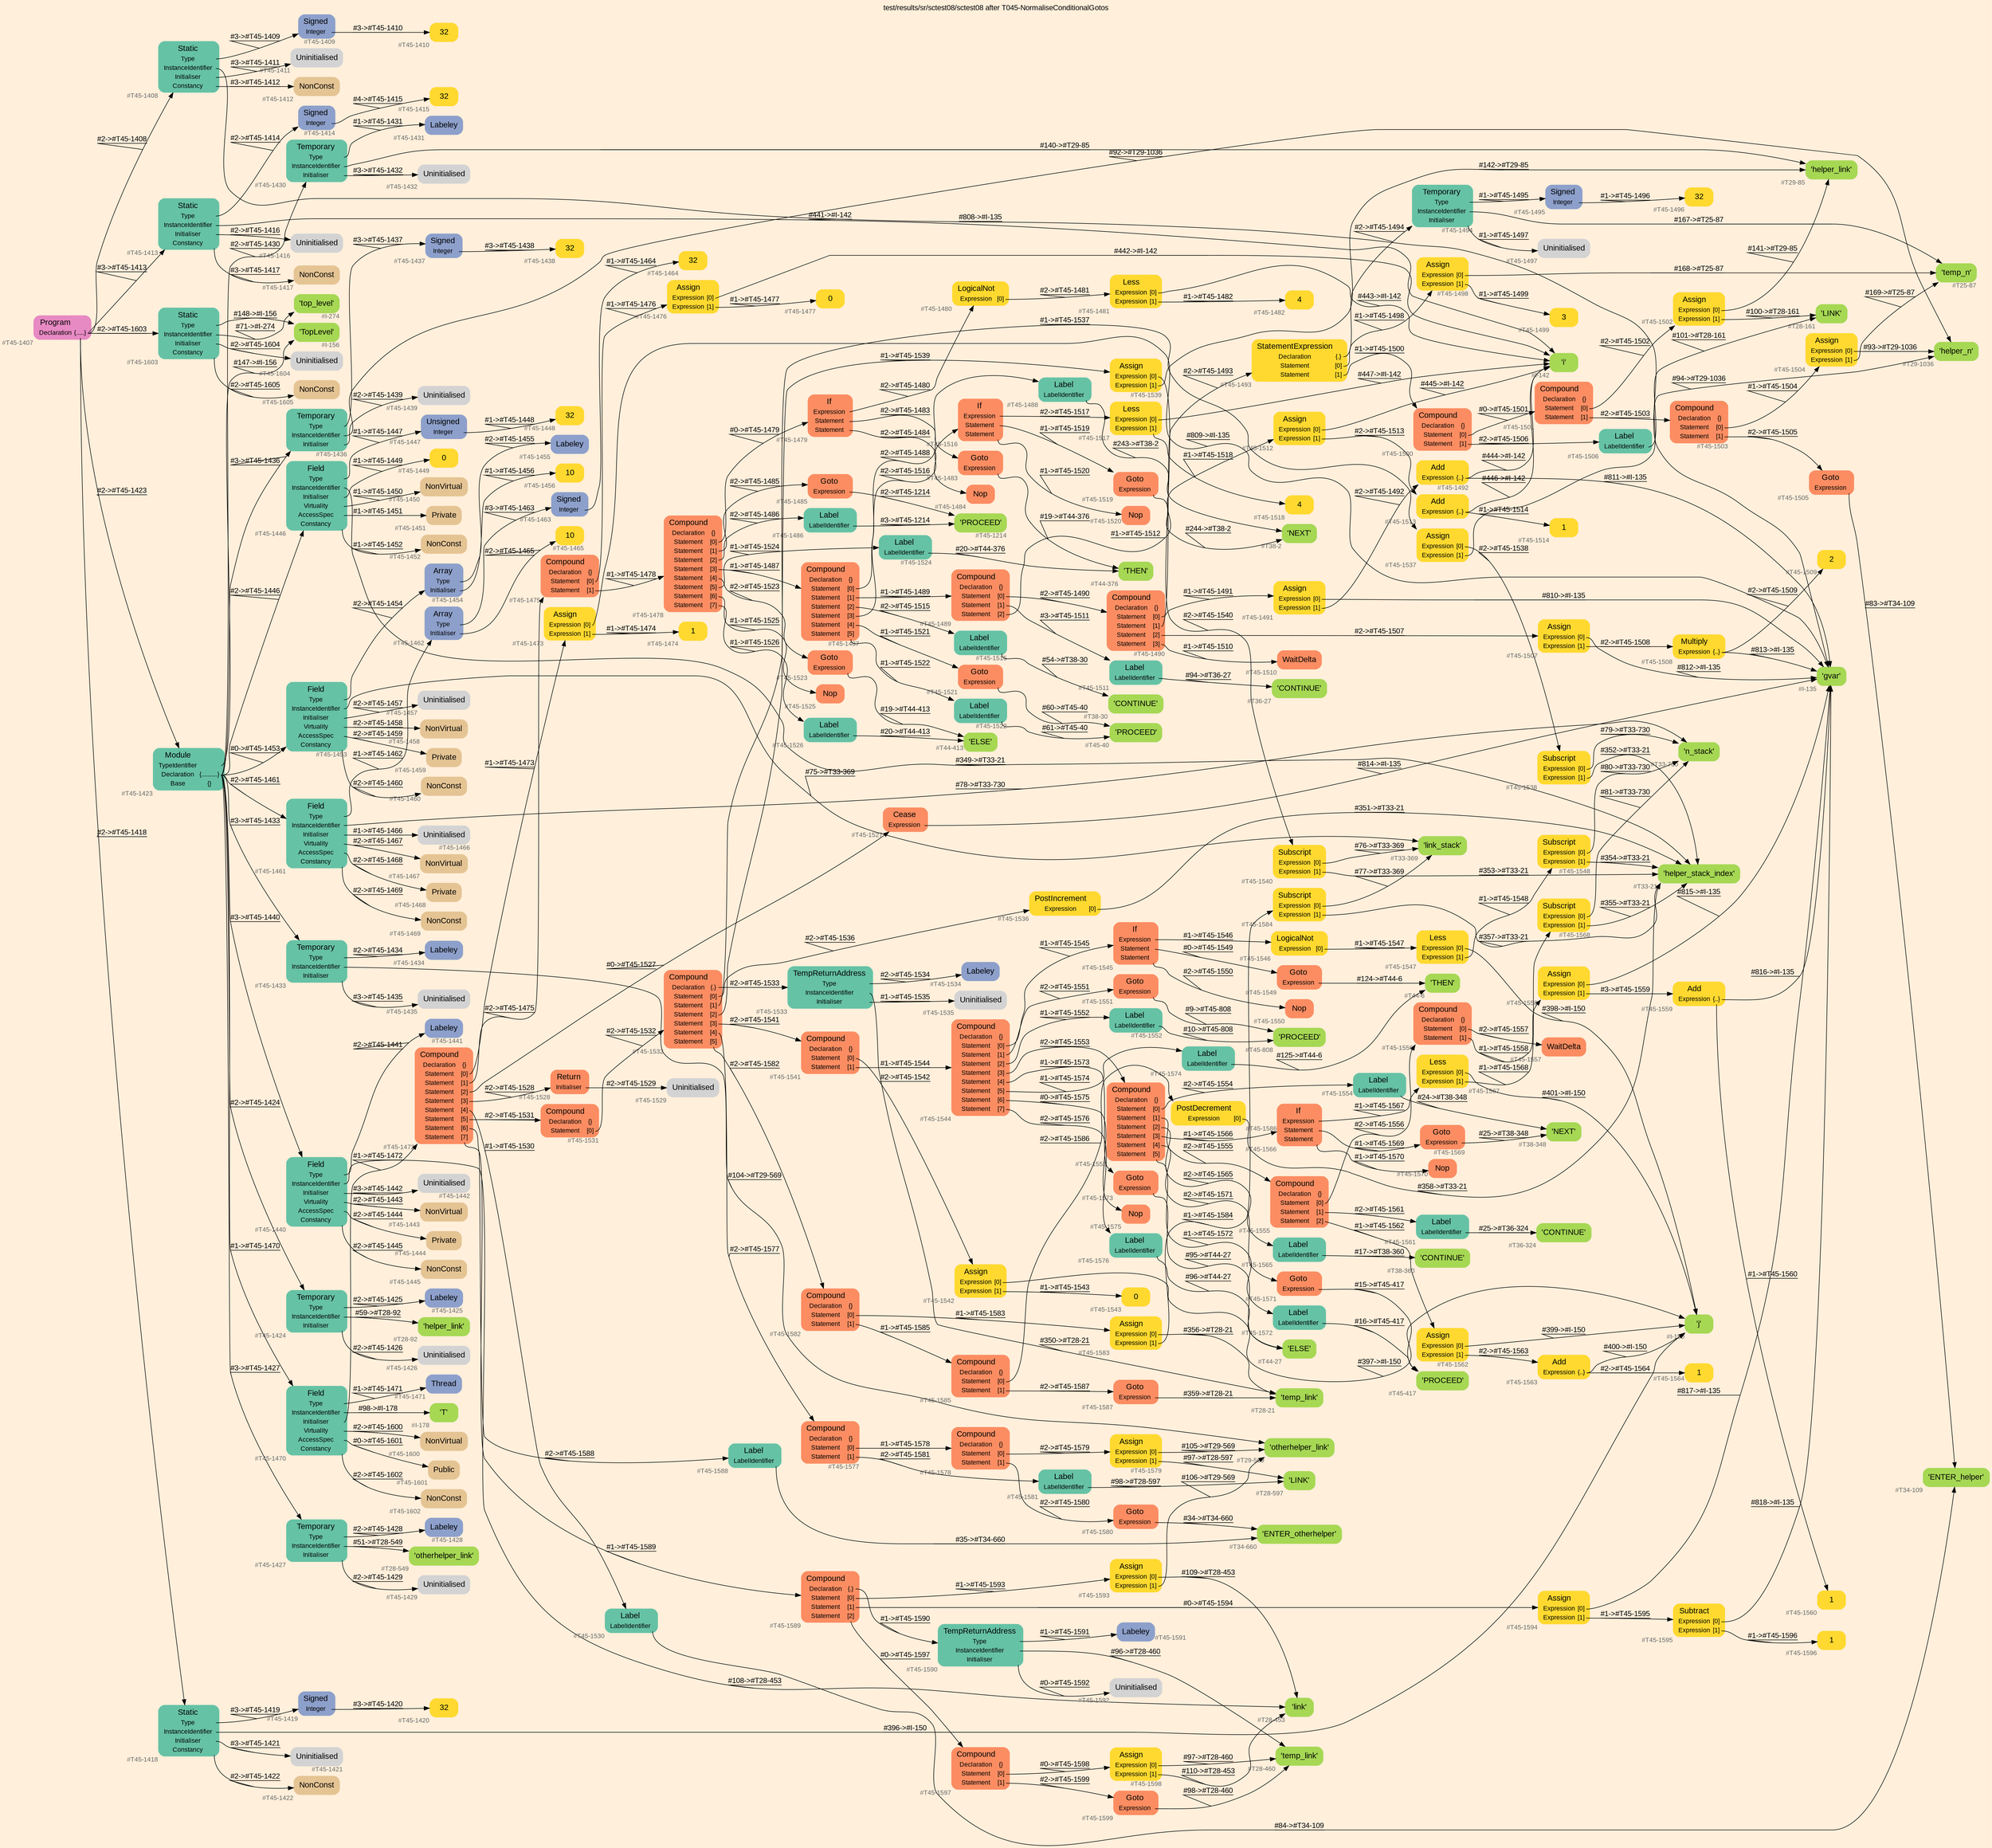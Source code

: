 digraph "test/results/sr/sctest08/sctest08 after T045-NormaliseConditionalGotos" {
label = "test/results/sr/sctest08/sctest08 after T045-NormaliseConditionalGotos"
labelloc = t
graph [
    rankdir = "LR"
    ranksep = 0.3
    bgcolor = antiquewhite1
    color = black
    fontcolor = black
    fontname = "Arial"
];
node [
    fontname = "Arial"
];
edge [
    fontname = "Arial"
];

// -------------------- node figure --------------------
// -------- block #T45-1407 ----------
"#T45-1407" [
    fillcolor = "/set28/4"
    xlabel = "#T45-1407"
    fontsize = "12"
    fontcolor = grey40
    shape = "plaintext"
    label = <<TABLE BORDER="0" CELLBORDER="0" CELLSPACING="0">
     <TR><TD><FONT COLOR="black" POINT-SIZE="15">Program</FONT></TD></TR>
     <TR><TD><FONT COLOR="black" POINT-SIZE="12">Declaration</FONT></TD><TD PORT="port0"><FONT COLOR="black" POINT-SIZE="12">{.....}</FONT></TD></TR>
    </TABLE>>
    style = "rounded,filled"
];

// -------- block #T45-1408 ----------
"#T45-1408" [
    fillcolor = "/set28/1"
    xlabel = "#T45-1408"
    fontsize = "12"
    fontcolor = grey40
    shape = "plaintext"
    label = <<TABLE BORDER="0" CELLBORDER="0" CELLSPACING="0">
     <TR><TD><FONT COLOR="black" POINT-SIZE="15">Static</FONT></TD></TR>
     <TR><TD><FONT COLOR="black" POINT-SIZE="12">Type</FONT></TD><TD PORT="port0"></TD></TR>
     <TR><TD><FONT COLOR="black" POINT-SIZE="12">InstanceIdentifier</FONT></TD><TD PORT="port1"></TD></TR>
     <TR><TD><FONT COLOR="black" POINT-SIZE="12">Initialiser</FONT></TD><TD PORT="port2"></TD></TR>
     <TR><TD><FONT COLOR="black" POINT-SIZE="12">Constancy</FONT></TD><TD PORT="port3"></TD></TR>
    </TABLE>>
    style = "rounded,filled"
];

// -------- block #T45-1409 ----------
"#T45-1409" [
    fillcolor = "/set28/3"
    xlabel = "#T45-1409"
    fontsize = "12"
    fontcolor = grey40
    shape = "plaintext"
    label = <<TABLE BORDER="0" CELLBORDER="0" CELLSPACING="0">
     <TR><TD><FONT COLOR="black" POINT-SIZE="15">Signed</FONT></TD></TR>
     <TR><TD><FONT COLOR="black" POINT-SIZE="12">Integer</FONT></TD><TD PORT="port0"></TD></TR>
    </TABLE>>
    style = "rounded,filled"
];

// -------- block #T45-1410 ----------
"#T45-1410" [
    fillcolor = "/set28/6"
    xlabel = "#T45-1410"
    fontsize = "12"
    fontcolor = grey40
    shape = "plaintext"
    label = <<TABLE BORDER="0" CELLBORDER="0" CELLSPACING="0">
     <TR><TD><FONT COLOR="black" POINT-SIZE="15">32</FONT></TD></TR>
    </TABLE>>
    style = "rounded,filled"
];

// -------- block #I-135 ----------
"#I-135" [
    fillcolor = "/set28/5"
    xlabel = "#I-135"
    fontsize = "12"
    fontcolor = grey40
    shape = "plaintext"
    label = <<TABLE BORDER="0" CELLBORDER="0" CELLSPACING="0">
     <TR><TD><FONT COLOR="black" POINT-SIZE="15">'gvar'</FONT></TD></TR>
    </TABLE>>
    style = "rounded,filled"
];

// -------- block #T45-1411 ----------
"#T45-1411" [
    xlabel = "#T45-1411"
    fontsize = "12"
    fontcolor = grey40
    shape = "plaintext"
    label = <<TABLE BORDER="0" CELLBORDER="0" CELLSPACING="0">
     <TR><TD><FONT COLOR="black" POINT-SIZE="15">Uninitialised</FONT></TD></TR>
    </TABLE>>
    style = "rounded,filled"
];

// -------- block #T45-1412 ----------
"#T45-1412" [
    fillcolor = "/set28/7"
    xlabel = "#T45-1412"
    fontsize = "12"
    fontcolor = grey40
    shape = "plaintext"
    label = <<TABLE BORDER="0" CELLBORDER="0" CELLSPACING="0">
     <TR><TD><FONT COLOR="black" POINT-SIZE="15">NonConst</FONT></TD></TR>
    </TABLE>>
    style = "rounded,filled"
];

// -------- block #T45-1413 ----------
"#T45-1413" [
    fillcolor = "/set28/1"
    xlabel = "#T45-1413"
    fontsize = "12"
    fontcolor = grey40
    shape = "plaintext"
    label = <<TABLE BORDER="0" CELLBORDER="0" CELLSPACING="0">
     <TR><TD><FONT COLOR="black" POINT-SIZE="15">Static</FONT></TD></TR>
     <TR><TD><FONT COLOR="black" POINT-SIZE="12">Type</FONT></TD><TD PORT="port0"></TD></TR>
     <TR><TD><FONT COLOR="black" POINT-SIZE="12">InstanceIdentifier</FONT></TD><TD PORT="port1"></TD></TR>
     <TR><TD><FONT COLOR="black" POINT-SIZE="12">Initialiser</FONT></TD><TD PORT="port2"></TD></TR>
     <TR><TD><FONT COLOR="black" POINT-SIZE="12">Constancy</FONT></TD><TD PORT="port3"></TD></TR>
    </TABLE>>
    style = "rounded,filled"
];

// -------- block #T45-1414 ----------
"#T45-1414" [
    fillcolor = "/set28/3"
    xlabel = "#T45-1414"
    fontsize = "12"
    fontcolor = grey40
    shape = "plaintext"
    label = <<TABLE BORDER="0" CELLBORDER="0" CELLSPACING="0">
     <TR><TD><FONT COLOR="black" POINT-SIZE="15">Signed</FONT></TD></TR>
     <TR><TD><FONT COLOR="black" POINT-SIZE="12">Integer</FONT></TD><TD PORT="port0"></TD></TR>
    </TABLE>>
    style = "rounded,filled"
];

// -------- block #T45-1415 ----------
"#T45-1415" [
    fillcolor = "/set28/6"
    xlabel = "#T45-1415"
    fontsize = "12"
    fontcolor = grey40
    shape = "plaintext"
    label = <<TABLE BORDER="0" CELLBORDER="0" CELLSPACING="0">
     <TR><TD><FONT COLOR="black" POINT-SIZE="15">32</FONT></TD></TR>
    </TABLE>>
    style = "rounded,filled"
];

// -------- block #I-142 ----------
"#I-142" [
    fillcolor = "/set28/5"
    xlabel = "#I-142"
    fontsize = "12"
    fontcolor = grey40
    shape = "plaintext"
    label = <<TABLE BORDER="0" CELLBORDER="0" CELLSPACING="0">
     <TR><TD><FONT COLOR="black" POINT-SIZE="15">'i'</FONT></TD></TR>
    </TABLE>>
    style = "rounded,filled"
];

// -------- block #T45-1416 ----------
"#T45-1416" [
    xlabel = "#T45-1416"
    fontsize = "12"
    fontcolor = grey40
    shape = "plaintext"
    label = <<TABLE BORDER="0" CELLBORDER="0" CELLSPACING="0">
     <TR><TD><FONT COLOR="black" POINT-SIZE="15">Uninitialised</FONT></TD></TR>
    </TABLE>>
    style = "rounded,filled"
];

// -------- block #T45-1417 ----------
"#T45-1417" [
    fillcolor = "/set28/7"
    xlabel = "#T45-1417"
    fontsize = "12"
    fontcolor = grey40
    shape = "plaintext"
    label = <<TABLE BORDER="0" CELLBORDER="0" CELLSPACING="0">
     <TR><TD><FONT COLOR="black" POINT-SIZE="15">NonConst</FONT></TD></TR>
    </TABLE>>
    style = "rounded,filled"
];

// -------- block #T45-1418 ----------
"#T45-1418" [
    fillcolor = "/set28/1"
    xlabel = "#T45-1418"
    fontsize = "12"
    fontcolor = grey40
    shape = "plaintext"
    label = <<TABLE BORDER="0" CELLBORDER="0" CELLSPACING="0">
     <TR><TD><FONT COLOR="black" POINT-SIZE="15">Static</FONT></TD></TR>
     <TR><TD><FONT COLOR="black" POINT-SIZE="12">Type</FONT></TD><TD PORT="port0"></TD></TR>
     <TR><TD><FONT COLOR="black" POINT-SIZE="12">InstanceIdentifier</FONT></TD><TD PORT="port1"></TD></TR>
     <TR><TD><FONT COLOR="black" POINT-SIZE="12">Initialiser</FONT></TD><TD PORT="port2"></TD></TR>
     <TR><TD><FONT COLOR="black" POINT-SIZE="12">Constancy</FONT></TD><TD PORT="port3"></TD></TR>
    </TABLE>>
    style = "rounded,filled"
];

// -------- block #T45-1419 ----------
"#T45-1419" [
    fillcolor = "/set28/3"
    xlabel = "#T45-1419"
    fontsize = "12"
    fontcolor = grey40
    shape = "plaintext"
    label = <<TABLE BORDER="0" CELLBORDER="0" CELLSPACING="0">
     <TR><TD><FONT COLOR="black" POINT-SIZE="15">Signed</FONT></TD></TR>
     <TR><TD><FONT COLOR="black" POINT-SIZE="12">Integer</FONT></TD><TD PORT="port0"></TD></TR>
    </TABLE>>
    style = "rounded,filled"
];

// -------- block #T45-1420 ----------
"#T45-1420" [
    fillcolor = "/set28/6"
    xlabel = "#T45-1420"
    fontsize = "12"
    fontcolor = grey40
    shape = "plaintext"
    label = <<TABLE BORDER="0" CELLBORDER="0" CELLSPACING="0">
     <TR><TD><FONT COLOR="black" POINT-SIZE="15">32</FONT></TD></TR>
    </TABLE>>
    style = "rounded,filled"
];

// -------- block #I-150 ----------
"#I-150" [
    fillcolor = "/set28/5"
    xlabel = "#I-150"
    fontsize = "12"
    fontcolor = grey40
    shape = "plaintext"
    label = <<TABLE BORDER="0" CELLBORDER="0" CELLSPACING="0">
     <TR><TD><FONT COLOR="black" POINT-SIZE="15">'j'</FONT></TD></TR>
    </TABLE>>
    style = "rounded,filled"
];

// -------- block #T45-1421 ----------
"#T45-1421" [
    xlabel = "#T45-1421"
    fontsize = "12"
    fontcolor = grey40
    shape = "plaintext"
    label = <<TABLE BORDER="0" CELLBORDER="0" CELLSPACING="0">
     <TR><TD><FONT COLOR="black" POINT-SIZE="15">Uninitialised</FONT></TD></TR>
    </TABLE>>
    style = "rounded,filled"
];

// -------- block #T45-1422 ----------
"#T45-1422" [
    fillcolor = "/set28/7"
    xlabel = "#T45-1422"
    fontsize = "12"
    fontcolor = grey40
    shape = "plaintext"
    label = <<TABLE BORDER="0" CELLBORDER="0" CELLSPACING="0">
     <TR><TD><FONT COLOR="black" POINT-SIZE="15">NonConst</FONT></TD></TR>
    </TABLE>>
    style = "rounded,filled"
];

// -------- block #T45-1423 ----------
"#T45-1423" [
    fillcolor = "/set28/1"
    xlabel = "#T45-1423"
    fontsize = "12"
    fontcolor = grey40
    shape = "plaintext"
    label = <<TABLE BORDER="0" CELLBORDER="0" CELLSPACING="0">
     <TR><TD><FONT COLOR="black" POINT-SIZE="15">Module</FONT></TD></TR>
     <TR><TD><FONT COLOR="black" POINT-SIZE="12">TypeIdentifier</FONT></TD><TD PORT="port0"></TD></TR>
     <TR><TD><FONT COLOR="black" POINT-SIZE="12">Declaration</FONT></TD><TD PORT="port1"><FONT COLOR="black" POINT-SIZE="12">{..........}</FONT></TD></TR>
     <TR><TD><FONT COLOR="black" POINT-SIZE="12">Base</FONT></TD><TD PORT="port2"><FONT COLOR="black" POINT-SIZE="12">{}</FONT></TD></TR>
    </TABLE>>
    style = "rounded,filled"
];

// -------- block #I-156 ----------
"#I-156" [
    fillcolor = "/set28/5"
    xlabel = "#I-156"
    fontsize = "12"
    fontcolor = grey40
    shape = "plaintext"
    label = <<TABLE BORDER="0" CELLBORDER="0" CELLSPACING="0">
     <TR><TD><FONT COLOR="black" POINT-SIZE="15">'TopLevel'</FONT></TD></TR>
    </TABLE>>
    style = "rounded,filled"
];

// -------- block #T45-1424 ----------
"#T45-1424" [
    fillcolor = "/set28/1"
    xlabel = "#T45-1424"
    fontsize = "12"
    fontcolor = grey40
    shape = "plaintext"
    label = <<TABLE BORDER="0" CELLBORDER="0" CELLSPACING="0">
     <TR><TD><FONT COLOR="black" POINT-SIZE="15">Temporary</FONT></TD></TR>
     <TR><TD><FONT COLOR="black" POINT-SIZE="12">Type</FONT></TD><TD PORT="port0"></TD></TR>
     <TR><TD><FONT COLOR="black" POINT-SIZE="12">InstanceIdentifier</FONT></TD><TD PORT="port1"></TD></TR>
     <TR><TD><FONT COLOR="black" POINT-SIZE="12">Initialiser</FONT></TD><TD PORT="port2"></TD></TR>
    </TABLE>>
    style = "rounded,filled"
];

// -------- block #T45-1425 ----------
"#T45-1425" [
    fillcolor = "/set28/3"
    xlabel = "#T45-1425"
    fontsize = "12"
    fontcolor = grey40
    shape = "plaintext"
    label = <<TABLE BORDER="0" CELLBORDER="0" CELLSPACING="0">
     <TR><TD><FONT COLOR="black" POINT-SIZE="15">Labeley</FONT></TD></TR>
    </TABLE>>
    style = "rounded,filled"
];

// -------- block #T28-92 ----------
"#T28-92" [
    fillcolor = "/set28/5"
    xlabel = "#T28-92"
    fontsize = "12"
    fontcolor = grey40
    shape = "plaintext"
    label = <<TABLE BORDER="0" CELLBORDER="0" CELLSPACING="0">
     <TR><TD><FONT COLOR="black" POINT-SIZE="15">'helper_link'</FONT></TD></TR>
    </TABLE>>
    style = "rounded,filled"
];

// -------- block #T45-1426 ----------
"#T45-1426" [
    xlabel = "#T45-1426"
    fontsize = "12"
    fontcolor = grey40
    shape = "plaintext"
    label = <<TABLE BORDER="0" CELLBORDER="0" CELLSPACING="0">
     <TR><TD><FONT COLOR="black" POINT-SIZE="15">Uninitialised</FONT></TD></TR>
    </TABLE>>
    style = "rounded,filled"
];

// -------- block #T45-1427 ----------
"#T45-1427" [
    fillcolor = "/set28/1"
    xlabel = "#T45-1427"
    fontsize = "12"
    fontcolor = grey40
    shape = "plaintext"
    label = <<TABLE BORDER="0" CELLBORDER="0" CELLSPACING="0">
     <TR><TD><FONT COLOR="black" POINT-SIZE="15">Temporary</FONT></TD></TR>
     <TR><TD><FONT COLOR="black" POINT-SIZE="12">Type</FONT></TD><TD PORT="port0"></TD></TR>
     <TR><TD><FONT COLOR="black" POINT-SIZE="12">InstanceIdentifier</FONT></TD><TD PORT="port1"></TD></TR>
     <TR><TD><FONT COLOR="black" POINT-SIZE="12">Initialiser</FONT></TD><TD PORT="port2"></TD></TR>
    </TABLE>>
    style = "rounded,filled"
];

// -------- block #T45-1428 ----------
"#T45-1428" [
    fillcolor = "/set28/3"
    xlabel = "#T45-1428"
    fontsize = "12"
    fontcolor = grey40
    shape = "plaintext"
    label = <<TABLE BORDER="0" CELLBORDER="0" CELLSPACING="0">
     <TR><TD><FONT COLOR="black" POINT-SIZE="15">Labeley</FONT></TD></TR>
    </TABLE>>
    style = "rounded,filled"
];

// -------- block #T28-549 ----------
"#T28-549" [
    fillcolor = "/set28/5"
    xlabel = "#T28-549"
    fontsize = "12"
    fontcolor = grey40
    shape = "plaintext"
    label = <<TABLE BORDER="0" CELLBORDER="0" CELLSPACING="0">
     <TR><TD><FONT COLOR="black" POINT-SIZE="15">'otherhelper_link'</FONT></TD></TR>
    </TABLE>>
    style = "rounded,filled"
];

// -------- block #T45-1429 ----------
"#T45-1429" [
    xlabel = "#T45-1429"
    fontsize = "12"
    fontcolor = grey40
    shape = "plaintext"
    label = <<TABLE BORDER="0" CELLBORDER="0" CELLSPACING="0">
     <TR><TD><FONT COLOR="black" POINT-SIZE="15">Uninitialised</FONT></TD></TR>
    </TABLE>>
    style = "rounded,filled"
];

// -------- block #T45-1430 ----------
"#T45-1430" [
    fillcolor = "/set28/1"
    xlabel = "#T45-1430"
    fontsize = "12"
    fontcolor = grey40
    shape = "plaintext"
    label = <<TABLE BORDER="0" CELLBORDER="0" CELLSPACING="0">
     <TR><TD><FONT COLOR="black" POINT-SIZE="15">Temporary</FONT></TD></TR>
     <TR><TD><FONT COLOR="black" POINT-SIZE="12">Type</FONT></TD><TD PORT="port0"></TD></TR>
     <TR><TD><FONT COLOR="black" POINT-SIZE="12">InstanceIdentifier</FONT></TD><TD PORT="port1"></TD></TR>
     <TR><TD><FONT COLOR="black" POINT-SIZE="12">Initialiser</FONT></TD><TD PORT="port2"></TD></TR>
    </TABLE>>
    style = "rounded,filled"
];

// -------- block #T45-1431 ----------
"#T45-1431" [
    fillcolor = "/set28/3"
    xlabel = "#T45-1431"
    fontsize = "12"
    fontcolor = grey40
    shape = "plaintext"
    label = <<TABLE BORDER="0" CELLBORDER="0" CELLSPACING="0">
     <TR><TD><FONT COLOR="black" POINT-SIZE="15">Labeley</FONT></TD></TR>
    </TABLE>>
    style = "rounded,filled"
];

// -------- block #T29-85 ----------
"#T29-85" [
    fillcolor = "/set28/5"
    xlabel = "#T29-85"
    fontsize = "12"
    fontcolor = grey40
    shape = "plaintext"
    label = <<TABLE BORDER="0" CELLBORDER="0" CELLSPACING="0">
     <TR><TD><FONT COLOR="black" POINT-SIZE="15">'helper_link'</FONT></TD></TR>
    </TABLE>>
    style = "rounded,filled"
];

// -------- block #T45-1432 ----------
"#T45-1432" [
    xlabel = "#T45-1432"
    fontsize = "12"
    fontcolor = grey40
    shape = "plaintext"
    label = <<TABLE BORDER="0" CELLBORDER="0" CELLSPACING="0">
     <TR><TD><FONT COLOR="black" POINT-SIZE="15">Uninitialised</FONT></TD></TR>
    </TABLE>>
    style = "rounded,filled"
];

// -------- block #T45-1433 ----------
"#T45-1433" [
    fillcolor = "/set28/1"
    xlabel = "#T45-1433"
    fontsize = "12"
    fontcolor = grey40
    shape = "plaintext"
    label = <<TABLE BORDER="0" CELLBORDER="0" CELLSPACING="0">
     <TR><TD><FONT COLOR="black" POINT-SIZE="15">Temporary</FONT></TD></TR>
     <TR><TD><FONT COLOR="black" POINT-SIZE="12">Type</FONT></TD><TD PORT="port0"></TD></TR>
     <TR><TD><FONT COLOR="black" POINT-SIZE="12">InstanceIdentifier</FONT></TD><TD PORT="port1"></TD></TR>
     <TR><TD><FONT COLOR="black" POINT-SIZE="12">Initialiser</FONT></TD><TD PORT="port2"></TD></TR>
    </TABLE>>
    style = "rounded,filled"
];

// -------- block #T45-1434 ----------
"#T45-1434" [
    fillcolor = "/set28/3"
    xlabel = "#T45-1434"
    fontsize = "12"
    fontcolor = grey40
    shape = "plaintext"
    label = <<TABLE BORDER="0" CELLBORDER="0" CELLSPACING="0">
     <TR><TD><FONT COLOR="black" POINT-SIZE="15">Labeley</FONT></TD></TR>
    </TABLE>>
    style = "rounded,filled"
];

// -------- block #T29-569 ----------
"#T29-569" [
    fillcolor = "/set28/5"
    xlabel = "#T29-569"
    fontsize = "12"
    fontcolor = grey40
    shape = "plaintext"
    label = <<TABLE BORDER="0" CELLBORDER="0" CELLSPACING="0">
     <TR><TD><FONT COLOR="black" POINT-SIZE="15">'otherhelper_link'</FONT></TD></TR>
    </TABLE>>
    style = "rounded,filled"
];

// -------- block #T45-1435 ----------
"#T45-1435" [
    xlabel = "#T45-1435"
    fontsize = "12"
    fontcolor = grey40
    shape = "plaintext"
    label = <<TABLE BORDER="0" CELLBORDER="0" CELLSPACING="0">
     <TR><TD><FONT COLOR="black" POINT-SIZE="15">Uninitialised</FONT></TD></TR>
    </TABLE>>
    style = "rounded,filled"
];

// -------- block #T45-1436 ----------
"#T45-1436" [
    fillcolor = "/set28/1"
    xlabel = "#T45-1436"
    fontsize = "12"
    fontcolor = grey40
    shape = "plaintext"
    label = <<TABLE BORDER="0" CELLBORDER="0" CELLSPACING="0">
     <TR><TD><FONT COLOR="black" POINT-SIZE="15">Temporary</FONT></TD></TR>
     <TR><TD><FONT COLOR="black" POINT-SIZE="12">Type</FONT></TD><TD PORT="port0"></TD></TR>
     <TR><TD><FONT COLOR="black" POINT-SIZE="12">InstanceIdentifier</FONT></TD><TD PORT="port1"></TD></TR>
     <TR><TD><FONT COLOR="black" POINT-SIZE="12">Initialiser</FONT></TD><TD PORT="port2"></TD></TR>
    </TABLE>>
    style = "rounded,filled"
];

// -------- block #T45-1437 ----------
"#T45-1437" [
    fillcolor = "/set28/3"
    xlabel = "#T45-1437"
    fontsize = "12"
    fontcolor = grey40
    shape = "plaintext"
    label = <<TABLE BORDER="0" CELLBORDER="0" CELLSPACING="0">
     <TR><TD><FONT COLOR="black" POINT-SIZE="15">Signed</FONT></TD></TR>
     <TR><TD><FONT COLOR="black" POINT-SIZE="12">Integer</FONT></TD><TD PORT="port0"></TD></TR>
    </TABLE>>
    style = "rounded,filled"
];

// -------- block #T45-1438 ----------
"#T45-1438" [
    fillcolor = "/set28/6"
    xlabel = "#T45-1438"
    fontsize = "12"
    fontcolor = grey40
    shape = "plaintext"
    label = <<TABLE BORDER="0" CELLBORDER="0" CELLSPACING="0">
     <TR><TD><FONT COLOR="black" POINT-SIZE="15">32</FONT></TD></TR>
    </TABLE>>
    style = "rounded,filled"
];

// -------- block #T29-1036 ----------
"#T29-1036" [
    fillcolor = "/set28/5"
    xlabel = "#T29-1036"
    fontsize = "12"
    fontcolor = grey40
    shape = "plaintext"
    label = <<TABLE BORDER="0" CELLBORDER="0" CELLSPACING="0">
     <TR><TD><FONT COLOR="black" POINT-SIZE="15">'helper_n'</FONT></TD></TR>
    </TABLE>>
    style = "rounded,filled"
];

// -------- block #T45-1439 ----------
"#T45-1439" [
    xlabel = "#T45-1439"
    fontsize = "12"
    fontcolor = grey40
    shape = "plaintext"
    label = <<TABLE BORDER="0" CELLBORDER="0" CELLSPACING="0">
     <TR><TD><FONT COLOR="black" POINT-SIZE="15">Uninitialised</FONT></TD></TR>
    </TABLE>>
    style = "rounded,filled"
];

// -------- block #T45-1440 ----------
"#T45-1440" [
    fillcolor = "/set28/1"
    xlabel = "#T45-1440"
    fontsize = "12"
    fontcolor = grey40
    shape = "plaintext"
    label = <<TABLE BORDER="0" CELLBORDER="0" CELLSPACING="0">
     <TR><TD><FONT COLOR="black" POINT-SIZE="15">Field</FONT></TD></TR>
     <TR><TD><FONT COLOR="black" POINT-SIZE="12">Type</FONT></TD><TD PORT="port0"></TD></TR>
     <TR><TD><FONT COLOR="black" POINT-SIZE="12">InstanceIdentifier</FONT></TD><TD PORT="port1"></TD></TR>
     <TR><TD><FONT COLOR="black" POINT-SIZE="12">Initialiser</FONT></TD><TD PORT="port2"></TD></TR>
     <TR><TD><FONT COLOR="black" POINT-SIZE="12">Virtuality</FONT></TD><TD PORT="port3"></TD></TR>
     <TR><TD><FONT COLOR="black" POINT-SIZE="12">AccessSpec</FONT></TD><TD PORT="port4"></TD></TR>
     <TR><TD><FONT COLOR="black" POINT-SIZE="12">Constancy</FONT></TD><TD PORT="port5"></TD></TR>
    </TABLE>>
    style = "rounded,filled"
];

// -------- block #T45-1441 ----------
"#T45-1441" [
    fillcolor = "/set28/3"
    xlabel = "#T45-1441"
    fontsize = "12"
    fontcolor = grey40
    shape = "plaintext"
    label = <<TABLE BORDER="0" CELLBORDER="0" CELLSPACING="0">
     <TR><TD><FONT COLOR="black" POINT-SIZE="15">Labeley</FONT></TD></TR>
    </TABLE>>
    style = "rounded,filled"
];

// -------- block #T28-453 ----------
"#T28-453" [
    fillcolor = "/set28/5"
    xlabel = "#T28-453"
    fontsize = "12"
    fontcolor = grey40
    shape = "plaintext"
    label = <<TABLE BORDER="0" CELLBORDER="0" CELLSPACING="0">
     <TR><TD><FONT COLOR="black" POINT-SIZE="15">'link'</FONT></TD></TR>
    </TABLE>>
    style = "rounded,filled"
];

// -------- block #T45-1442 ----------
"#T45-1442" [
    xlabel = "#T45-1442"
    fontsize = "12"
    fontcolor = grey40
    shape = "plaintext"
    label = <<TABLE BORDER="0" CELLBORDER="0" CELLSPACING="0">
     <TR><TD><FONT COLOR="black" POINT-SIZE="15">Uninitialised</FONT></TD></TR>
    </TABLE>>
    style = "rounded,filled"
];

// -------- block #T45-1443 ----------
"#T45-1443" [
    fillcolor = "/set28/7"
    xlabel = "#T45-1443"
    fontsize = "12"
    fontcolor = grey40
    shape = "plaintext"
    label = <<TABLE BORDER="0" CELLBORDER="0" CELLSPACING="0">
     <TR><TD><FONT COLOR="black" POINT-SIZE="15">NonVirtual</FONT></TD></TR>
    </TABLE>>
    style = "rounded,filled"
];

// -------- block #T45-1444 ----------
"#T45-1444" [
    fillcolor = "/set28/7"
    xlabel = "#T45-1444"
    fontsize = "12"
    fontcolor = grey40
    shape = "plaintext"
    label = <<TABLE BORDER="0" CELLBORDER="0" CELLSPACING="0">
     <TR><TD><FONT COLOR="black" POINT-SIZE="15">Private</FONT></TD></TR>
    </TABLE>>
    style = "rounded,filled"
];

// -------- block #T45-1445 ----------
"#T45-1445" [
    fillcolor = "/set28/7"
    xlabel = "#T45-1445"
    fontsize = "12"
    fontcolor = grey40
    shape = "plaintext"
    label = <<TABLE BORDER="0" CELLBORDER="0" CELLSPACING="0">
     <TR><TD><FONT COLOR="black" POINT-SIZE="15">NonConst</FONT></TD></TR>
    </TABLE>>
    style = "rounded,filled"
];

// -------- block #T45-1446 ----------
"#T45-1446" [
    fillcolor = "/set28/1"
    xlabel = "#T45-1446"
    fontsize = "12"
    fontcolor = grey40
    shape = "plaintext"
    label = <<TABLE BORDER="0" CELLBORDER="0" CELLSPACING="0">
     <TR><TD><FONT COLOR="black" POINT-SIZE="15">Field</FONT></TD></TR>
     <TR><TD><FONT COLOR="black" POINT-SIZE="12">Type</FONT></TD><TD PORT="port0"></TD></TR>
     <TR><TD><FONT COLOR="black" POINT-SIZE="12">InstanceIdentifier</FONT></TD><TD PORT="port1"></TD></TR>
     <TR><TD><FONT COLOR="black" POINT-SIZE="12">Initialiser</FONT></TD><TD PORT="port2"></TD></TR>
     <TR><TD><FONT COLOR="black" POINT-SIZE="12">Virtuality</FONT></TD><TD PORT="port3"></TD></TR>
     <TR><TD><FONT COLOR="black" POINT-SIZE="12">AccessSpec</FONT></TD><TD PORT="port4"></TD></TR>
     <TR><TD><FONT COLOR="black" POINT-SIZE="12">Constancy</FONT></TD><TD PORT="port5"></TD></TR>
    </TABLE>>
    style = "rounded,filled"
];

// -------- block #T45-1447 ----------
"#T45-1447" [
    fillcolor = "/set28/3"
    xlabel = "#T45-1447"
    fontsize = "12"
    fontcolor = grey40
    shape = "plaintext"
    label = <<TABLE BORDER="0" CELLBORDER="0" CELLSPACING="0">
     <TR><TD><FONT COLOR="black" POINT-SIZE="15">Unsigned</FONT></TD></TR>
     <TR><TD><FONT COLOR="black" POINT-SIZE="12">Integer</FONT></TD><TD PORT="port0"></TD></TR>
    </TABLE>>
    style = "rounded,filled"
];

// -------- block #T45-1448 ----------
"#T45-1448" [
    fillcolor = "/set28/6"
    xlabel = "#T45-1448"
    fontsize = "12"
    fontcolor = grey40
    shape = "plaintext"
    label = <<TABLE BORDER="0" CELLBORDER="0" CELLSPACING="0">
     <TR><TD><FONT COLOR="black" POINT-SIZE="15">32</FONT></TD></TR>
    </TABLE>>
    style = "rounded,filled"
];

// -------- block #T33-21 ----------
"#T33-21" [
    fillcolor = "/set28/5"
    xlabel = "#T33-21"
    fontsize = "12"
    fontcolor = grey40
    shape = "plaintext"
    label = <<TABLE BORDER="0" CELLBORDER="0" CELLSPACING="0">
     <TR><TD><FONT COLOR="black" POINT-SIZE="15">'helper_stack_index'</FONT></TD></TR>
    </TABLE>>
    style = "rounded,filled"
];

// -------- block #T45-1449 ----------
"#T45-1449" [
    fillcolor = "/set28/6"
    xlabel = "#T45-1449"
    fontsize = "12"
    fontcolor = grey40
    shape = "plaintext"
    label = <<TABLE BORDER="0" CELLBORDER="0" CELLSPACING="0">
     <TR><TD><FONT COLOR="black" POINT-SIZE="15">0</FONT></TD></TR>
    </TABLE>>
    style = "rounded,filled"
];

// -------- block #T45-1450 ----------
"#T45-1450" [
    fillcolor = "/set28/7"
    xlabel = "#T45-1450"
    fontsize = "12"
    fontcolor = grey40
    shape = "plaintext"
    label = <<TABLE BORDER="0" CELLBORDER="0" CELLSPACING="0">
     <TR><TD><FONT COLOR="black" POINT-SIZE="15">NonVirtual</FONT></TD></TR>
    </TABLE>>
    style = "rounded,filled"
];

// -------- block #T45-1451 ----------
"#T45-1451" [
    fillcolor = "/set28/7"
    xlabel = "#T45-1451"
    fontsize = "12"
    fontcolor = grey40
    shape = "plaintext"
    label = <<TABLE BORDER="0" CELLBORDER="0" CELLSPACING="0">
     <TR><TD><FONT COLOR="black" POINT-SIZE="15">Private</FONT></TD></TR>
    </TABLE>>
    style = "rounded,filled"
];

// -------- block #T45-1452 ----------
"#T45-1452" [
    fillcolor = "/set28/7"
    xlabel = "#T45-1452"
    fontsize = "12"
    fontcolor = grey40
    shape = "plaintext"
    label = <<TABLE BORDER="0" CELLBORDER="0" CELLSPACING="0">
     <TR><TD><FONT COLOR="black" POINT-SIZE="15">NonConst</FONT></TD></TR>
    </TABLE>>
    style = "rounded,filled"
];

// -------- block #T45-1453 ----------
"#T45-1453" [
    fillcolor = "/set28/1"
    xlabel = "#T45-1453"
    fontsize = "12"
    fontcolor = grey40
    shape = "plaintext"
    label = <<TABLE BORDER="0" CELLBORDER="0" CELLSPACING="0">
     <TR><TD><FONT COLOR="black" POINT-SIZE="15">Field</FONT></TD></TR>
     <TR><TD><FONT COLOR="black" POINT-SIZE="12">Type</FONT></TD><TD PORT="port0"></TD></TR>
     <TR><TD><FONT COLOR="black" POINT-SIZE="12">InstanceIdentifier</FONT></TD><TD PORT="port1"></TD></TR>
     <TR><TD><FONT COLOR="black" POINT-SIZE="12">Initialiser</FONT></TD><TD PORT="port2"></TD></TR>
     <TR><TD><FONT COLOR="black" POINT-SIZE="12">Virtuality</FONT></TD><TD PORT="port3"></TD></TR>
     <TR><TD><FONT COLOR="black" POINT-SIZE="12">AccessSpec</FONT></TD><TD PORT="port4"></TD></TR>
     <TR><TD><FONT COLOR="black" POINT-SIZE="12">Constancy</FONT></TD><TD PORT="port5"></TD></TR>
    </TABLE>>
    style = "rounded,filled"
];

// -------- block #T45-1454 ----------
"#T45-1454" [
    fillcolor = "/set28/3"
    xlabel = "#T45-1454"
    fontsize = "12"
    fontcolor = grey40
    shape = "plaintext"
    label = <<TABLE BORDER="0" CELLBORDER="0" CELLSPACING="0">
     <TR><TD><FONT COLOR="black" POINT-SIZE="15">Array</FONT></TD></TR>
     <TR><TD><FONT COLOR="black" POINT-SIZE="12">Type</FONT></TD><TD PORT="port0"></TD></TR>
     <TR><TD><FONT COLOR="black" POINT-SIZE="12">Initialiser</FONT></TD><TD PORT="port1"></TD></TR>
    </TABLE>>
    style = "rounded,filled"
];

// -------- block #T45-1455 ----------
"#T45-1455" [
    fillcolor = "/set28/3"
    xlabel = "#T45-1455"
    fontsize = "12"
    fontcolor = grey40
    shape = "plaintext"
    label = <<TABLE BORDER="0" CELLBORDER="0" CELLSPACING="0">
     <TR><TD><FONT COLOR="black" POINT-SIZE="15">Labeley</FONT></TD></TR>
    </TABLE>>
    style = "rounded,filled"
];

// -------- block #T45-1456 ----------
"#T45-1456" [
    fillcolor = "/set28/6"
    xlabel = "#T45-1456"
    fontsize = "12"
    fontcolor = grey40
    shape = "plaintext"
    label = <<TABLE BORDER="0" CELLBORDER="0" CELLSPACING="0">
     <TR><TD><FONT COLOR="black" POINT-SIZE="15">10</FONT></TD></TR>
    </TABLE>>
    style = "rounded,filled"
];

// -------- block #T33-369 ----------
"#T33-369" [
    fillcolor = "/set28/5"
    xlabel = "#T33-369"
    fontsize = "12"
    fontcolor = grey40
    shape = "plaintext"
    label = <<TABLE BORDER="0" CELLBORDER="0" CELLSPACING="0">
     <TR><TD><FONT COLOR="black" POINT-SIZE="15">'link_stack'</FONT></TD></TR>
    </TABLE>>
    style = "rounded,filled"
];

// -------- block #T45-1457 ----------
"#T45-1457" [
    xlabel = "#T45-1457"
    fontsize = "12"
    fontcolor = grey40
    shape = "plaintext"
    label = <<TABLE BORDER="0" CELLBORDER="0" CELLSPACING="0">
     <TR><TD><FONT COLOR="black" POINT-SIZE="15">Uninitialised</FONT></TD></TR>
    </TABLE>>
    style = "rounded,filled"
];

// -------- block #T45-1458 ----------
"#T45-1458" [
    fillcolor = "/set28/7"
    xlabel = "#T45-1458"
    fontsize = "12"
    fontcolor = grey40
    shape = "plaintext"
    label = <<TABLE BORDER="0" CELLBORDER="0" CELLSPACING="0">
     <TR><TD><FONT COLOR="black" POINT-SIZE="15">NonVirtual</FONT></TD></TR>
    </TABLE>>
    style = "rounded,filled"
];

// -------- block #T45-1459 ----------
"#T45-1459" [
    fillcolor = "/set28/7"
    xlabel = "#T45-1459"
    fontsize = "12"
    fontcolor = grey40
    shape = "plaintext"
    label = <<TABLE BORDER="0" CELLBORDER="0" CELLSPACING="0">
     <TR><TD><FONT COLOR="black" POINT-SIZE="15">Private</FONT></TD></TR>
    </TABLE>>
    style = "rounded,filled"
];

// -------- block #T45-1460 ----------
"#T45-1460" [
    fillcolor = "/set28/7"
    xlabel = "#T45-1460"
    fontsize = "12"
    fontcolor = grey40
    shape = "plaintext"
    label = <<TABLE BORDER="0" CELLBORDER="0" CELLSPACING="0">
     <TR><TD><FONT COLOR="black" POINT-SIZE="15">NonConst</FONT></TD></TR>
    </TABLE>>
    style = "rounded,filled"
];

// -------- block #T45-1461 ----------
"#T45-1461" [
    fillcolor = "/set28/1"
    xlabel = "#T45-1461"
    fontsize = "12"
    fontcolor = grey40
    shape = "plaintext"
    label = <<TABLE BORDER="0" CELLBORDER="0" CELLSPACING="0">
     <TR><TD><FONT COLOR="black" POINT-SIZE="15">Field</FONT></TD></TR>
     <TR><TD><FONT COLOR="black" POINT-SIZE="12">Type</FONT></TD><TD PORT="port0"></TD></TR>
     <TR><TD><FONT COLOR="black" POINT-SIZE="12">InstanceIdentifier</FONT></TD><TD PORT="port1"></TD></TR>
     <TR><TD><FONT COLOR="black" POINT-SIZE="12">Initialiser</FONT></TD><TD PORT="port2"></TD></TR>
     <TR><TD><FONT COLOR="black" POINT-SIZE="12">Virtuality</FONT></TD><TD PORT="port3"></TD></TR>
     <TR><TD><FONT COLOR="black" POINT-SIZE="12">AccessSpec</FONT></TD><TD PORT="port4"></TD></TR>
     <TR><TD><FONT COLOR="black" POINT-SIZE="12">Constancy</FONT></TD><TD PORT="port5"></TD></TR>
    </TABLE>>
    style = "rounded,filled"
];

// -------- block #T45-1462 ----------
"#T45-1462" [
    fillcolor = "/set28/3"
    xlabel = "#T45-1462"
    fontsize = "12"
    fontcolor = grey40
    shape = "plaintext"
    label = <<TABLE BORDER="0" CELLBORDER="0" CELLSPACING="0">
     <TR><TD><FONT COLOR="black" POINT-SIZE="15">Array</FONT></TD></TR>
     <TR><TD><FONT COLOR="black" POINT-SIZE="12">Type</FONT></TD><TD PORT="port0"></TD></TR>
     <TR><TD><FONT COLOR="black" POINT-SIZE="12">Initialiser</FONT></TD><TD PORT="port1"></TD></TR>
    </TABLE>>
    style = "rounded,filled"
];

// -------- block #T45-1463 ----------
"#T45-1463" [
    fillcolor = "/set28/3"
    xlabel = "#T45-1463"
    fontsize = "12"
    fontcolor = grey40
    shape = "plaintext"
    label = <<TABLE BORDER="0" CELLBORDER="0" CELLSPACING="0">
     <TR><TD><FONT COLOR="black" POINT-SIZE="15">Signed</FONT></TD></TR>
     <TR><TD><FONT COLOR="black" POINT-SIZE="12">Integer</FONT></TD><TD PORT="port0"></TD></TR>
    </TABLE>>
    style = "rounded,filled"
];

// -------- block #T45-1464 ----------
"#T45-1464" [
    fillcolor = "/set28/6"
    xlabel = "#T45-1464"
    fontsize = "12"
    fontcolor = grey40
    shape = "plaintext"
    label = <<TABLE BORDER="0" CELLBORDER="0" CELLSPACING="0">
     <TR><TD><FONT COLOR="black" POINT-SIZE="15">32</FONT></TD></TR>
    </TABLE>>
    style = "rounded,filled"
];

// -------- block #T45-1465 ----------
"#T45-1465" [
    fillcolor = "/set28/6"
    xlabel = "#T45-1465"
    fontsize = "12"
    fontcolor = grey40
    shape = "plaintext"
    label = <<TABLE BORDER="0" CELLBORDER="0" CELLSPACING="0">
     <TR><TD><FONT COLOR="black" POINT-SIZE="15">10</FONT></TD></TR>
    </TABLE>>
    style = "rounded,filled"
];

// -------- block #T33-730 ----------
"#T33-730" [
    fillcolor = "/set28/5"
    xlabel = "#T33-730"
    fontsize = "12"
    fontcolor = grey40
    shape = "plaintext"
    label = <<TABLE BORDER="0" CELLBORDER="0" CELLSPACING="0">
     <TR><TD><FONT COLOR="black" POINT-SIZE="15">'n_stack'</FONT></TD></TR>
    </TABLE>>
    style = "rounded,filled"
];

// -------- block #T45-1466 ----------
"#T45-1466" [
    xlabel = "#T45-1466"
    fontsize = "12"
    fontcolor = grey40
    shape = "plaintext"
    label = <<TABLE BORDER="0" CELLBORDER="0" CELLSPACING="0">
     <TR><TD><FONT COLOR="black" POINT-SIZE="15">Uninitialised</FONT></TD></TR>
    </TABLE>>
    style = "rounded,filled"
];

// -------- block #T45-1467 ----------
"#T45-1467" [
    fillcolor = "/set28/7"
    xlabel = "#T45-1467"
    fontsize = "12"
    fontcolor = grey40
    shape = "plaintext"
    label = <<TABLE BORDER="0" CELLBORDER="0" CELLSPACING="0">
     <TR><TD><FONT COLOR="black" POINT-SIZE="15">NonVirtual</FONT></TD></TR>
    </TABLE>>
    style = "rounded,filled"
];

// -------- block #T45-1468 ----------
"#T45-1468" [
    fillcolor = "/set28/7"
    xlabel = "#T45-1468"
    fontsize = "12"
    fontcolor = grey40
    shape = "plaintext"
    label = <<TABLE BORDER="0" CELLBORDER="0" CELLSPACING="0">
     <TR><TD><FONT COLOR="black" POINT-SIZE="15">Private</FONT></TD></TR>
    </TABLE>>
    style = "rounded,filled"
];

// -------- block #T45-1469 ----------
"#T45-1469" [
    fillcolor = "/set28/7"
    xlabel = "#T45-1469"
    fontsize = "12"
    fontcolor = grey40
    shape = "plaintext"
    label = <<TABLE BORDER="0" CELLBORDER="0" CELLSPACING="0">
     <TR><TD><FONT COLOR="black" POINT-SIZE="15">NonConst</FONT></TD></TR>
    </TABLE>>
    style = "rounded,filled"
];

// -------- block #T45-1470 ----------
"#T45-1470" [
    fillcolor = "/set28/1"
    xlabel = "#T45-1470"
    fontsize = "12"
    fontcolor = grey40
    shape = "plaintext"
    label = <<TABLE BORDER="0" CELLBORDER="0" CELLSPACING="0">
     <TR><TD><FONT COLOR="black" POINT-SIZE="15">Field</FONT></TD></TR>
     <TR><TD><FONT COLOR="black" POINT-SIZE="12">Type</FONT></TD><TD PORT="port0"></TD></TR>
     <TR><TD><FONT COLOR="black" POINT-SIZE="12">InstanceIdentifier</FONT></TD><TD PORT="port1"></TD></TR>
     <TR><TD><FONT COLOR="black" POINT-SIZE="12">Initialiser</FONT></TD><TD PORT="port2"></TD></TR>
     <TR><TD><FONT COLOR="black" POINT-SIZE="12">Virtuality</FONT></TD><TD PORT="port3"></TD></TR>
     <TR><TD><FONT COLOR="black" POINT-SIZE="12">AccessSpec</FONT></TD><TD PORT="port4"></TD></TR>
     <TR><TD><FONT COLOR="black" POINT-SIZE="12">Constancy</FONT></TD><TD PORT="port5"></TD></TR>
    </TABLE>>
    style = "rounded,filled"
];

// -------- block #T45-1471 ----------
"#T45-1471" [
    fillcolor = "/set28/3"
    xlabel = "#T45-1471"
    fontsize = "12"
    fontcolor = grey40
    shape = "plaintext"
    label = <<TABLE BORDER="0" CELLBORDER="0" CELLSPACING="0">
     <TR><TD><FONT COLOR="black" POINT-SIZE="15">Thread</FONT></TD></TR>
    </TABLE>>
    style = "rounded,filled"
];

// -------- block #I-178 ----------
"#I-178" [
    fillcolor = "/set28/5"
    xlabel = "#I-178"
    fontsize = "12"
    fontcolor = grey40
    shape = "plaintext"
    label = <<TABLE BORDER="0" CELLBORDER="0" CELLSPACING="0">
     <TR><TD><FONT COLOR="black" POINT-SIZE="15">'T'</FONT></TD></TR>
    </TABLE>>
    style = "rounded,filled"
];

// -------- block #T45-1472 ----------
"#T45-1472" [
    fillcolor = "/set28/2"
    xlabel = "#T45-1472"
    fontsize = "12"
    fontcolor = grey40
    shape = "plaintext"
    label = <<TABLE BORDER="0" CELLBORDER="0" CELLSPACING="0">
     <TR><TD><FONT COLOR="black" POINT-SIZE="15">Compound</FONT></TD></TR>
     <TR><TD><FONT COLOR="black" POINT-SIZE="12">Declaration</FONT></TD><TD PORT="port0"><FONT COLOR="black" POINT-SIZE="12">{}</FONT></TD></TR>
     <TR><TD><FONT COLOR="black" POINT-SIZE="12">Statement</FONT></TD><TD PORT="port1"><FONT COLOR="black" POINT-SIZE="12">[0]</FONT></TD></TR>
     <TR><TD><FONT COLOR="black" POINT-SIZE="12">Statement</FONT></TD><TD PORT="port2"><FONT COLOR="black" POINT-SIZE="12">[1]</FONT></TD></TR>
     <TR><TD><FONT COLOR="black" POINT-SIZE="12">Statement</FONT></TD><TD PORT="port3"><FONT COLOR="black" POINT-SIZE="12">[2]</FONT></TD></TR>
     <TR><TD><FONT COLOR="black" POINT-SIZE="12">Statement</FONT></TD><TD PORT="port4"><FONT COLOR="black" POINT-SIZE="12">[3]</FONT></TD></TR>
     <TR><TD><FONT COLOR="black" POINT-SIZE="12">Statement</FONT></TD><TD PORT="port5"><FONT COLOR="black" POINT-SIZE="12">[4]</FONT></TD></TR>
     <TR><TD><FONT COLOR="black" POINT-SIZE="12">Statement</FONT></TD><TD PORT="port6"><FONT COLOR="black" POINT-SIZE="12">[5]</FONT></TD></TR>
     <TR><TD><FONT COLOR="black" POINT-SIZE="12">Statement</FONT></TD><TD PORT="port7"><FONT COLOR="black" POINT-SIZE="12">[6]</FONT></TD></TR>
     <TR><TD><FONT COLOR="black" POINT-SIZE="12">Statement</FONT></TD><TD PORT="port8"><FONT COLOR="black" POINT-SIZE="12">[7]</FONT></TD></TR>
    </TABLE>>
    style = "rounded,filled"
];

// -------- block #T45-1473 ----------
"#T45-1473" [
    fillcolor = "/set28/6"
    xlabel = "#T45-1473"
    fontsize = "12"
    fontcolor = grey40
    shape = "plaintext"
    label = <<TABLE BORDER="0" CELLBORDER="0" CELLSPACING="0">
     <TR><TD><FONT COLOR="black" POINT-SIZE="15">Assign</FONT></TD></TR>
     <TR><TD><FONT COLOR="black" POINT-SIZE="12">Expression</FONT></TD><TD PORT="port0"><FONT COLOR="black" POINT-SIZE="12">[0]</FONT></TD></TR>
     <TR><TD><FONT COLOR="black" POINT-SIZE="12">Expression</FONT></TD><TD PORT="port1"><FONT COLOR="black" POINT-SIZE="12">[1]</FONT></TD></TR>
    </TABLE>>
    style = "rounded,filled"
];

// -------- block #T45-1474 ----------
"#T45-1474" [
    fillcolor = "/set28/6"
    xlabel = "#T45-1474"
    fontsize = "12"
    fontcolor = grey40
    shape = "plaintext"
    label = <<TABLE BORDER="0" CELLBORDER="0" CELLSPACING="0">
     <TR><TD><FONT COLOR="black" POINT-SIZE="15">1</FONT></TD></TR>
    </TABLE>>
    style = "rounded,filled"
];

// -------- block #T45-1475 ----------
"#T45-1475" [
    fillcolor = "/set28/2"
    xlabel = "#T45-1475"
    fontsize = "12"
    fontcolor = grey40
    shape = "plaintext"
    label = <<TABLE BORDER="0" CELLBORDER="0" CELLSPACING="0">
     <TR><TD><FONT COLOR="black" POINT-SIZE="15">Compound</FONT></TD></TR>
     <TR><TD><FONT COLOR="black" POINT-SIZE="12">Declaration</FONT></TD><TD PORT="port0"><FONT COLOR="black" POINT-SIZE="12">{}</FONT></TD></TR>
     <TR><TD><FONT COLOR="black" POINT-SIZE="12">Statement</FONT></TD><TD PORT="port1"><FONT COLOR="black" POINT-SIZE="12">[0]</FONT></TD></TR>
     <TR><TD><FONT COLOR="black" POINT-SIZE="12">Statement</FONT></TD><TD PORT="port2"><FONT COLOR="black" POINT-SIZE="12">[1]</FONT></TD></TR>
    </TABLE>>
    style = "rounded,filled"
];

// -------- block #T45-1476 ----------
"#T45-1476" [
    fillcolor = "/set28/6"
    xlabel = "#T45-1476"
    fontsize = "12"
    fontcolor = grey40
    shape = "plaintext"
    label = <<TABLE BORDER="0" CELLBORDER="0" CELLSPACING="0">
     <TR><TD><FONT COLOR="black" POINT-SIZE="15">Assign</FONT></TD></TR>
     <TR><TD><FONT COLOR="black" POINT-SIZE="12">Expression</FONT></TD><TD PORT="port0"><FONT COLOR="black" POINT-SIZE="12">[0]</FONT></TD></TR>
     <TR><TD><FONT COLOR="black" POINT-SIZE="12">Expression</FONT></TD><TD PORT="port1"><FONT COLOR="black" POINT-SIZE="12">[1]</FONT></TD></TR>
    </TABLE>>
    style = "rounded,filled"
];

// -------- block #T45-1477 ----------
"#T45-1477" [
    fillcolor = "/set28/6"
    xlabel = "#T45-1477"
    fontsize = "12"
    fontcolor = grey40
    shape = "plaintext"
    label = <<TABLE BORDER="0" CELLBORDER="0" CELLSPACING="0">
     <TR><TD><FONT COLOR="black" POINT-SIZE="15">0</FONT></TD></TR>
    </TABLE>>
    style = "rounded,filled"
];

// -------- block #T45-1478 ----------
"#T45-1478" [
    fillcolor = "/set28/2"
    xlabel = "#T45-1478"
    fontsize = "12"
    fontcolor = grey40
    shape = "plaintext"
    label = <<TABLE BORDER="0" CELLBORDER="0" CELLSPACING="0">
     <TR><TD><FONT COLOR="black" POINT-SIZE="15">Compound</FONT></TD></TR>
     <TR><TD><FONT COLOR="black" POINT-SIZE="12">Declaration</FONT></TD><TD PORT="port0"><FONT COLOR="black" POINT-SIZE="12">{}</FONT></TD></TR>
     <TR><TD><FONT COLOR="black" POINT-SIZE="12">Statement</FONT></TD><TD PORT="port1"><FONT COLOR="black" POINT-SIZE="12">[0]</FONT></TD></TR>
     <TR><TD><FONT COLOR="black" POINT-SIZE="12">Statement</FONT></TD><TD PORT="port2"><FONT COLOR="black" POINT-SIZE="12">[1]</FONT></TD></TR>
     <TR><TD><FONT COLOR="black" POINT-SIZE="12">Statement</FONT></TD><TD PORT="port3"><FONT COLOR="black" POINT-SIZE="12">[2]</FONT></TD></TR>
     <TR><TD><FONT COLOR="black" POINT-SIZE="12">Statement</FONT></TD><TD PORT="port4"><FONT COLOR="black" POINT-SIZE="12">[3]</FONT></TD></TR>
     <TR><TD><FONT COLOR="black" POINT-SIZE="12">Statement</FONT></TD><TD PORT="port5"><FONT COLOR="black" POINT-SIZE="12">[4]</FONT></TD></TR>
     <TR><TD><FONT COLOR="black" POINT-SIZE="12">Statement</FONT></TD><TD PORT="port6"><FONT COLOR="black" POINT-SIZE="12">[5]</FONT></TD></TR>
     <TR><TD><FONT COLOR="black" POINT-SIZE="12">Statement</FONT></TD><TD PORT="port7"><FONT COLOR="black" POINT-SIZE="12">[6]</FONT></TD></TR>
     <TR><TD><FONT COLOR="black" POINT-SIZE="12">Statement</FONT></TD><TD PORT="port8"><FONT COLOR="black" POINT-SIZE="12">[7]</FONT></TD></TR>
    </TABLE>>
    style = "rounded,filled"
];

// -------- block #T45-1479 ----------
"#T45-1479" [
    fillcolor = "/set28/2"
    xlabel = "#T45-1479"
    fontsize = "12"
    fontcolor = grey40
    shape = "plaintext"
    label = <<TABLE BORDER="0" CELLBORDER="0" CELLSPACING="0">
     <TR><TD><FONT COLOR="black" POINT-SIZE="15">If</FONT></TD></TR>
     <TR><TD><FONT COLOR="black" POINT-SIZE="12">Expression</FONT></TD><TD PORT="port0"></TD></TR>
     <TR><TD><FONT COLOR="black" POINT-SIZE="12">Statement</FONT></TD><TD PORT="port1"></TD></TR>
     <TR><TD><FONT COLOR="black" POINT-SIZE="12">Statement</FONT></TD><TD PORT="port2"></TD></TR>
    </TABLE>>
    style = "rounded,filled"
];

// -------- block #T45-1480 ----------
"#T45-1480" [
    fillcolor = "/set28/6"
    xlabel = "#T45-1480"
    fontsize = "12"
    fontcolor = grey40
    shape = "plaintext"
    label = <<TABLE BORDER="0" CELLBORDER="0" CELLSPACING="0">
     <TR><TD><FONT COLOR="black" POINT-SIZE="15">LogicalNot</FONT></TD></TR>
     <TR><TD><FONT COLOR="black" POINT-SIZE="12">Expression</FONT></TD><TD PORT="port0"><FONT COLOR="black" POINT-SIZE="12">[0]</FONT></TD></TR>
    </TABLE>>
    style = "rounded,filled"
];

// -------- block #T45-1481 ----------
"#T45-1481" [
    fillcolor = "/set28/6"
    xlabel = "#T45-1481"
    fontsize = "12"
    fontcolor = grey40
    shape = "plaintext"
    label = <<TABLE BORDER="0" CELLBORDER="0" CELLSPACING="0">
     <TR><TD><FONT COLOR="black" POINT-SIZE="15">Less</FONT></TD></TR>
     <TR><TD><FONT COLOR="black" POINT-SIZE="12">Expression</FONT></TD><TD PORT="port0"><FONT COLOR="black" POINT-SIZE="12">[0]</FONT></TD></TR>
     <TR><TD><FONT COLOR="black" POINT-SIZE="12">Expression</FONT></TD><TD PORT="port1"><FONT COLOR="black" POINT-SIZE="12">[1]</FONT></TD></TR>
    </TABLE>>
    style = "rounded,filled"
];

// -------- block #T45-1482 ----------
"#T45-1482" [
    fillcolor = "/set28/6"
    xlabel = "#T45-1482"
    fontsize = "12"
    fontcolor = grey40
    shape = "plaintext"
    label = <<TABLE BORDER="0" CELLBORDER="0" CELLSPACING="0">
     <TR><TD><FONT COLOR="black" POINT-SIZE="15">4</FONT></TD></TR>
    </TABLE>>
    style = "rounded,filled"
];

// -------- block #T45-1483 ----------
"#T45-1483" [
    fillcolor = "/set28/2"
    xlabel = "#T45-1483"
    fontsize = "12"
    fontcolor = grey40
    shape = "plaintext"
    label = <<TABLE BORDER="0" CELLBORDER="0" CELLSPACING="0">
     <TR><TD><FONT COLOR="black" POINT-SIZE="15">Goto</FONT></TD></TR>
     <TR><TD><FONT COLOR="black" POINT-SIZE="12">Expression</FONT></TD><TD PORT="port0"></TD></TR>
    </TABLE>>
    style = "rounded,filled"
];

// -------- block #T44-376 ----------
"#T44-376" [
    fillcolor = "/set28/5"
    xlabel = "#T44-376"
    fontsize = "12"
    fontcolor = grey40
    shape = "plaintext"
    label = <<TABLE BORDER="0" CELLBORDER="0" CELLSPACING="0">
     <TR><TD><FONT COLOR="black" POINT-SIZE="15">'THEN'</FONT></TD></TR>
    </TABLE>>
    style = "rounded,filled"
];

// -------- block #T45-1484 ----------
"#T45-1484" [
    fillcolor = "/set28/2"
    xlabel = "#T45-1484"
    fontsize = "12"
    fontcolor = grey40
    shape = "plaintext"
    label = <<TABLE BORDER="0" CELLBORDER="0" CELLSPACING="0">
     <TR><TD><FONT COLOR="black" POINT-SIZE="15">Nop</FONT></TD></TR>
    </TABLE>>
    style = "rounded,filled"
];

// -------- block #T45-1485 ----------
"#T45-1485" [
    fillcolor = "/set28/2"
    xlabel = "#T45-1485"
    fontsize = "12"
    fontcolor = grey40
    shape = "plaintext"
    label = <<TABLE BORDER="0" CELLBORDER="0" CELLSPACING="0">
     <TR><TD><FONT COLOR="black" POINT-SIZE="15">Goto</FONT></TD></TR>
     <TR><TD><FONT COLOR="black" POINT-SIZE="12">Expression</FONT></TD><TD PORT="port0"></TD></TR>
    </TABLE>>
    style = "rounded,filled"
];

// -------- block #T45-1214 ----------
"#T45-1214" [
    fillcolor = "/set28/5"
    xlabel = "#T45-1214"
    fontsize = "12"
    fontcolor = grey40
    shape = "plaintext"
    label = <<TABLE BORDER="0" CELLBORDER="0" CELLSPACING="0">
     <TR><TD><FONT COLOR="black" POINT-SIZE="15">'PROCEED'</FONT></TD></TR>
    </TABLE>>
    style = "rounded,filled"
];

// -------- block #T45-1486 ----------
"#T45-1486" [
    fillcolor = "/set28/1"
    xlabel = "#T45-1486"
    fontsize = "12"
    fontcolor = grey40
    shape = "plaintext"
    label = <<TABLE BORDER="0" CELLBORDER="0" CELLSPACING="0">
     <TR><TD><FONT COLOR="black" POINT-SIZE="15">Label</FONT></TD></TR>
     <TR><TD><FONT COLOR="black" POINT-SIZE="12">LabelIdentifier</FONT></TD><TD PORT="port0"></TD></TR>
    </TABLE>>
    style = "rounded,filled"
];

// -------- block #T45-1487 ----------
"#T45-1487" [
    fillcolor = "/set28/2"
    xlabel = "#T45-1487"
    fontsize = "12"
    fontcolor = grey40
    shape = "plaintext"
    label = <<TABLE BORDER="0" CELLBORDER="0" CELLSPACING="0">
     <TR><TD><FONT COLOR="black" POINT-SIZE="15">Compound</FONT></TD></TR>
     <TR><TD><FONT COLOR="black" POINT-SIZE="12">Declaration</FONT></TD><TD PORT="port0"><FONT COLOR="black" POINT-SIZE="12">{}</FONT></TD></TR>
     <TR><TD><FONT COLOR="black" POINT-SIZE="12">Statement</FONT></TD><TD PORT="port1"><FONT COLOR="black" POINT-SIZE="12">[0]</FONT></TD></TR>
     <TR><TD><FONT COLOR="black" POINT-SIZE="12">Statement</FONT></TD><TD PORT="port2"><FONT COLOR="black" POINT-SIZE="12">[1]</FONT></TD></TR>
     <TR><TD><FONT COLOR="black" POINT-SIZE="12">Statement</FONT></TD><TD PORT="port3"><FONT COLOR="black" POINT-SIZE="12">[2]</FONT></TD></TR>
     <TR><TD><FONT COLOR="black" POINT-SIZE="12">Statement</FONT></TD><TD PORT="port4"><FONT COLOR="black" POINT-SIZE="12">[3]</FONT></TD></TR>
     <TR><TD><FONT COLOR="black" POINT-SIZE="12">Statement</FONT></TD><TD PORT="port5"><FONT COLOR="black" POINT-SIZE="12">[4]</FONT></TD></TR>
     <TR><TD><FONT COLOR="black" POINT-SIZE="12">Statement</FONT></TD><TD PORT="port6"><FONT COLOR="black" POINT-SIZE="12">[5]</FONT></TD></TR>
    </TABLE>>
    style = "rounded,filled"
];

// -------- block #T45-1488 ----------
"#T45-1488" [
    fillcolor = "/set28/1"
    xlabel = "#T45-1488"
    fontsize = "12"
    fontcolor = grey40
    shape = "plaintext"
    label = <<TABLE BORDER="0" CELLBORDER="0" CELLSPACING="0">
     <TR><TD><FONT COLOR="black" POINT-SIZE="15">Label</FONT></TD></TR>
     <TR><TD><FONT COLOR="black" POINT-SIZE="12">LabelIdentifier</FONT></TD><TD PORT="port0"></TD></TR>
    </TABLE>>
    style = "rounded,filled"
];

// -------- block #T38-2 ----------
"#T38-2" [
    fillcolor = "/set28/5"
    xlabel = "#T38-2"
    fontsize = "12"
    fontcolor = grey40
    shape = "plaintext"
    label = <<TABLE BORDER="0" CELLBORDER="0" CELLSPACING="0">
     <TR><TD><FONT COLOR="black" POINT-SIZE="15">'NEXT'</FONT></TD></TR>
    </TABLE>>
    style = "rounded,filled"
];

// -------- block #T45-1489 ----------
"#T45-1489" [
    fillcolor = "/set28/2"
    xlabel = "#T45-1489"
    fontsize = "12"
    fontcolor = grey40
    shape = "plaintext"
    label = <<TABLE BORDER="0" CELLBORDER="0" CELLSPACING="0">
     <TR><TD><FONT COLOR="black" POINT-SIZE="15">Compound</FONT></TD></TR>
     <TR><TD><FONT COLOR="black" POINT-SIZE="12">Declaration</FONT></TD><TD PORT="port0"><FONT COLOR="black" POINT-SIZE="12">{}</FONT></TD></TR>
     <TR><TD><FONT COLOR="black" POINT-SIZE="12">Statement</FONT></TD><TD PORT="port1"><FONT COLOR="black" POINT-SIZE="12">[0]</FONT></TD></TR>
     <TR><TD><FONT COLOR="black" POINT-SIZE="12">Statement</FONT></TD><TD PORT="port2"><FONT COLOR="black" POINT-SIZE="12">[1]</FONT></TD></TR>
     <TR><TD><FONT COLOR="black" POINT-SIZE="12">Statement</FONT></TD><TD PORT="port3"><FONT COLOR="black" POINT-SIZE="12">[2]</FONT></TD></TR>
    </TABLE>>
    style = "rounded,filled"
];

// -------- block #T45-1490 ----------
"#T45-1490" [
    fillcolor = "/set28/2"
    xlabel = "#T45-1490"
    fontsize = "12"
    fontcolor = grey40
    shape = "plaintext"
    label = <<TABLE BORDER="0" CELLBORDER="0" CELLSPACING="0">
     <TR><TD><FONT COLOR="black" POINT-SIZE="15">Compound</FONT></TD></TR>
     <TR><TD><FONT COLOR="black" POINT-SIZE="12">Declaration</FONT></TD><TD PORT="port0"><FONT COLOR="black" POINT-SIZE="12">{}</FONT></TD></TR>
     <TR><TD><FONT COLOR="black" POINT-SIZE="12">Statement</FONT></TD><TD PORT="port1"><FONT COLOR="black" POINT-SIZE="12">[0]</FONT></TD></TR>
     <TR><TD><FONT COLOR="black" POINT-SIZE="12">Statement</FONT></TD><TD PORT="port2"><FONT COLOR="black" POINT-SIZE="12">[1]</FONT></TD></TR>
     <TR><TD><FONT COLOR="black" POINT-SIZE="12">Statement</FONT></TD><TD PORT="port3"><FONT COLOR="black" POINT-SIZE="12">[2]</FONT></TD></TR>
     <TR><TD><FONT COLOR="black" POINT-SIZE="12">Statement</FONT></TD><TD PORT="port4"><FONT COLOR="black" POINT-SIZE="12">[3]</FONT></TD></TR>
    </TABLE>>
    style = "rounded,filled"
];

// -------- block #T45-1491 ----------
"#T45-1491" [
    fillcolor = "/set28/6"
    xlabel = "#T45-1491"
    fontsize = "12"
    fontcolor = grey40
    shape = "plaintext"
    label = <<TABLE BORDER="0" CELLBORDER="0" CELLSPACING="0">
     <TR><TD><FONT COLOR="black" POINT-SIZE="15">Assign</FONT></TD></TR>
     <TR><TD><FONT COLOR="black" POINT-SIZE="12">Expression</FONT></TD><TD PORT="port0"><FONT COLOR="black" POINT-SIZE="12">[0]</FONT></TD></TR>
     <TR><TD><FONT COLOR="black" POINT-SIZE="12">Expression</FONT></TD><TD PORT="port1"><FONT COLOR="black" POINT-SIZE="12">[1]</FONT></TD></TR>
    </TABLE>>
    style = "rounded,filled"
];

// -------- block #T45-1492 ----------
"#T45-1492" [
    fillcolor = "/set28/6"
    xlabel = "#T45-1492"
    fontsize = "12"
    fontcolor = grey40
    shape = "plaintext"
    label = <<TABLE BORDER="0" CELLBORDER="0" CELLSPACING="0">
     <TR><TD><FONT COLOR="black" POINT-SIZE="15">Add</FONT></TD></TR>
     <TR><TD><FONT COLOR="black" POINT-SIZE="12">Expression</FONT></TD><TD PORT="port0"><FONT COLOR="black" POINT-SIZE="12">{..}</FONT></TD></TR>
    </TABLE>>
    style = "rounded,filled"
];

// -------- block #T45-1493 ----------
"#T45-1493" [
    fillcolor = "/set28/6"
    xlabel = "#T45-1493"
    fontsize = "12"
    fontcolor = grey40
    shape = "plaintext"
    label = <<TABLE BORDER="0" CELLBORDER="0" CELLSPACING="0">
     <TR><TD><FONT COLOR="black" POINT-SIZE="15">StatementExpression</FONT></TD></TR>
     <TR><TD><FONT COLOR="black" POINT-SIZE="12">Declaration</FONT></TD><TD PORT="port0"><FONT COLOR="black" POINT-SIZE="12">{.}</FONT></TD></TR>
     <TR><TD><FONT COLOR="black" POINT-SIZE="12">Statement</FONT></TD><TD PORT="port1"><FONT COLOR="black" POINT-SIZE="12">[0]</FONT></TD></TR>
     <TR><TD><FONT COLOR="black" POINT-SIZE="12">Statement</FONT></TD><TD PORT="port2"><FONT COLOR="black" POINT-SIZE="12">[1]</FONT></TD></TR>
    </TABLE>>
    style = "rounded,filled"
];

// -------- block #T45-1494 ----------
"#T45-1494" [
    fillcolor = "/set28/1"
    xlabel = "#T45-1494"
    fontsize = "12"
    fontcolor = grey40
    shape = "plaintext"
    label = <<TABLE BORDER="0" CELLBORDER="0" CELLSPACING="0">
     <TR><TD><FONT COLOR="black" POINT-SIZE="15">Temporary</FONT></TD></TR>
     <TR><TD><FONT COLOR="black" POINT-SIZE="12">Type</FONT></TD><TD PORT="port0"></TD></TR>
     <TR><TD><FONT COLOR="black" POINT-SIZE="12">InstanceIdentifier</FONT></TD><TD PORT="port1"></TD></TR>
     <TR><TD><FONT COLOR="black" POINT-SIZE="12">Initialiser</FONT></TD><TD PORT="port2"></TD></TR>
    </TABLE>>
    style = "rounded,filled"
];

// -------- block #T45-1495 ----------
"#T45-1495" [
    fillcolor = "/set28/3"
    xlabel = "#T45-1495"
    fontsize = "12"
    fontcolor = grey40
    shape = "plaintext"
    label = <<TABLE BORDER="0" CELLBORDER="0" CELLSPACING="0">
     <TR><TD><FONT COLOR="black" POINT-SIZE="15">Signed</FONT></TD></TR>
     <TR><TD><FONT COLOR="black" POINT-SIZE="12">Integer</FONT></TD><TD PORT="port0"></TD></TR>
    </TABLE>>
    style = "rounded,filled"
];

// -------- block #T45-1496 ----------
"#T45-1496" [
    fillcolor = "/set28/6"
    xlabel = "#T45-1496"
    fontsize = "12"
    fontcolor = grey40
    shape = "plaintext"
    label = <<TABLE BORDER="0" CELLBORDER="0" CELLSPACING="0">
     <TR><TD><FONT COLOR="black" POINT-SIZE="15">32</FONT></TD></TR>
    </TABLE>>
    style = "rounded,filled"
];

// -------- block #T25-87 ----------
"#T25-87" [
    fillcolor = "/set28/5"
    xlabel = "#T25-87"
    fontsize = "12"
    fontcolor = grey40
    shape = "plaintext"
    label = <<TABLE BORDER="0" CELLBORDER="0" CELLSPACING="0">
     <TR><TD><FONT COLOR="black" POINT-SIZE="15">'temp_n'</FONT></TD></TR>
    </TABLE>>
    style = "rounded,filled"
];

// -------- block #T45-1497 ----------
"#T45-1497" [
    xlabel = "#T45-1497"
    fontsize = "12"
    fontcolor = grey40
    shape = "plaintext"
    label = <<TABLE BORDER="0" CELLBORDER="0" CELLSPACING="0">
     <TR><TD><FONT COLOR="black" POINT-SIZE="15">Uninitialised</FONT></TD></TR>
    </TABLE>>
    style = "rounded,filled"
];

// -------- block #T45-1498 ----------
"#T45-1498" [
    fillcolor = "/set28/6"
    xlabel = "#T45-1498"
    fontsize = "12"
    fontcolor = grey40
    shape = "plaintext"
    label = <<TABLE BORDER="0" CELLBORDER="0" CELLSPACING="0">
     <TR><TD><FONT COLOR="black" POINT-SIZE="15">Assign</FONT></TD></TR>
     <TR><TD><FONT COLOR="black" POINT-SIZE="12">Expression</FONT></TD><TD PORT="port0"><FONT COLOR="black" POINT-SIZE="12">[0]</FONT></TD></TR>
     <TR><TD><FONT COLOR="black" POINT-SIZE="12">Expression</FONT></TD><TD PORT="port1"><FONT COLOR="black" POINT-SIZE="12">[1]</FONT></TD></TR>
    </TABLE>>
    style = "rounded,filled"
];

// -------- block #T45-1499 ----------
"#T45-1499" [
    fillcolor = "/set28/6"
    xlabel = "#T45-1499"
    fontsize = "12"
    fontcolor = grey40
    shape = "plaintext"
    label = <<TABLE BORDER="0" CELLBORDER="0" CELLSPACING="0">
     <TR><TD><FONT COLOR="black" POINT-SIZE="15">3</FONT></TD></TR>
    </TABLE>>
    style = "rounded,filled"
];

// -------- block #T45-1500 ----------
"#T45-1500" [
    fillcolor = "/set28/2"
    xlabel = "#T45-1500"
    fontsize = "12"
    fontcolor = grey40
    shape = "plaintext"
    label = <<TABLE BORDER="0" CELLBORDER="0" CELLSPACING="0">
     <TR><TD><FONT COLOR="black" POINT-SIZE="15">Compound</FONT></TD></TR>
     <TR><TD><FONT COLOR="black" POINT-SIZE="12">Declaration</FONT></TD><TD PORT="port0"><FONT COLOR="black" POINT-SIZE="12">{}</FONT></TD></TR>
     <TR><TD><FONT COLOR="black" POINT-SIZE="12">Statement</FONT></TD><TD PORT="port1"><FONT COLOR="black" POINT-SIZE="12">[0]</FONT></TD></TR>
     <TR><TD><FONT COLOR="black" POINT-SIZE="12">Statement</FONT></TD><TD PORT="port2"><FONT COLOR="black" POINT-SIZE="12">[1]</FONT></TD></TR>
    </TABLE>>
    style = "rounded,filled"
];

// -------- block #T45-1501 ----------
"#T45-1501" [
    fillcolor = "/set28/2"
    xlabel = "#T45-1501"
    fontsize = "12"
    fontcolor = grey40
    shape = "plaintext"
    label = <<TABLE BORDER="0" CELLBORDER="0" CELLSPACING="0">
     <TR><TD><FONT COLOR="black" POINT-SIZE="15">Compound</FONT></TD></TR>
     <TR><TD><FONT COLOR="black" POINT-SIZE="12">Declaration</FONT></TD><TD PORT="port0"><FONT COLOR="black" POINT-SIZE="12">{}</FONT></TD></TR>
     <TR><TD><FONT COLOR="black" POINT-SIZE="12">Statement</FONT></TD><TD PORT="port1"><FONT COLOR="black" POINT-SIZE="12">[0]</FONT></TD></TR>
     <TR><TD><FONT COLOR="black" POINT-SIZE="12">Statement</FONT></TD><TD PORT="port2"><FONT COLOR="black" POINT-SIZE="12">[1]</FONT></TD></TR>
    </TABLE>>
    style = "rounded,filled"
];

// -------- block #T45-1502 ----------
"#T45-1502" [
    fillcolor = "/set28/6"
    xlabel = "#T45-1502"
    fontsize = "12"
    fontcolor = grey40
    shape = "plaintext"
    label = <<TABLE BORDER="0" CELLBORDER="0" CELLSPACING="0">
     <TR><TD><FONT COLOR="black" POINT-SIZE="15">Assign</FONT></TD></TR>
     <TR><TD><FONT COLOR="black" POINT-SIZE="12">Expression</FONT></TD><TD PORT="port0"><FONT COLOR="black" POINT-SIZE="12">[0]</FONT></TD></TR>
     <TR><TD><FONT COLOR="black" POINT-SIZE="12">Expression</FONT></TD><TD PORT="port1"><FONT COLOR="black" POINT-SIZE="12">[1]</FONT></TD></TR>
    </TABLE>>
    style = "rounded,filled"
];

// -------- block #T28-161 ----------
"#T28-161" [
    fillcolor = "/set28/5"
    xlabel = "#T28-161"
    fontsize = "12"
    fontcolor = grey40
    shape = "plaintext"
    label = <<TABLE BORDER="0" CELLBORDER="0" CELLSPACING="0">
     <TR><TD><FONT COLOR="black" POINT-SIZE="15">'LINK'</FONT></TD></TR>
    </TABLE>>
    style = "rounded,filled"
];

// -------- block #T45-1503 ----------
"#T45-1503" [
    fillcolor = "/set28/2"
    xlabel = "#T45-1503"
    fontsize = "12"
    fontcolor = grey40
    shape = "plaintext"
    label = <<TABLE BORDER="0" CELLBORDER="0" CELLSPACING="0">
     <TR><TD><FONT COLOR="black" POINT-SIZE="15">Compound</FONT></TD></TR>
     <TR><TD><FONT COLOR="black" POINT-SIZE="12">Declaration</FONT></TD><TD PORT="port0"><FONT COLOR="black" POINT-SIZE="12">{}</FONT></TD></TR>
     <TR><TD><FONT COLOR="black" POINT-SIZE="12">Statement</FONT></TD><TD PORT="port1"><FONT COLOR="black" POINT-SIZE="12">[0]</FONT></TD></TR>
     <TR><TD><FONT COLOR="black" POINT-SIZE="12">Statement</FONT></TD><TD PORT="port2"><FONT COLOR="black" POINT-SIZE="12">[1]</FONT></TD></TR>
    </TABLE>>
    style = "rounded,filled"
];

// -------- block #T45-1504 ----------
"#T45-1504" [
    fillcolor = "/set28/6"
    xlabel = "#T45-1504"
    fontsize = "12"
    fontcolor = grey40
    shape = "plaintext"
    label = <<TABLE BORDER="0" CELLBORDER="0" CELLSPACING="0">
     <TR><TD><FONT COLOR="black" POINT-SIZE="15">Assign</FONT></TD></TR>
     <TR><TD><FONT COLOR="black" POINT-SIZE="12">Expression</FONT></TD><TD PORT="port0"><FONT COLOR="black" POINT-SIZE="12">[0]</FONT></TD></TR>
     <TR><TD><FONT COLOR="black" POINT-SIZE="12">Expression</FONT></TD><TD PORT="port1"><FONT COLOR="black" POINT-SIZE="12">[1]</FONT></TD></TR>
    </TABLE>>
    style = "rounded,filled"
];

// -------- block #T45-1505 ----------
"#T45-1505" [
    fillcolor = "/set28/2"
    xlabel = "#T45-1505"
    fontsize = "12"
    fontcolor = grey40
    shape = "plaintext"
    label = <<TABLE BORDER="0" CELLBORDER="0" CELLSPACING="0">
     <TR><TD><FONT COLOR="black" POINT-SIZE="15">Goto</FONT></TD></TR>
     <TR><TD><FONT COLOR="black" POINT-SIZE="12">Expression</FONT></TD><TD PORT="port0"></TD></TR>
    </TABLE>>
    style = "rounded,filled"
];

// -------- block #T34-109 ----------
"#T34-109" [
    fillcolor = "/set28/5"
    xlabel = "#T34-109"
    fontsize = "12"
    fontcolor = grey40
    shape = "plaintext"
    label = <<TABLE BORDER="0" CELLBORDER="0" CELLSPACING="0">
     <TR><TD><FONT COLOR="black" POINT-SIZE="15">'ENTER_helper'</FONT></TD></TR>
    </TABLE>>
    style = "rounded,filled"
];

// -------- block #T45-1506 ----------
"#T45-1506" [
    fillcolor = "/set28/1"
    xlabel = "#T45-1506"
    fontsize = "12"
    fontcolor = grey40
    shape = "plaintext"
    label = <<TABLE BORDER="0" CELLBORDER="0" CELLSPACING="0">
     <TR><TD><FONT COLOR="black" POINT-SIZE="15">Label</FONT></TD></TR>
     <TR><TD><FONT COLOR="black" POINT-SIZE="12">LabelIdentifier</FONT></TD><TD PORT="port0"></TD></TR>
    </TABLE>>
    style = "rounded,filled"
];

// -------- block #T45-1507 ----------
"#T45-1507" [
    fillcolor = "/set28/6"
    xlabel = "#T45-1507"
    fontsize = "12"
    fontcolor = grey40
    shape = "plaintext"
    label = <<TABLE BORDER="0" CELLBORDER="0" CELLSPACING="0">
     <TR><TD><FONT COLOR="black" POINT-SIZE="15">Assign</FONT></TD></TR>
     <TR><TD><FONT COLOR="black" POINT-SIZE="12">Expression</FONT></TD><TD PORT="port0"><FONT COLOR="black" POINT-SIZE="12">[0]</FONT></TD></TR>
     <TR><TD><FONT COLOR="black" POINT-SIZE="12">Expression</FONT></TD><TD PORT="port1"><FONT COLOR="black" POINT-SIZE="12">[1]</FONT></TD></TR>
    </TABLE>>
    style = "rounded,filled"
];

// -------- block #T45-1508 ----------
"#T45-1508" [
    fillcolor = "/set28/6"
    xlabel = "#T45-1508"
    fontsize = "12"
    fontcolor = grey40
    shape = "plaintext"
    label = <<TABLE BORDER="0" CELLBORDER="0" CELLSPACING="0">
     <TR><TD><FONT COLOR="black" POINT-SIZE="15">Multiply</FONT></TD></TR>
     <TR><TD><FONT COLOR="black" POINT-SIZE="12">Expression</FONT></TD><TD PORT="port0"><FONT COLOR="black" POINT-SIZE="12">{..}</FONT></TD></TR>
    </TABLE>>
    style = "rounded,filled"
];

// -------- block #T45-1509 ----------
"#T45-1509" [
    fillcolor = "/set28/6"
    xlabel = "#T45-1509"
    fontsize = "12"
    fontcolor = grey40
    shape = "plaintext"
    label = <<TABLE BORDER="0" CELLBORDER="0" CELLSPACING="0">
     <TR><TD><FONT COLOR="black" POINT-SIZE="15">2</FONT></TD></TR>
    </TABLE>>
    style = "rounded,filled"
];

// -------- block #T45-1510 ----------
"#T45-1510" [
    fillcolor = "/set28/2"
    xlabel = "#T45-1510"
    fontsize = "12"
    fontcolor = grey40
    shape = "plaintext"
    label = <<TABLE BORDER="0" CELLBORDER="0" CELLSPACING="0">
     <TR><TD><FONT COLOR="black" POINT-SIZE="15">WaitDelta</FONT></TD></TR>
    </TABLE>>
    style = "rounded,filled"
];

// -------- block #T45-1511 ----------
"#T45-1511" [
    fillcolor = "/set28/1"
    xlabel = "#T45-1511"
    fontsize = "12"
    fontcolor = grey40
    shape = "plaintext"
    label = <<TABLE BORDER="0" CELLBORDER="0" CELLSPACING="0">
     <TR><TD><FONT COLOR="black" POINT-SIZE="15">Label</FONT></TD></TR>
     <TR><TD><FONT COLOR="black" POINT-SIZE="12">LabelIdentifier</FONT></TD><TD PORT="port0"></TD></TR>
    </TABLE>>
    style = "rounded,filled"
];

// -------- block #T36-27 ----------
"#T36-27" [
    fillcolor = "/set28/5"
    xlabel = "#T36-27"
    fontsize = "12"
    fontcolor = grey40
    shape = "plaintext"
    label = <<TABLE BORDER="0" CELLBORDER="0" CELLSPACING="0">
     <TR><TD><FONT COLOR="black" POINT-SIZE="15">'CONTINUE'</FONT></TD></TR>
    </TABLE>>
    style = "rounded,filled"
];

// -------- block #T45-1512 ----------
"#T45-1512" [
    fillcolor = "/set28/6"
    xlabel = "#T45-1512"
    fontsize = "12"
    fontcolor = grey40
    shape = "plaintext"
    label = <<TABLE BORDER="0" CELLBORDER="0" CELLSPACING="0">
     <TR><TD><FONT COLOR="black" POINT-SIZE="15">Assign</FONT></TD></TR>
     <TR><TD><FONT COLOR="black" POINT-SIZE="12">Expression</FONT></TD><TD PORT="port0"><FONT COLOR="black" POINT-SIZE="12">[0]</FONT></TD></TR>
     <TR><TD><FONT COLOR="black" POINT-SIZE="12">Expression</FONT></TD><TD PORT="port1"><FONT COLOR="black" POINT-SIZE="12">[1]</FONT></TD></TR>
    </TABLE>>
    style = "rounded,filled"
];

// -------- block #T45-1513 ----------
"#T45-1513" [
    fillcolor = "/set28/6"
    xlabel = "#T45-1513"
    fontsize = "12"
    fontcolor = grey40
    shape = "plaintext"
    label = <<TABLE BORDER="0" CELLBORDER="0" CELLSPACING="0">
     <TR><TD><FONT COLOR="black" POINT-SIZE="15">Add</FONT></TD></TR>
     <TR><TD><FONT COLOR="black" POINT-SIZE="12">Expression</FONT></TD><TD PORT="port0"><FONT COLOR="black" POINT-SIZE="12">{..}</FONT></TD></TR>
    </TABLE>>
    style = "rounded,filled"
];

// -------- block #T45-1514 ----------
"#T45-1514" [
    fillcolor = "/set28/6"
    xlabel = "#T45-1514"
    fontsize = "12"
    fontcolor = grey40
    shape = "plaintext"
    label = <<TABLE BORDER="0" CELLBORDER="0" CELLSPACING="0">
     <TR><TD><FONT COLOR="black" POINT-SIZE="15">1</FONT></TD></TR>
    </TABLE>>
    style = "rounded,filled"
];

// -------- block #T45-1515 ----------
"#T45-1515" [
    fillcolor = "/set28/1"
    xlabel = "#T45-1515"
    fontsize = "12"
    fontcolor = grey40
    shape = "plaintext"
    label = <<TABLE BORDER="0" CELLBORDER="0" CELLSPACING="0">
     <TR><TD><FONT COLOR="black" POINT-SIZE="15">Label</FONT></TD></TR>
     <TR><TD><FONT COLOR="black" POINT-SIZE="12">LabelIdentifier</FONT></TD><TD PORT="port0"></TD></TR>
    </TABLE>>
    style = "rounded,filled"
];

// -------- block #T38-30 ----------
"#T38-30" [
    fillcolor = "/set28/5"
    xlabel = "#T38-30"
    fontsize = "12"
    fontcolor = grey40
    shape = "plaintext"
    label = <<TABLE BORDER="0" CELLBORDER="0" CELLSPACING="0">
     <TR><TD><FONT COLOR="black" POINT-SIZE="15">'CONTINUE'</FONT></TD></TR>
    </TABLE>>
    style = "rounded,filled"
];

// -------- block #T45-1516 ----------
"#T45-1516" [
    fillcolor = "/set28/2"
    xlabel = "#T45-1516"
    fontsize = "12"
    fontcolor = grey40
    shape = "plaintext"
    label = <<TABLE BORDER="0" CELLBORDER="0" CELLSPACING="0">
     <TR><TD><FONT COLOR="black" POINT-SIZE="15">If</FONT></TD></TR>
     <TR><TD><FONT COLOR="black" POINT-SIZE="12">Expression</FONT></TD><TD PORT="port0"></TD></TR>
     <TR><TD><FONT COLOR="black" POINT-SIZE="12">Statement</FONT></TD><TD PORT="port1"></TD></TR>
     <TR><TD><FONT COLOR="black" POINT-SIZE="12">Statement</FONT></TD><TD PORT="port2"></TD></TR>
    </TABLE>>
    style = "rounded,filled"
];

// -------- block #T45-1517 ----------
"#T45-1517" [
    fillcolor = "/set28/6"
    xlabel = "#T45-1517"
    fontsize = "12"
    fontcolor = grey40
    shape = "plaintext"
    label = <<TABLE BORDER="0" CELLBORDER="0" CELLSPACING="0">
     <TR><TD><FONT COLOR="black" POINT-SIZE="15">Less</FONT></TD></TR>
     <TR><TD><FONT COLOR="black" POINT-SIZE="12">Expression</FONT></TD><TD PORT="port0"><FONT COLOR="black" POINT-SIZE="12">[0]</FONT></TD></TR>
     <TR><TD><FONT COLOR="black" POINT-SIZE="12">Expression</FONT></TD><TD PORT="port1"><FONT COLOR="black" POINT-SIZE="12">[1]</FONT></TD></TR>
    </TABLE>>
    style = "rounded,filled"
];

// -------- block #T45-1518 ----------
"#T45-1518" [
    fillcolor = "/set28/6"
    xlabel = "#T45-1518"
    fontsize = "12"
    fontcolor = grey40
    shape = "plaintext"
    label = <<TABLE BORDER="0" CELLBORDER="0" CELLSPACING="0">
     <TR><TD><FONT COLOR="black" POINT-SIZE="15">4</FONT></TD></TR>
    </TABLE>>
    style = "rounded,filled"
];

// -------- block #T45-1519 ----------
"#T45-1519" [
    fillcolor = "/set28/2"
    xlabel = "#T45-1519"
    fontsize = "12"
    fontcolor = grey40
    shape = "plaintext"
    label = <<TABLE BORDER="0" CELLBORDER="0" CELLSPACING="0">
     <TR><TD><FONT COLOR="black" POINT-SIZE="15">Goto</FONT></TD></TR>
     <TR><TD><FONT COLOR="black" POINT-SIZE="12">Expression</FONT></TD><TD PORT="port0"></TD></TR>
    </TABLE>>
    style = "rounded,filled"
];

// -------- block #T45-1520 ----------
"#T45-1520" [
    fillcolor = "/set28/2"
    xlabel = "#T45-1520"
    fontsize = "12"
    fontcolor = grey40
    shape = "plaintext"
    label = <<TABLE BORDER="0" CELLBORDER="0" CELLSPACING="0">
     <TR><TD><FONT COLOR="black" POINT-SIZE="15">Nop</FONT></TD></TR>
    </TABLE>>
    style = "rounded,filled"
];

// -------- block #T45-1521 ----------
"#T45-1521" [
    fillcolor = "/set28/2"
    xlabel = "#T45-1521"
    fontsize = "12"
    fontcolor = grey40
    shape = "plaintext"
    label = <<TABLE BORDER="0" CELLBORDER="0" CELLSPACING="0">
     <TR><TD><FONT COLOR="black" POINT-SIZE="15">Goto</FONT></TD></TR>
     <TR><TD><FONT COLOR="black" POINT-SIZE="12">Expression</FONT></TD><TD PORT="port0"></TD></TR>
    </TABLE>>
    style = "rounded,filled"
];

// -------- block #T45-40 ----------
"#T45-40" [
    fillcolor = "/set28/5"
    xlabel = "#T45-40"
    fontsize = "12"
    fontcolor = grey40
    shape = "plaintext"
    label = <<TABLE BORDER="0" CELLBORDER="0" CELLSPACING="0">
     <TR><TD><FONT COLOR="black" POINT-SIZE="15">'PROCEED'</FONT></TD></TR>
    </TABLE>>
    style = "rounded,filled"
];

// -------- block #T45-1522 ----------
"#T45-1522" [
    fillcolor = "/set28/1"
    xlabel = "#T45-1522"
    fontsize = "12"
    fontcolor = grey40
    shape = "plaintext"
    label = <<TABLE BORDER="0" CELLBORDER="0" CELLSPACING="0">
     <TR><TD><FONT COLOR="black" POINT-SIZE="15">Label</FONT></TD></TR>
     <TR><TD><FONT COLOR="black" POINT-SIZE="12">LabelIdentifier</FONT></TD><TD PORT="port0"></TD></TR>
    </TABLE>>
    style = "rounded,filled"
];

// -------- block #T45-1523 ----------
"#T45-1523" [
    fillcolor = "/set28/2"
    xlabel = "#T45-1523"
    fontsize = "12"
    fontcolor = grey40
    shape = "plaintext"
    label = <<TABLE BORDER="0" CELLBORDER="0" CELLSPACING="0">
     <TR><TD><FONT COLOR="black" POINT-SIZE="15">Goto</FONT></TD></TR>
     <TR><TD><FONT COLOR="black" POINT-SIZE="12">Expression</FONT></TD><TD PORT="port0"></TD></TR>
    </TABLE>>
    style = "rounded,filled"
];

// -------- block #T44-413 ----------
"#T44-413" [
    fillcolor = "/set28/5"
    xlabel = "#T44-413"
    fontsize = "12"
    fontcolor = grey40
    shape = "plaintext"
    label = <<TABLE BORDER="0" CELLBORDER="0" CELLSPACING="0">
     <TR><TD><FONT COLOR="black" POINT-SIZE="15">'ELSE'</FONT></TD></TR>
    </TABLE>>
    style = "rounded,filled"
];

// -------- block #T45-1524 ----------
"#T45-1524" [
    fillcolor = "/set28/1"
    xlabel = "#T45-1524"
    fontsize = "12"
    fontcolor = grey40
    shape = "plaintext"
    label = <<TABLE BORDER="0" CELLBORDER="0" CELLSPACING="0">
     <TR><TD><FONT COLOR="black" POINT-SIZE="15">Label</FONT></TD></TR>
     <TR><TD><FONT COLOR="black" POINT-SIZE="12">LabelIdentifier</FONT></TD><TD PORT="port0"></TD></TR>
    </TABLE>>
    style = "rounded,filled"
];

// -------- block #T45-1525 ----------
"#T45-1525" [
    fillcolor = "/set28/2"
    xlabel = "#T45-1525"
    fontsize = "12"
    fontcolor = grey40
    shape = "plaintext"
    label = <<TABLE BORDER="0" CELLBORDER="0" CELLSPACING="0">
     <TR><TD><FONT COLOR="black" POINT-SIZE="15">Nop</FONT></TD></TR>
    </TABLE>>
    style = "rounded,filled"
];

// -------- block #T45-1526 ----------
"#T45-1526" [
    fillcolor = "/set28/1"
    xlabel = "#T45-1526"
    fontsize = "12"
    fontcolor = grey40
    shape = "plaintext"
    label = <<TABLE BORDER="0" CELLBORDER="0" CELLSPACING="0">
     <TR><TD><FONT COLOR="black" POINT-SIZE="15">Label</FONT></TD></TR>
     <TR><TD><FONT COLOR="black" POINT-SIZE="12">LabelIdentifier</FONT></TD><TD PORT="port0"></TD></TR>
    </TABLE>>
    style = "rounded,filled"
];

// -------- block #T45-1527 ----------
"#T45-1527" [
    fillcolor = "/set28/2"
    xlabel = "#T45-1527"
    fontsize = "12"
    fontcolor = grey40
    shape = "plaintext"
    label = <<TABLE BORDER="0" CELLBORDER="0" CELLSPACING="0">
     <TR><TD><FONT COLOR="black" POINT-SIZE="15">Cease</FONT></TD></TR>
     <TR><TD><FONT COLOR="black" POINT-SIZE="12">Expression</FONT></TD><TD PORT="port0"></TD></TR>
    </TABLE>>
    style = "rounded,filled"
];

// -------- block #T45-1528 ----------
"#T45-1528" [
    fillcolor = "/set28/2"
    xlabel = "#T45-1528"
    fontsize = "12"
    fontcolor = grey40
    shape = "plaintext"
    label = <<TABLE BORDER="0" CELLBORDER="0" CELLSPACING="0">
     <TR><TD><FONT COLOR="black" POINT-SIZE="15">Return</FONT></TD></TR>
     <TR><TD><FONT COLOR="black" POINT-SIZE="12">Initialiser</FONT></TD><TD PORT="port0"></TD></TR>
    </TABLE>>
    style = "rounded,filled"
];

// -------- block #T45-1529 ----------
"#T45-1529" [
    xlabel = "#T45-1529"
    fontsize = "12"
    fontcolor = grey40
    shape = "plaintext"
    label = <<TABLE BORDER="0" CELLBORDER="0" CELLSPACING="0">
     <TR><TD><FONT COLOR="black" POINT-SIZE="15">Uninitialised</FONT></TD></TR>
    </TABLE>>
    style = "rounded,filled"
];

// -------- block #T45-1530 ----------
"#T45-1530" [
    fillcolor = "/set28/1"
    xlabel = "#T45-1530"
    fontsize = "12"
    fontcolor = grey40
    shape = "plaintext"
    label = <<TABLE BORDER="0" CELLBORDER="0" CELLSPACING="0">
     <TR><TD><FONT COLOR="black" POINT-SIZE="15">Label</FONT></TD></TR>
     <TR><TD><FONT COLOR="black" POINT-SIZE="12">LabelIdentifier</FONT></TD><TD PORT="port0"></TD></TR>
    </TABLE>>
    style = "rounded,filled"
];

// -------- block #T45-1531 ----------
"#T45-1531" [
    fillcolor = "/set28/2"
    xlabel = "#T45-1531"
    fontsize = "12"
    fontcolor = grey40
    shape = "plaintext"
    label = <<TABLE BORDER="0" CELLBORDER="0" CELLSPACING="0">
     <TR><TD><FONT COLOR="black" POINT-SIZE="15">Compound</FONT></TD></TR>
     <TR><TD><FONT COLOR="black" POINT-SIZE="12">Declaration</FONT></TD><TD PORT="port0"><FONT COLOR="black" POINT-SIZE="12">{}</FONT></TD></TR>
     <TR><TD><FONT COLOR="black" POINT-SIZE="12">Statement</FONT></TD><TD PORT="port1"><FONT COLOR="black" POINT-SIZE="12">[0]</FONT></TD></TR>
    </TABLE>>
    style = "rounded,filled"
];

// -------- block #T45-1532 ----------
"#T45-1532" [
    fillcolor = "/set28/2"
    xlabel = "#T45-1532"
    fontsize = "12"
    fontcolor = grey40
    shape = "plaintext"
    label = <<TABLE BORDER="0" CELLBORDER="0" CELLSPACING="0">
     <TR><TD><FONT COLOR="black" POINT-SIZE="15">Compound</FONT></TD></TR>
     <TR><TD><FONT COLOR="black" POINT-SIZE="12">Declaration</FONT></TD><TD PORT="port0"><FONT COLOR="black" POINT-SIZE="12">{.}</FONT></TD></TR>
     <TR><TD><FONT COLOR="black" POINT-SIZE="12">Statement</FONT></TD><TD PORT="port1"><FONT COLOR="black" POINT-SIZE="12">[0]</FONT></TD></TR>
     <TR><TD><FONT COLOR="black" POINT-SIZE="12">Statement</FONT></TD><TD PORT="port2"><FONT COLOR="black" POINT-SIZE="12">[1]</FONT></TD></TR>
     <TR><TD><FONT COLOR="black" POINT-SIZE="12">Statement</FONT></TD><TD PORT="port3"><FONT COLOR="black" POINT-SIZE="12">[2]</FONT></TD></TR>
     <TR><TD><FONT COLOR="black" POINT-SIZE="12">Statement</FONT></TD><TD PORT="port4"><FONT COLOR="black" POINT-SIZE="12">[3]</FONT></TD></TR>
     <TR><TD><FONT COLOR="black" POINT-SIZE="12">Statement</FONT></TD><TD PORT="port5"><FONT COLOR="black" POINT-SIZE="12">[4]</FONT></TD></TR>
     <TR><TD><FONT COLOR="black" POINT-SIZE="12">Statement</FONT></TD><TD PORT="port6"><FONT COLOR="black" POINT-SIZE="12">[5]</FONT></TD></TR>
    </TABLE>>
    style = "rounded,filled"
];

// -------- block #T45-1533 ----------
"#T45-1533" [
    fillcolor = "/set28/1"
    xlabel = "#T45-1533"
    fontsize = "12"
    fontcolor = grey40
    shape = "plaintext"
    label = <<TABLE BORDER="0" CELLBORDER="0" CELLSPACING="0">
     <TR><TD><FONT COLOR="black" POINT-SIZE="15">TempReturnAddress</FONT></TD></TR>
     <TR><TD><FONT COLOR="black" POINT-SIZE="12">Type</FONT></TD><TD PORT="port0"></TD></TR>
     <TR><TD><FONT COLOR="black" POINT-SIZE="12">InstanceIdentifier</FONT></TD><TD PORT="port1"></TD></TR>
     <TR><TD><FONT COLOR="black" POINT-SIZE="12">Initialiser</FONT></TD><TD PORT="port2"></TD></TR>
    </TABLE>>
    style = "rounded,filled"
];

// -------- block #T45-1534 ----------
"#T45-1534" [
    fillcolor = "/set28/3"
    xlabel = "#T45-1534"
    fontsize = "12"
    fontcolor = grey40
    shape = "plaintext"
    label = <<TABLE BORDER="0" CELLBORDER="0" CELLSPACING="0">
     <TR><TD><FONT COLOR="black" POINT-SIZE="15">Labeley</FONT></TD></TR>
    </TABLE>>
    style = "rounded,filled"
];

// -------- block #T28-21 ----------
"#T28-21" [
    fillcolor = "/set28/5"
    xlabel = "#T28-21"
    fontsize = "12"
    fontcolor = grey40
    shape = "plaintext"
    label = <<TABLE BORDER="0" CELLBORDER="0" CELLSPACING="0">
     <TR><TD><FONT COLOR="black" POINT-SIZE="15">'temp_link'</FONT></TD></TR>
    </TABLE>>
    style = "rounded,filled"
];

// -------- block #T45-1535 ----------
"#T45-1535" [
    xlabel = "#T45-1535"
    fontsize = "12"
    fontcolor = grey40
    shape = "plaintext"
    label = <<TABLE BORDER="0" CELLBORDER="0" CELLSPACING="0">
     <TR><TD><FONT COLOR="black" POINT-SIZE="15">Uninitialised</FONT></TD></TR>
    </TABLE>>
    style = "rounded,filled"
];

// -------- block #T45-1536 ----------
"#T45-1536" [
    fillcolor = "/set28/6"
    xlabel = "#T45-1536"
    fontsize = "12"
    fontcolor = grey40
    shape = "plaintext"
    label = <<TABLE BORDER="0" CELLBORDER="0" CELLSPACING="0">
     <TR><TD><FONT COLOR="black" POINT-SIZE="15">PostIncrement</FONT></TD></TR>
     <TR><TD><FONT COLOR="black" POINT-SIZE="12">Expression</FONT></TD><TD PORT="port0"><FONT COLOR="black" POINT-SIZE="12">[0]</FONT></TD></TR>
    </TABLE>>
    style = "rounded,filled"
];

// -------- block #T45-1537 ----------
"#T45-1537" [
    fillcolor = "/set28/6"
    xlabel = "#T45-1537"
    fontsize = "12"
    fontcolor = grey40
    shape = "plaintext"
    label = <<TABLE BORDER="0" CELLBORDER="0" CELLSPACING="0">
     <TR><TD><FONT COLOR="black" POINT-SIZE="15">Assign</FONT></TD></TR>
     <TR><TD><FONT COLOR="black" POINT-SIZE="12">Expression</FONT></TD><TD PORT="port0"><FONT COLOR="black" POINT-SIZE="12">[0]</FONT></TD></TR>
     <TR><TD><FONT COLOR="black" POINT-SIZE="12">Expression</FONT></TD><TD PORT="port1"><FONT COLOR="black" POINT-SIZE="12">[1]</FONT></TD></TR>
    </TABLE>>
    style = "rounded,filled"
];

// -------- block #T45-1538 ----------
"#T45-1538" [
    fillcolor = "/set28/6"
    xlabel = "#T45-1538"
    fontsize = "12"
    fontcolor = grey40
    shape = "plaintext"
    label = <<TABLE BORDER="0" CELLBORDER="0" CELLSPACING="0">
     <TR><TD><FONT COLOR="black" POINT-SIZE="15">Subscript</FONT></TD></TR>
     <TR><TD><FONT COLOR="black" POINT-SIZE="12">Expression</FONT></TD><TD PORT="port0"><FONT COLOR="black" POINT-SIZE="12">[0]</FONT></TD></TR>
     <TR><TD><FONT COLOR="black" POINT-SIZE="12">Expression</FONT></TD><TD PORT="port1"><FONT COLOR="black" POINT-SIZE="12">[1]</FONT></TD></TR>
    </TABLE>>
    style = "rounded,filled"
];

// -------- block #T45-1539 ----------
"#T45-1539" [
    fillcolor = "/set28/6"
    xlabel = "#T45-1539"
    fontsize = "12"
    fontcolor = grey40
    shape = "plaintext"
    label = <<TABLE BORDER="0" CELLBORDER="0" CELLSPACING="0">
     <TR><TD><FONT COLOR="black" POINT-SIZE="15">Assign</FONT></TD></TR>
     <TR><TD><FONT COLOR="black" POINT-SIZE="12">Expression</FONT></TD><TD PORT="port0"><FONT COLOR="black" POINT-SIZE="12">[0]</FONT></TD></TR>
     <TR><TD><FONT COLOR="black" POINT-SIZE="12">Expression</FONT></TD><TD PORT="port1"><FONT COLOR="black" POINT-SIZE="12">[1]</FONT></TD></TR>
    </TABLE>>
    style = "rounded,filled"
];

// -------- block #T45-1540 ----------
"#T45-1540" [
    fillcolor = "/set28/6"
    xlabel = "#T45-1540"
    fontsize = "12"
    fontcolor = grey40
    shape = "plaintext"
    label = <<TABLE BORDER="0" CELLBORDER="0" CELLSPACING="0">
     <TR><TD><FONT COLOR="black" POINT-SIZE="15">Subscript</FONT></TD></TR>
     <TR><TD><FONT COLOR="black" POINT-SIZE="12">Expression</FONT></TD><TD PORT="port0"><FONT COLOR="black" POINT-SIZE="12">[0]</FONT></TD></TR>
     <TR><TD><FONT COLOR="black" POINT-SIZE="12">Expression</FONT></TD><TD PORT="port1"><FONT COLOR="black" POINT-SIZE="12">[1]</FONT></TD></TR>
    </TABLE>>
    style = "rounded,filled"
];

// -------- block #T45-1541 ----------
"#T45-1541" [
    fillcolor = "/set28/2"
    xlabel = "#T45-1541"
    fontsize = "12"
    fontcolor = grey40
    shape = "plaintext"
    label = <<TABLE BORDER="0" CELLBORDER="0" CELLSPACING="0">
     <TR><TD><FONT COLOR="black" POINT-SIZE="15">Compound</FONT></TD></TR>
     <TR><TD><FONT COLOR="black" POINT-SIZE="12">Declaration</FONT></TD><TD PORT="port0"><FONT COLOR="black" POINT-SIZE="12">{}</FONT></TD></TR>
     <TR><TD><FONT COLOR="black" POINT-SIZE="12">Statement</FONT></TD><TD PORT="port1"><FONT COLOR="black" POINT-SIZE="12">[0]</FONT></TD></TR>
     <TR><TD><FONT COLOR="black" POINT-SIZE="12">Statement</FONT></TD><TD PORT="port2"><FONT COLOR="black" POINT-SIZE="12">[1]</FONT></TD></TR>
    </TABLE>>
    style = "rounded,filled"
];

// -------- block #T45-1542 ----------
"#T45-1542" [
    fillcolor = "/set28/6"
    xlabel = "#T45-1542"
    fontsize = "12"
    fontcolor = grey40
    shape = "plaintext"
    label = <<TABLE BORDER="0" CELLBORDER="0" CELLSPACING="0">
     <TR><TD><FONT COLOR="black" POINT-SIZE="15">Assign</FONT></TD></TR>
     <TR><TD><FONT COLOR="black" POINT-SIZE="12">Expression</FONT></TD><TD PORT="port0"><FONT COLOR="black" POINT-SIZE="12">[0]</FONT></TD></TR>
     <TR><TD><FONT COLOR="black" POINT-SIZE="12">Expression</FONT></TD><TD PORT="port1"><FONT COLOR="black" POINT-SIZE="12">[1]</FONT></TD></TR>
    </TABLE>>
    style = "rounded,filled"
];

// -------- block #T45-1543 ----------
"#T45-1543" [
    fillcolor = "/set28/6"
    xlabel = "#T45-1543"
    fontsize = "12"
    fontcolor = grey40
    shape = "plaintext"
    label = <<TABLE BORDER="0" CELLBORDER="0" CELLSPACING="0">
     <TR><TD><FONT COLOR="black" POINT-SIZE="15">0</FONT></TD></TR>
    </TABLE>>
    style = "rounded,filled"
];

// -------- block #T45-1544 ----------
"#T45-1544" [
    fillcolor = "/set28/2"
    xlabel = "#T45-1544"
    fontsize = "12"
    fontcolor = grey40
    shape = "plaintext"
    label = <<TABLE BORDER="0" CELLBORDER="0" CELLSPACING="0">
     <TR><TD><FONT COLOR="black" POINT-SIZE="15">Compound</FONT></TD></TR>
     <TR><TD><FONT COLOR="black" POINT-SIZE="12">Declaration</FONT></TD><TD PORT="port0"><FONT COLOR="black" POINT-SIZE="12">{}</FONT></TD></TR>
     <TR><TD><FONT COLOR="black" POINT-SIZE="12">Statement</FONT></TD><TD PORT="port1"><FONT COLOR="black" POINT-SIZE="12">[0]</FONT></TD></TR>
     <TR><TD><FONT COLOR="black" POINT-SIZE="12">Statement</FONT></TD><TD PORT="port2"><FONT COLOR="black" POINT-SIZE="12">[1]</FONT></TD></TR>
     <TR><TD><FONT COLOR="black" POINT-SIZE="12">Statement</FONT></TD><TD PORT="port3"><FONT COLOR="black" POINT-SIZE="12">[2]</FONT></TD></TR>
     <TR><TD><FONT COLOR="black" POINT-SIZE="12">Statement</FONT></TD><TD PORT="port4"><FONT COLOR="black" POINT-SIZE="12">[3]</FONT></TD></TR>
     <TR><TD><FONT COLOR="black" POINT-SIZE="12">Statement</FONT></TD><TD PORT="port5"><FONT COLOR="black" POINT-SIZE="12">[4]</FONT></TD></TR>
     <TR><TD><FONT COLOR="black" POINT-SIZE="12">Statement</FONT></TD><TD PORT="port6"><FONT COLOR="black" POINT-SIZE="12">[5]</FONT></TD></TR>
     <TR><TD><FONT COLOR="black" POINT-SIZE="12">Statement</FONT></TD><TD PORT="port7"><FONT COLOR="black" POINT-SIZE="12">[6]</FONT></TD></TR>
     <TR><TD><FONT COLOR="black" POINT-SIZE="12">Statement</FONT></TD><TD PORT="port8"><FONT COLOR="black" POINT-SIZE="12">[7]</FONT></TD></TR>
    </TABLE>>
    style = "rounded,filled"
];

// -------- block #T45-1545 ----------
"#T45-1545" [
    fillcolor = "/set28/2"
    xlabel = "#T45-1545"
    fontsize = "12"
    fontcolor = grey40
    shape = "plaintext"
    label = <<TABLE BORDER="0" CELLBORDER="0" CELLSPACING="0">
     <TR><TD><FONT COLOR="black" POINT-SIZE="15">If</FONT></TD></TR>
     <TR><TD><FONT COLOR="black" POINT-SIZE="12">Expression</FONT></TD><TD PORT="port0"></TD></TR>
     <TR><TD><FONT COLOR="black" POINT-SIZE="12">Statement</FONT></TD><TD PORT="port1"></TD></TR>
     <TR><TD><FONT COLOR="black" POINT-SIZE="12">Statement</FONT></TD><TD PORT="port2"></TD></TR>
    </TABLE>>
    style = "rounded,filled"
];

// -------- block #T45-1546 ----------
"#T45-1546" [
    fillcolor = "/set28/6"
    xlabel = "#T45-1546"
    fontsize = "12"
    fontcolor = grey40
    shape = "plaintext"
    label = <<TABLE BORDER="0" CELLBORDER="0" CELLSPACING="0">
     <TR><TD><FONT COLOR="black" POINT-SIZE="15">LogicalNot</FONT></TD></TR>
     <TR><TD><FONT COLOR="black" POINT-SIZE="12">Expression</FONT></TD><TD PORT="port0"><FONT COLOR="black" POINT-SIZE="12">[0]</FONT></TD></TR>
    </TABLE>>
    style = "rounded,filled"
];

// -------- block #T45-1547 ----------
"#T45-1547" [
    fillcolor = "/set28/6"
    xlabel = "#T45-1547"
    fontsize = "12"
    fontcolor = grey40
    shape = "plaintext"
    label = <<TABLE BORDER="0" CELLBORDER="0" CELLSPACING="0">
     <TR><TD><FONT COLOR="black" POINT-SIZE="15">Less</FONT></TD></TR>
     <TR><TD><FONT COLOR="black" POINT-SIZE="12">Expression</FONT></TD><TD PORT="port0"><FONT COLOR="black" POINT-SIZE="12">[0]</FONT></TD></TR>
     <TR><TD><FONT COLOR="black" POINT-SIZE="12">Expression</FONT></TD><TD PORT="port1"><FONT COLOR="black" POINT-SIZE="12">[1]</FONT></TD></TR>
    </TABLE>>
    style = "rounded,filled"
];

// -------- block #T45-1548 ----------
"#T45-1548" [
    fillcolor = "/set28/6"
    xlabel = "#T45-1548"
    fontsize = "12"
    fontcolor = grey40
    shape = "plaintext"
    label = <<TABLE BORDER="0" CELLBORDER="0" CELLSPACING="0">
     <TR><TD><FONT COLOR="black" POINT-SIZE="15">Subscript</FONT></TD></TR>
     <TR><TD><FONT COLOR="black" POINT-SIZE="12">Expression</FONT></TD><TD PORT="port0"><FONT COLOR="black" POINT-SIZE="12">[0]</FONT></TD></TR>
     <TR><TD><FONT COLOR="black" POINT-SIZE="12">Expression</FONT></TD><TD PORT="port1"><FONT COLOR="black" POINT-SIZE="12">[1]</FONT></TD></TR>
    </TABLE>>
    style = "rounded,filled"
];

// -------- block #T45-1549 ----------
"#T45-1549" [
    fillcolor = "/set28/2"
    xlabel = "#T45-1549"
    fontsize = "12"
    fontcolor = grey40
    shape = "plaintext"
    label = <<TABLE BORDER="0" CELLBORDER="0" CELLSPACING="0">
     <TR><TD><FONT COLOR="black" POINT-SIZE="15">Goto</FONT></TD></TR>
     <TR><TD><FONT COLOR="black" POINT-SIZE="12">Expression</FONT></TD><TD PORT="port0"></TD></TR>
    </TABLE>>
    style = "rounded,filled"
];

// -------- block #T44-6 ----------
"#T44-6" [
    fillcolor = "/set28/5"
    xlabel = "#T44-6"
    fontsize = "12"
    fontcolor = grey40
    shape = "plaintext"
    label = <<TABLE BORDER="0" CELLBORDER="0" CELLSPACING="0">
     <TR><TD><FONT COLOR="black" POINT-SIZE="15">'THEN'</FONT></TD></TR>
    </TABLE>>
    style = "rounded,filled"
];

// -------- block #T45-1550 ----------
"#T45-1550" [
    fillcolor = "/set28/2"
    xlabel = "#T45-1550"
    fontsize = "12"
    fontcolor = grey40
    shape = "plaintext"
    label = <<TABLE BORDER="0" CELLBORDER="0" CELLSPACING="0">
     <TR><TD><FONT COLOR="black" POINT-SIZE="15">Nop</FONT></TD></TR>
    </TABLE>>
    style = "rounded,filled"
];

// -------- block #T45-1551 ----------
"#T45-1551" [
    fillcolor = "/set28/2"
    xlabel = "#T45-1551"
    fontsize = "12"
    fontcolor = grey40
    shape = "plaintext"
    label = <<TABLE BORDER="0" CELLBORDER="0" CELLSPACING="0">
     <TR><TD><FONT COLOR="black" POINT-SIZE="15">Goto</FONT></TD></TR>
     <TR><TD><FONT COLOR="black" POINT-SIZE="12">Expression</FONT></TD><TD PORT="port0"></TD></TR>
    </TABLE>>
    style = "rounded,filled"
];

// -------- block #T45-808 ----------
"#T45-808" [
    fillcolor = "/set28/5"
    xlabel = "#T45-808"
    fontsize = "12"
    fontcolor = grey40
    shape = "plaintext"
    label = <<TABLE BORDER="0" CELLBORDER="0" CELLSPACING="0">
     <TR><TD><FONT COLOR="black" POINT-SIZE="15">'PROCEED'</FONT></TD></TR>
    </TABLE>>
    style = "rounded,filled"
];

// -------- block #T45-1552 ----------
"#T45-1552" [
    fillcolor = "/set28/1"
    xlabel = "#T45-1552"
    fontsize = "12"
    fontcolor = grey40
    shape = "plaintext"
    label = <<TABLE BORDER="0" CELLBORDER="0" CELLSPACING="0">
     <TR><TD><FONT COLOR="black" POINT-SIZE="15">Label</FONT></TD></TR>
     <TR><TD><FONT COLOR="black" POINT-SIZE="12">LabelIdentifier</FONT></TD><TD PORT="port0"></TD></TR>
    </TABLE>>
    style = "rounded,filled"
];

// -------- block #T45-1553 ----------
"#T45-1553" [
    fillcolor = "/set28/2"
    xlabel = "#T45-1553"
    fontsize = "12"
    fontcolor = grey40
    shape = "plaintext"
    label = <<TABLE BORDER="0" CELLBORDER="0" CELLSPACING="0">
     <TR><TD><FONT COLOR="black" POINT-SIZE="15">Compound</FONT></TD></TR>
     <TR><TD><FONT COLOR="black" POINT-SIZE="12">Declaration</FONT></TD><TD PORT="port0"><FONT COLOR="black" POINT-SIZE="12">{}</FONT></TD></TR>
     <TR><TD><FONT COLOR="black" POINT-SIZE="12">Statement</FONT></TD><TD PORT="port1"><FONT COLOR="black" POINT-SIZE="12">[0]</FONT></TD></TR>
     <TR><TD><FONT COLOR="black" POINT-SIZE="12">Statement</FONT></TD><TD PORT="port2"><FONT COLOR="black" POINT-SIZE="12">[1]</FONT></TD></TR>
     <TR><TD><FONT COLOR="black" POINT-SIZE="12">Statement</FONT></TD><TD PORT="port3"><FONT COLOR="black" POINT-SIZE="12">[2]</FONT></TD></TR>
     <TR><TD><FONT COLOR="black" POINT-SIZE="12">Statement</FONT></TD><TD PORT="port4"><FONT COLOR="black" POINT-SIZE="12">[3]</FONT></TD></TR>
     <TR><TD><FONT COLOR="black" POINT-SIZE="12">Statement</FONT></TD><TD PORT="port5"><FONT COLOR="black" POINT-SIZE="12">[4]</FONT></TD></TR>
     <TR><TD><FONT COLOR="black" POINT-SIZE="12">Statement</FONT></TD><TD PORT="port6"><FONT COLOR="black" POINT-SIZE="12">[5]</FONT></TD></TR>
    </TABLE>>
    style = "rounded,filled"
];

// -------- block #T45-1554 ----------
"#T45-1554" [
    fillcolor = "/set28/1"
    xlabel = "#T45-1554"
    fontsize = "12"
    fontcolor = grey40
    shape = "plaintext"
    label = <<TABLE BORDER="0" CELLBORDER="0" CELLSPACING="0">
     <TR><TD><FONT COLOR="black" POINT-SIZE="15">Label</FONT></TD></TR>
     <TR><TD><FONT COLOR="black" POINT-SIZE="12">LabelIdentifier</FONT></TD><TD PORT="port0"></TD></TR>
    </TABLE>>
    style = "rounded,filled"
];

// -------- block #T38-348 ----------
"#T38-348" [
    fillcolor = "/set28/5"
    xlabel = "#T38-348"
    fontsize = "12"
    fontcolor = grey40
    shape = "plaintext"
    label = <<TABLE BORDER="0" CELLBORDER="0" CELLSPACING="0">
     <TR><TD><FONT COLOR="black" POINT-SIZE="15">'NEXT'</FONT></TD></TR>
    </TABLE>>
    style = "rounded,filled"
];

// -------- block #T45-1555 ----------
"#T45-1555" [
    fillcolor = "/set28/2"
    xlabel = "#T45-1555"
    fontsize = "12"
    fontcolor = grey40
    shape = "plaintext"
    label = <<TABLE BORDER="0" CELLBORDER="0" CELLSPACING="0">
     <TR><TD><FONT COLOR="black" POINT-SIZE="15">Compound</FONT></TD></TR>
     <TR><TD><FONT COLOR="black" POINT-SIZE="12">Declaration</FONT></TD><TD PORT="port0"><FONT COLOR="black" POINT-SIZE="12">{}</FONT></TD></TR>
     <TR><TD><FONT COLOR="black" POINT-SIZE="12">Statement</FONT></TD><TD PORT="port1"><FONT COLOR="black" POINT-SIZE="12">[0]</FONT></TD></TR>
     <TR><TD><FONT COLOR="black" POINT-SIZE="12">Statement</FONT></TD><TD PORT="port2"><FONT COLOR="black" POINT-SIZE="12">[1]</FONT></TD></TR>
     <TR><TD><FONT COLOR="black" POINT-SIZE="12">Statement</FONT></TD><TD PORT="port3"><FONT COLOR="black" POINT-SIZE="12">[2]</FONT></TD></TR>
    </TABLE>>
    style = "rounded,filled"
];

// -------- block #T45-1556 ----------
"#T45-1556" [
    fillcolor = "/set28/2"
    xlabel = "#T45-1556"
    fontsize = "12"
    fontcolor = grey40
    shape = "plaintext"
    label = <<TABLE BORDER="0" CELLBORDER="0" CELLSPACING="0">
     <TR><TD><FONT COLOR="black" POINT-SIZE="15">Compound</FONT></TD></TR>
     <TR><TD><FONT COLOR="black" POINT-SIZE="12">Declaration</FONT></TD><TD PORT="port0"><FONT COLOR="black" POINT-SIZE="12">{}</FONT></TD></TR>
     <TR><TD><FONT COLOR="black" POINT-SIZE="12">Statement</FONT></TD><TD PORT="port1"><FONT COLOR="black" POINT-SIZE="12">[0]</FONT></TD></TR>
     <TR><TD><FONT COLOR="black" POINT-SIZE="12">Statement</FONT></TD><TD PORT="port2"><FONT COLOR="black" POINT-SIZE="12">[1]</FONT></TD></TR>
    </TABLE>>
    style = "rounded,filled"
];

// -------- block #T45-1557 ----------
"#T45-1557" [
    fillcolor = "/set28/2"
    xlabel = "#T45-1557"
    fontsize = "12"
    fontcolor = grey40
    shape = "plaintext"
    label = <<TABLE BORDER="0" CELLBORDER="0" CELLSPACING="0">
     <TR><TD><FONT COLOR="black" POINT-SIZE="15">WaitDelta</FONT></TD></TR>
    </TABLE>>
    style = "rounded,filled"
];

// -------- block #T45-1558 ----------
"#T45-1558" [
    fillcolor = "/set28/6"
    xlabel = "#T45-1558"
    fontsize = "12"
    fontcolor = grey40
    shape = "plaintext"
    label = <<TABLE BORDER="0" CELLBORDER="0" CELLSPACING="0">
     <TR><TD><FONT COLOR="black" POINT-SIZE="15">Assign</FONT></TD></TR>
     <TR><TD><FONT COLOR="black" POINT-SIZE="12">Expression</FONT></TD><TD PORT="port0"><FONT COLOR="black" POINT-SIZE="12">[0]</FONT></TD></TR>
     <TR><TD><FONT COLOR="black" POINT-SIZE="12">Expression</FONT></TD><TD PORT="port1"><FONT COLOR="black" POINT-SIZE="12">[1]</FONT></TD></TR>
    </TABLE>>
    style = "rounded,filled"
];

// -------- block #T45-1559 ----------
"#T45-1559" [
    fillcolor = "/set28/6"
    xlabel = "#T45-1559"
    fontsize = "12"
    fontcolor = grey40
    shape = "plaintext"
    label = <<TABLE BORDER="0" CELLBORDER="0" CELLSPACING="0">
     <TR><TD><FONT COLOR="black" POINT-SIZE="15">Add</FONT></TD></TR>
     <TR><TD><FONT COLOR="black" POINT-SIZE="12">Expression</FONT></TD><TD PORT="port0"><FONT COLOR="black" POINT-SIZE="12">{..}</FONT></TD></TR>
    </TABLE>>
    style = "rounded,filled"
];

// -------- block #T45-1560 ----------
"#T45-1560" [
    fillcolor = "/set28/6"
    xlabel = "#T45-1560"
    fontsize = "12"
    fontcolor = grey40
    shape = "plaintext"
    label = <<TABLE BORDER="0" CELLBORDER="0" CELLSPACING="0">
     <TR><TD><FONT COLOR="black" POINT-SIZE="15">1</FONT></TD></TR>
    </TABLE>>
    style = "rounded,filled"
];

// -------- block #T45-1561 ----------
"#T45-1561" [
    fillcolor = "/set28/1"
    xlabel = "#T45-1561"
    fontsize = "12"
    fontcolor = grey40
    shape = "plaintext"
    label = <<TABLE BORDER="0" CELLBORDER="0" CELLSPACING="0">
     <TR><TD><FONT COLOR="black" POINT-SIZE="15">Label</FONT></TD></TR>
     <TR><TD><FONT COLOR="black" POINT-SIZE="12">LabelIdentifier</FONT></TD><TD PORT="port0"></TD></TR>
    </TABLE>>
    style = "rounded,filled"
];

// -------- block #T36-324 ----------
"#T36-324" [
    fillcolor = "/set28/5"
    xlabel = "#T36-324"
    fontsize = "12"
    fontcolor = grey40
    shape = "plaintext"
    label = <<TABLE BORDER="0" CELLBORDER="0" CELLSPACING="0">
     <TR><TD><FONT COLOR="black" POINT-SIZE="15">'CONTINUE'</FONT></TD></TR>
    </TABLE>>
    style = "rounded,filled"
];

// -------- block #T45-1562 ----------
"#T45-1562" [
    fillcolor = "/set28/6"
    xlabel = "#T45-1562"
    fontsize = "12"
    fontcolor = grey40
    shape = "plaintext"
    label = <<TABLE BORDER="0" CELLBORDER="0" CELLSPACING="0">
     <TR><TD><FONT COLOR="black" POINT-SIZE="15">Assign</FONT></TD></TR>
     <TR><TD><FONT COLOR="black" POINT-SIZE="12">Expression</FONT></TD><TD PORT="port0"><FONT COLOR="black" POINT-SIZE="12">[0]</FONT></TD></TR>
     <TR><TD><FONT COLOR="black" POINT-SIZE="12">Expression</FONT></TD><TD PORT="port1"><FONT COLOR="black" POINT-SIZE="12">[1]</FONT></TD></TR>
    </TABLE>>
    style = "rounded,filled"
];

// -------- block #T45-1563 ----------
"#T45-1563" [
    fillcolor = "/set28/6"
    xlabel = "#T45-1563"
    fontsize = "12"
    fontcolor = grey40
    shape = "plaintext"
    label = <<TABLE BORDER="0" CELLBORDER="0" CELLSPACING="0">
     <TR><TD><FONT COLOR="black" POINT-SIZE="15">Add</FONT></TD></TR>
     <TR><TD><FONT COLOR="black" POINT-SIZE="12">Expression</FONT></TD><TD PORT="port0"><FONT COLOR="black" POINT-SIZE="12">{..}</FONT></TD></TR>
    </TABLE>>
    style = "rounded,filled"
];

// -------- block #T45-1564 ----------
"#T45-1564" [
    fillcolor = "/set28/6"
    xlabel = "#T45-1564"
    fontsize = "12"
    fontcolor = grey40
    shape = "plaintext"
    label = <<TABLE BORDER="0" CELLBORDER="0" CELLSPACING="0">
     <TR><TD><FONT COLOR="black" POINT-SIZE="15">1</FONT></TD></TR>
    </TABLE>>
    style = "rounded,filled"
];

// -------- block #T45-1565 ----------
"#T45-1565" [
    fillcolor = "/set28/1"
    xlabel = "#T45-1565"
    fontsize = "12"
    fontcolor = grey40
    shape = "plaintext"
    label = <<TABLE BORDER="0" CELLBORDER="0" CELLSPACING="0">
     <TR><TD><FONT COLOR="black" POINT-SIZE="15">Label</FONT></TD></TR>
     <TR><TD><FONT COLOR="black" POINT-SIZE="12">LabelIdentifier</FONT></TD><TD PORT="port0"></TD></TR>
    </TABLE>>
    style = "rounded,filled"
];

// -------- block #T38-360 ----------
"#T38-360" [
    fillcolor = "/set28/5"
    xlabel = "#T38-360"
    fontsize = "12"
    fontcolor = grey40
    shape = "plaintext"
    label = <<TABLE BORDER="0" CELLBORDER="0" CELLSPACING="0">
     <TR><TD><FONT COLOR="black" POINT-SIZE="15">'CONTINUE'</FONT></TD></TR>
    </TABLE>>
    style = "rounded,filled"
];

// -------- block #T45-1566 ----------
"#T45-1566" [
    fillcolor = "/set28/2"
    xlabel = "#T45-1566"
    fontsize = "12"
    fontcolor = grey40
    shape = "plaintext"
    label = <<TABLE BORDER="0" CELLBORDER="0" CELLSPACING="0">
     <TR><TD><FONT COLOR="black" POINT-SIZE="15">If</FONT></TD></TR>
     <TR><TD><FONT COLOR="black" POINT-SIZE="12">Expression</FONT></TD><TD PORT="port0"></TD></TR>
     <TR><TD><FONT COLOR="black" POINT-SIZE="12">Statement</FONT></TD><TD PORT="port1"></TD></TR>
     <TR><TD><FONT COLOR="black" POINT-SIZE="12">Statement</FONT></TD><TD PORT="port2"></TD></TR>
    </TABLE>>
    style = "rounded,filled"
];

// -------- block #T45-1567 ----------
"#T45-1567" [
    fillcolor = "/set28/6"
    xlabel = "#T45-1567"
    fontsize = "12"
    fontcolor = grey40
    shape = "plaintext"
    label = <<TABLE BORDER="0" CELLBORDER="0" CELLSPACING="0">
     <TR><TD><FONT COLOR="black" POINT-SIZE="15">Less</FONT></TD></TR>
     <TR><TD><FONT COLOR="black" POINT-SIZE="12">Expression</FONT></TD><TD PORT="port0"><FONT COLOR="black" POINT-SIZE="12">[0]</FONT></TD></TR>
     <TR><TD><FONT COLOR="black" POINT-SIZE="12">Expression</FONT></TD><TD PORT="port1"><FONT COLOR="black" POINT-SIZE="12">[1]</FONT></TD></TR>
    </TABLE>>
    style = "rounded,filled"
];

// -------- block #T45-1568 ----------
"#T45-1568" [
    fillcolor = "/set28/6"
    xlabel = "#T45-1568"
    fontsize = "12"
    fontcolor = grey40
    shape = "plaintext"
    label = <<TABLE BORDER="0" CELLBORDER="0" CELLSPACING="0">
     <TR><TD><FONT COLOR="black" POINT-SIZE="15">Subscript</FONT></TD></TR>
     <TR><TD><FONT COLOR="black" POINT-SIZE="12">Expression</FONT></TD><TD PORT="port0"><FONT COLOR="black" POINT-SIZE="12">[0]</FONT></TD></TR>
     <TR><TD><FONT COLOR="black" POINT-SIZE="12">Expression</FONT></TD><TD PORT="port1"><FONT COLOR="black" POINT-SIZE="12">[1]</FONT></TD></TR>
    </TABLE>>
    style = "rounded,filled"
];

// -------- block #T45-1569 ----------
"#T45-1569" [
    fillcolor = "/set28/2"
    xlabel = "#T45-1569"
    fontsize = "12"
    fontcolor = grey40
    shape = "plaintext"
    label = <<TABLE BORDER="0" CELLBORDER="0" CELLSPACING="0">
     <TR><TD><FONT COLOR="black" POINT-SIZE="15">Goto</FONT></TD></TR>
     <TR><TD><FONT COLOR="black" POINT-SIZE="12">Expression</FONT></TD><TD PORT="port0"></TD></TR>
    </TABLE>>
    style = "rounded,filled"
];

// -------- block #T45-1570 ----------
"#T45-1570" [
    fillcolor = "/set28/2"
    xlabel = "#T45-1570"
    fontsize = "12"
    fontcolor = grey40
    shape = "plaintext"
    label = <<TABLE BORDER="0" CELLBORDER="0" CELLSPACING="0">
     <TR><TD><FONT COLOR="black" POINT-SIZE="15">Nop</FONT></TD></TR>
    </TABLE>>
    style = "rounded,filled"
];

// -------- block #T45-1571 ----------
"#T45-1571" [
    fillcolor = "/set28/2"
    xlabel = "#T45-1571"
    fontsize = "12"
    fontcolor = grey40
    shape = "plaintext"
    label = <<TABLE BORDER="0" CELLBORDER="0" CELLSPACING="0">
     <TR><TD><FONT COLOR="black" POINT-SIZE="15">Goto</FONT></TD></TR>
     <TR><TD><FONT COLOR="black" POINT-SIZE="12">Expression</FONT></TD><TD PORT="port0"></TD></TR>
    </TABLE>>
    style = "rounded,filled"
];

// -------- block #T45-417 ----------
"#T45-417" [
    fillcolor = "/set28/5"
    xlabel = "#T45-417"
    fontsize = "12"
    fontcolor = grey40
    shape = "plaintext"
    label = <<TABLE BORDER="0" CELLBORDER="0" CELLSPACING="0">
     <TR><TD><FONT COLOR="black" POINT-SIZE="15">'PROCEED'</FONT></TD></TR>
    </TABLE>>
    style = "rounded,filled"
];

// -------- block #T45-1572 ----------
"#T45-1572" [
    fillcolor = "/set28/1"
    xlabel = "#T45-1572"
    fontsize = "12"
    fontcolor = grey40
    shape = "plaintext"
    label = <<TABLE BORDER="0" CELLBORDER="0" CELLSPACING="0">
     <TR><TD><FONT COLOR="black" POINT-SIZE="15">Label</FONT></TD></TR>
     <TR><TD><FONT COLOR="black" POINT-SIZE="12">LabelIdentifier</FONT></TD><TD PORT="port0"></TD></TR>
    </TABLE>>
    style = "rounded,filled"
];

// -------- block #T45-1573 ----------
"#T45-1573" [
    fillcolor = "/set28/2"
    xlabel = "#T45-1573"
    fontsize = "12"
    fontcolor = grey40
    shape = "plaintext"
    label = <<TABLE BORDER="0" CELLBORDER="0" CELLSPACING="0">
     <TR><TD><FONT COLOR="black" POINT-SIZE="15">Goto</FONT></TD></TR>
     <TR><TD><FONT COLOR="black" POINT-SIZE="12">Expression</FONT></TD><TD PORT="port0"></TD></TR>
    </TABLE>>
    style = "rounded,filled"
];

// -------- block #T44-27 ----------
"#T44-27" [
    fillcolor = "/set28/5"
    xlabel = "#T44-27"
    fontsize = "12"
    fontcolor = grey40
    shape = "plaintext"
    label = <<TABLE BORDER="0" CELLBORDER="0" CELLSPACING="0">
     <TR><TD><FONT COLOR="black" POINT-SIZE="15">'ELSE'</FONT></TD></TR>
    </TABLE>>
    style = "rounded,filled"
];

// -------- block #T45-1574 ----------
"#T45-1574" [
    fillcolor = "/set28/1"
    xlabel = "#T45-1574"
    fontsize = "12"
    fontcolor = grey40
    shape = "plaintext"
    label = <<TABLE BORDER="0" CELLBORDER="0" CELLSPACING="0">
     <TR><TD><FONT COLOR="black" POINT-SIZE="15">Label</FONT></TD></TR>
     <TR><TD><FONT COLOR="black" POINT-SIZE="12">LabelIdentifier</FONT></TD><TD PORT="port0"></TD></TR>
    </TABLE>>
    style = "rounded,filled"
];

// -------- block #T45-1575 ----------
"#T45-1575" [
    fillcolor = "/set28/2"
    xlabel = "#T45-1575"
    fontsize = "12"
    fontcolor = grey40
    shape = "plaintext"
    label = <<TABLE BORDER="0" CELLBORDER="0" CELLSPACING="0">
     <TR><TD><FONT COLOR="black" POINT-SIZE="15">Nop</FONT></TD></TR>
    </TABLE>>
    style = "rounded,filled"
];

// -------- block #T45-1576 ----------
"#T45-1576" [
    fillcolor = "/set28/1"
    xlabel = "#T45-1576"
    fontsize = "12"
    fontcolor = grey40
    shape = "plaintext"
    label = <<TABLE BORDER="0" CELLBORDER="0" CELLSPACING="0">
     <TR><TD><FONT COLOR="black" POINT-SIZE="15">Label</FONT></TD></TR>
     <TR><TD><FONT COLOR="black" POINT-SIZE="12">LabelIdentifier</FONT></TD><TD PORT="port0"></TD></TR>
    </TABLE>>
    style = "rounded,filled"
];

// -------- block #T45-1577 ----------
"#T45-1577" [
    fillcolor = "/set28/2"
    xlabel = "#T45-1577"
    fontsize = "12"
    fontcolor = grey40
    shape = "plaintext"
    label = <<TABLE BORDER="0" CELLBORDER="0" CELLSPACING="0">
     <TR><TD><FONT COLOR="black" POINT-SIZE="15">Compound</FONT></TD></TR>
     <TR><TD><FONT COLOR="black" POINT-SIZE="12">Declaration</FONT></TD><TD PORT="port0"><FONT COLOR="black" POINT-SIZE="12">{}</FONT></TD></TR>
     <TR><TD><FONT COLOR="black" POINT-SIZE="12">Statement</FONT></TD><TD PORT="port1"><FONT COLOR="black" POINT-SIZE="12">[0]</FONT></TD></TR>
     <TR><TD><FONT COLOR="black" POINT-SIZE="12">Statement</FONT></TD><TD PORT="port2"><FONT COLOR="black" POINT-SIZE="12">[1]</FONT></TD></TR>
    </TABLE>>
    style = "rounded,filled"
];

// -------- block #T45-1578 ----------
"#T45-1578" [
    fillcolor = "/set28/2"
    xlabel = "#T45-1578"
    fontsize = "12"
    fontcolor = grey40
    shape = "plaintext"
    label = <<TABLE BORDER="0" CELLBORDER="0" CELLSPACING="0">
     <TR><TD><FONT COLOR="black" POINT-SIZE="15">Compound</FONT></TD></TR>
     <TR><TD><FONT COLOR="black" POINT-SIZE="12">Declaration</FONT></TD><TD PORT="port0"><FONT COLOR="black" POINT-SIZE="12">{}</FONT></TD></TR>
     <TR><TD><FONT COLOR="black" POINT-SIZE="12">Statement</FONT></TD><TD PORT="port1"><FONT COLOR="black" POINT-SIZE="12">[0]</FONT></TD></TR>
     <TR><TD><FONT COLOR="black" POINT-SIZE="12">Statement</FONT></TD><TD PORT="port2"><FONT COLOR="black" POINT-SIZE="12">[1]</FONT></TD></TR>
    </TABLE>>
    style = "rounded,filled"
];

// -------- block #T45-1579 ----------
"#T45-1579" [
    fillcolor = "/set28/6"
    xlabel = "#T45-1579"
    fontsize = "12"
    fontcolor = grey40
    shape = "plaintext"
    label = <<TABLE BORDER="0" CELLBORDER="0" CELLSPACING="0">
     <TR><TD><FONT COLOR="black" POINT-SIZE="15">Assign</FONT></TD></TR>
     <TR><TD><FONT COLOR="black" POINT-SIZE="12">Expression</FONT></TD><TD PORT="port0"><FONT COLOR="black" POINT-SIZE="12">[0]</FONT></TD></TR>
     <TR><TD><FONT COLOR="black" POINT-SIZE="12">Expression</FONT></TD><TD PORT="port1"><FONT COLOR="black" POINT-SIZE="12">[1]</FONT></TD></TR>
    </TABLE>>
    style = "rounded,filled"
];

// -------- block #T28-597 ----------
"#T28-597" [
    fillcolor = "/set28/5"
    xlabel = "#T28-597"
    fontsize = "12"
    fontcolor = grey40
    shape = "plaintext"
    label = <<TABLE BORDER="0" CELLBORDER="0" CELLSPACING="0">
     <TR><TD><FONT COLOR="black" POINT-SIZE="15">'LINK'</FONT></TD></TR>
    </TABLE>>
    style = "rounded,filled"
];

// -------- block #T45-1580 ----------
"#T45-1580" [
    fillcolor = "/set28/2"
    xlabel = "#T45-1580"
    fontsize = "12"
    fontcolor = grey40
    shape = "plaintext"
    label = <<TABLE BORDER="0" CELLBORDER="0" CELLSPACING="0">
     <TR><TD><FONT COLOR="black" POINT-SIZE="15">Goto</FONT></TD></TR>
     <TR><TD><FONT COLOR="black" POINT-SIZE="12">Expression</FONT></TD><TD PORT="port0"></TD></TR>
    </TABLE>>
    style = "rounded,filled"
];

// -------- block #T34-660 ----------
"#T34-660" [
    fillcolor = "/set28/5"
    xlabel = "#T34-660"
    fontsize = "12"
    fontcolor = grey40
    shape = "plaintext"
    label = <<TABLE BORDER="0" CELLBORDER="0" CELLSPACING="0">
     <TR><TD><FONT COLOR="black" POINT-SIZE="15">'ENTER_otherhelper'</FONT></TD></TR>
    </TABLE>>
    style = "rounded,filled"
];

// -------- block #T45-1581 ----------
"#T45-1581" [
    fillcolor = "/set28/1"
    xlabel = "#T45-1581"
    fontsize = "12"
    fontcolor = grey40
    shape = "plaintext"
    label = <<TABLE BORDER="0" CELLBORDER="0" CELLSPACING="0">
     <TR><TD><FONT COLOR="black" POINT-SIZE="15">Label</FONT></TD></TR>
     <TR><TD><FONT COLOR="black" POINT-SIZE="12">LabelIdentifier</FONT></TD><TD PORT="port0"></TD></TR>
    </TABLE>>
    style = "rounded,filled"
];

// -------- block #T45-1582 ----------
"#T45-1582" [
    fillcolor = "/set28/2"
    xlabel = "#T45-1582"
    fontsize = "12"
    fontcolor = grey40
    shape = "plaintext"
    label = <<TABLE BORDER="0" CELLBORDER="0" CELLSPACING="0">
     <TR><TD><FONT COLOR="black" POINT-SIZE="15">Compound</FONT></TD></TR>
     <TR><TD><FONT COLOR="black" POINT-SIZE="12">Declaration</FONT></TD><TD PORT="port0"><FONT COLOR="black" POINT-SIZE="12">{}</FONT></TD></TR>
     <TR><TD><FONT COLOR="black" POINT-SIZE="12">Statement</FONT></TD><TD PORT="port1"><FONT COLOR="black" POINT-SIZE="12">[0]</FONT></TD></TR>
     <TR><TD><FONT COLOR="black" POINT-SIZE="12">Statement</FONT></TD><TD PORT="port2"><FONT COLOR="black" POINT-SIZE="12">[1]</FONT></TD></TR>
    </TABLE>>
    style = "rounded,filled"
];

// -------- block #T45-1583 ----------
"#T45-1583" [
    fillcolor = "/set28/6"
    xlabel = "#T45-1583"
    fontsize = "12"
    fontcolor = grey40
    shape = "plaintext"
    label = <<TABLE BORDER="0" CELLBORDER="0" CELLSPACING="0">
     <TR><TD><FONT COLOR="black" POINT-SIZE="15">Assign</FONT></TD></TR>
     <TR><TD><FONT COLOR="black" POINT-SIZE="12">Expression</FONT></TD><TD PORT="port0"><FONT COLOR="black" POINT-SIZE="12">[0]</FONT></TD></TR>
     <TR><TD><FONT COLOR="black" POINT-SIZE="12">Expression</FONT></TD><TD PORT="port1"><FONT COLOR="black" POINT-SIZE="12">[1]</FONT></TD></TR>
    </TABLE>>
    style = "rounded,filled"
];

// -------- block #T45-1584 ----------
"#T45-1584" [
    fillcolor = "/set28/6"
    xlabel = "#T45-1584"
    fontsize = "12"
    fontcolor = grey40
    shape = "plaintext"
    label = <<TABLE BORDER="0" CELLBORDER="0" CELLSPACING="0">
     <TR><TD><FONT COLOR="black" POINT-SIZE="15">Subscript</FONT></TD></TR>
     <TR><TD><FONT COLOR="black" POINT-SIZE="12">Expression</FONT></TD><TD PORT="port0"><FONT COLOR="black" POINT-SIZE="12">[0]</FONT></TD></TR>
     <TR><TD><FONT COLOR="black" POINT-SIZE="12">Expression</FONT></TD><TD PORT="port1"><FONT COLOR="black" POINT-SIZE="12">[1]</FONT></TD></TR>
    </TABLE>>
    style = "rounded,filled"
];

// -------- block #T45-1585 ----------
"#T45-1585" [
    fillcolor = "/set28/2"
    xlabel = "#T45-1585"
    fontsize = "12"
    fontcolor = grey40
    shape = "plaintext"
    label = <<TABLE BORDER="0" CELLBORDER="0" CELLSPACING="0">
     <TR><TD><FONT COLOR="black" POINT-SIZE="15">Compound</FONT></TD></TR>
     <TR><TD><FONT COLOR="black" POINT-SIZE="12">Declaration</FONT></TD><TD PORT="port0"><FONT COLOR="black" POINT-SIZE="12">{}</FONT></TD></TR>
     <TR><TD><FONT COLOR="black" POINT-SIZE="12">Statement</FONT></TD><TD PORT="port1"><FONT COLOR="black" POINT-SIZE="12">[0]</FONT></TD></TR>
     <TR><TD><FONT COLOR="black" POINT-SIZE="12">Statement</FONT></TD><TD PORT="port2"><FONT COLOR="black" POINT-SIZE="12">[1]</FONT></TD></TR>
    </TABLE>>
    style = "rounded,filled"
];

// -------- block #T45-1586 ----------
"#T45-1586" [
    fillcolor = "/set28/6"
    xlabel = "#T45-1586"
    fontsize = "12"
    fontcolor = grey40
    shape = "plaintext"
    label = <<TABLE BORDER="0" CELLBORDER="0" CELLSPACING="0">
     <TR><TD><FONT COLOR="black" POINT-SIZE="15">PostDecrement</FONT></TD></TR>
     <TR><TD><FONT COLOR="black" POINT-SIZE="12">Expression</FONT></TD><TD PORT="port0"><FONT COLOR="black" POINT-SIZE="12">[0]</FONT></TD></TR>
    </TABLE>>
    style = "rounded,filled"
];

// -------- block #T45-1587 ----------
"#T45-1587" [
    fillcolor = "/set28/2"
    xlabel = "#T45-1587"
    fontsize = "12"
    fontcolor = grey40
    shape = "plaintext"
    label = <<TABLE BORDER="0" CELLBORDER="0" CELLSPACING="0">
     <TR><TD><FONT COLOR="black" POINT-SIZE="15">Goto</FONT></TD></TR>
     <TR><TD><FONT COLOR="black" POINT-SIZE="12">Expression</FONT></TD><TD PORT="port0"></TD></TR>
    </TABLE>>
    style = "rounded,filled"
];

// -------- block #T45-1588 ----------
"#T45-1588" [
    fillcolor = "/set28/1"
    xlabel = "#T45-1588"
    fontsize = "12"
    fontcolor = grey40
    shape = "plaintext"
    label = <<TABLE BORDER="0" CELLBORDER="0" CELLSPACING="0">
     <TR><TD><FONT COLOR="black" POINT-SIZE="15">Label</FONT></TD></TR>
     <TR><TD><FONT COLOR="black" POINT-SIZE="12">LabelIdentifier</FONT></TD><TD PORT="port0"></TD></TR>
    </TABLE>>
    style = "rounded,filled"
];

// -------- block #T45-1589 ----------
"#T45-1589" [
    fillcolor = "/set28/2"
    xlabel = "#T45-1589"
    fontsize = "12"
    fontcolor = grey40
    shape = "plaintext"
    label = <<TABLE BORDER="0" CELLBORDER="0" CELLSPACING="0">
     <TR><TD><FONT COLOR="black" POINT-SIZE="15">Compound</FONT></TD></TR>
     <TR><TD><FONT COLOR="black" POINT-SIZE="12">Declaration</FONT></TD><TD PORT="port0"><FONT COLOR="black" POINT-SIZE="12">{.}</FONT></TD></TR>
     <TR><TD><FONT COLOR="black" POINT-SIZE="12">Statement</FONT></TD><TD PORT="port1"><FONT COLOR="black" POINT-SIZE="12">[0]</FONT></TD></TR>
     <TR><TD><FONT COLOR="black" POINT-SIZE="12">Statement</FONT></TD><TD PORT="port2"><FONT COLOR="black" POINT-SIZE="12">[1]</FONT></TD></TR>
     <TR><TD><FONT COLOR="black" POINT-SIZE="12">Statement</FONT></TD><TD PORT="port3"><FONT COLOR="black" POINT-SIZE="12">[2]</FONT></TD></TR>
    </TABLE>>
    style = "rounded,filled"
];

// -------- block #T45-1590 ----------
"#T45-1590" [
    fillcolor = "/set28/1"
    xlabel = "#T45-1590"
    fontsize = "12"
    fontcolor = grey40
    shape = "plaintext"
    label = <<TABLE BORDER="0" CELLBORDER="0" CELLSPACING="0">
     <TR><TD><FONT COLOR="black" POINT-SIZE="15">TempReturnAddress</FONT></TD></TR>
     <TR><TD><FONT COLOR="black" POINT-SIZE="12">Type</FONT></TD><TD PORT="port0"></TD></TR>
     <TR><TD><FONT COLOR="black" POINT-SIZE="12">InstanceIdentifier</FONT></TD><TD PORT="port1"></TD></TR>
     <TR><TD><FONT COLOR="black" POINT-SIZE="12">Initialiser</FONT></TD><TD PORT="port2"></TD></TR>
    </TABLE>>
    style = "rounded,filled"
];

// -------- block #T45-1591 ----------
"#T45-1591" [
    fillcolor = "/set28/3"
    xlabel = "#T45-1591"
    fontsize = "12"
    fontcolor = grey40
    shape = "plaintext"
    label = <<TABLE BORDER="0" CELLBORDER="0" CELLSPACING="0">
     <TR><TD><FONT COLOR="black" POINT-SIZE="15">Labeley</FONT></TD></TR>
    </TABLE>>
    style = "rounded,filled"
];

// -------- block #T28-460 ----------
"#T28-460" [
    fillcolor = "/set28/5"
    xlabel = "#T28-460"
    fontsize = "12"
    fontcolor = grey40
    shape = "plaintext"
    label = <<TABLE BORDER="0" CELLBORDER="0" CELLSPACING="0">
     <TR><TD><FONT COLOR="black" POINT-SIZE="15">'temp_link'</FONT></TD></TR>
    </TABLE>>
    style = "rounded,filled"
];

// -------- block #T45-1592 ----------
"#T45-1592" [
    xlabel = "#T45-1592"
    fontsize = "12"
    fontcolor = grey40
    shape = "plaintext"
    label = <<TABLE BORDER="0" CELLBORDER="0" CELLSPACING="0">
     <TR><TD><FONT COLOR="black" POINT-SIZE="15">Uninitialised</FONT></TD></TR>
    </TABLE>>
    style = "rounded,filled"
];

// -------- block #T45-1593 ----------
"#T45-1593" [
    fillcolor = "/set28/6"
    xlabel = "#T45-1593"
    fontsize = "12"
    fontcolor = grey40
    shape = "plaintext"
    label = <<TABLE BORDER="0" CELLBORDER="0" CELLSPACING="0">
     <TR><TD><FONT COLOR="black" POINT-SIZE="15">Assign</FONT></TD></TR>
     <TR><TD><FONT COLOR="black" POINT-SIZE="12">Expression</FONT></TD><TD PORT="port0"><FONT COLOR="black" POINT-SIZE="12">[0]</FONT></TD></TR>
     <TR><TD><FONT COLOR="black" POINT-SIZE="12">Expression</FONT></TD><TD PORT="port1"><FONT COLOR="black" POINT-SIZE="12">[1]</FONT></TD></TR>
    </TABLE>>
    style = "rounded,filled"
];

// -------- block #T45-1594 ----------
"#T45-1594" [
    fillcolor = "/set28/6"
    xlabel = "#T45-1594"
    fontsize = "12"
    fontcolor = grey40
    shape = "plaintext"
    label = <<TABLE BORDER="0" CELLBORDER="0" CELLSPACING="0">
     <TR><TD><FONT COLOR="black" POINT-SIZE="15">Assign</FONT></TD></TR>
     <TR><TD><FONT COLOR="black" POINT-SIZE="12">Expression</FONT></TD><TD PORT="port0"><FONT COLOR="black" POINT-SIZE="12">[0]</FONT></TD></TR>
     <TR><TD><FONT COLOR="black" POINT-SIZE="12">Expression</FONT></TD><TD PORT="port1"><FONT COLOR="black" POINT-SIZE="12">[1]</FONT></TD></TR>
    </TABLE>>
    style = "rounded,filled"
];

// -------- block #T45-1595 ----------
"#T45-1595" [
    fillcolor = "/set28/6"
    xlabel = "#T45-1595"
    fontsize = "12"
    fontcolor = grey40
    shape = "plaintext"
    label = <<TABLE BORDER="0" CELLBORDER="0" CELLSPACING="0">
     <TR><TD><FONT COLOR="black" POINT-SIZE="15">Subtract</FONT></TD></TR>
     <TR><TD><FONT COLOR="black" POINT-SIZE="12">Expression</FONT></TD><TD PORT="port0"><FONT COLOR="black" POINT-SIZE="12">[0]</FONT></TD></TR>
     <TR><TD><FONT COLOR="black" POINT-SIZE="12">Expression</FONT></TD><TD PORT="port1"><FONT COLOR="black" POINT-SIZE="12">[1]</FONT></TD></TR>
    </TABLE>>
    style = "rounded,filled"
];

// -------- block #T45-1596 ----------
"#T45-1596" [
    fillcolor = "/set28/6"
    xlabel = "#T45-1596"
    fontsize = "12"
    fontcolor = grey40
    shape = "plaintext"
    label = <<TABLE BORDER="0" CELLBORDER="0" CELLSPACING="0">
     <TR><TD><FONT COLOR="black" POINT-SIZE="15">1</FONT></TD></TR>
    </TABLE>>
    style = "rounded,filled"
];

// -------- block #T45-1597 ----------
"#T45-1597" [
    fillcolor = "/set28/2"
    xlabel = "#T45-1597"
    fontsize = "12"
    fontcolor = grey40
    shape = "plaintext"
    label = <<TABLE BORDER="0" CELLBORDER="0" CELLSPACING="0">
     <TR><TD><FONT COLOR="black" POINT-SIZE="15">Compound</FONT></TD></TR>
     <TR><TD><FONT COLOR="black" POINT-SIZE="12">Declaration</FONT></TD><TD PORT="port0"><FONT COLOR="black" POINT-SIZE="12">{}</FONT></TD></TR>
     <TR><TD><FONT COLOR="black" POINT-SIZE="12">Statement</FONT></TD><TD PORT="port1"><FONT COLOR="black" POINT-SIZE="12">[0]</FONT></TD></TR>
     <TR><TD><FONT COLOR="black" POINT-SIZE="12">Statement</FONT></TD><TD PORT="port2"><FONT COLOR="black" POINT-SIZE="12">[1]</FONT></TD></TR>
    </TABLE>>
    style = "rounded,filled"
];

// -------- block #T45-1598 ----------
"#T45-1598" [
    fillcolor = "/set28/6"
    xlabel = "#T45-1598"
    fontsize = "12"
    fontcolor = grey40
    shape = "plaintext"
    label = <<TABLE BORDER="0" CELLBORDER="0" CELLSPACING="0">
     <TR><TD><FONT COLOR="black" POINT-SIZE="15">Assign</FONT></TD></TR>
     <TR><TD><FONT COLOR="black" POINT-SIZE="12">Expression</FONT></TD><TD PORT="port0"><FONT COLOR="black" POINT-SIZE="12">[0]</FONT></TD></TR>
     <TR><TD><FONT COLOR="black" POINT-SIZE="12">Expression</FONT></TD><TD PORT="port1"><FONT COLOR="black" POINT-SIZE="12">[1]</FONT></TD></TR>
    </TABLE>>
    style = "rounded,filled"
];

// -------- block #T45-1599 ----------
"#T45-1599" [
    fillcolor = "/set28/2"
    xlabel = "#T45-1599"
    fontsize = "12"
    fontcolor = grey40
    shape = "plaintext"
    label = <<TABLE BORDER="0" CELLBORDER="0" CELLSPACING="0">
     <TR><TD><FONT COLOR="black" POINT-SIZE="15">Goto</FONT></TD></TR>
     <TR><TD><FONT COLOR="black" POINT-SIZE="12">Expression</FONT></TD><TD PORT="port0"></TD></TR>
    </TABLE>>
    style = "rounded,filled"
];

// -------- block #T45-1600 ----------
"#T45-1600" [
    fillcolor = "/set28/7"
    xlabel = "#T45-1600"
    fontsize = "12"
    fontcolor = grey40
    shape = "plaintext"
    label = <<TABLE BORDER="0" CELLBORDER="0" CELLSPACING="0">
     <TR><TD><FONT COLOR="black" POINT-SIZE="15">NonVirtual</FONT></TD></TR>
    </TABLE>>
    style = "rounded,filled"
];

// -------- block #T45-1601 ----------
"#T45-1601" [
    fillcolor = "/set28/7"
    xlabel = "#T45-1601"
    fontsize = "12"
    fontcolor = grey40
    shape = "plaintext"
    label = <<TABLE BORDER="0" CELLBORDER="0" CELLSPACING="0">
     <TR><TD><FONT COLOR="black" POINT-SIZE="15">Public</FONT></TD></TR>
    </TABLE>>
    style = "rounded,filled"
];

// -------- block #T45-1602 ----------
"#T45-1602" [
    fillcolor = "/set28/7"
    xlabel = "#T45-1602"
    fontsize = "12"
    fontcolor = grey40
    shape = "plaintext"
    label = <<TABLE BORDER="0" CELLBORDER="0" CELLSPACING="0">
     <TR><TD><FONT COLOR="black" POINT-SIZE="15">NonConst</FONT></TD></TR>
    </TABLE>>
    style = "rounded,filled"
];

// -------- block #T45-1603 ----------
"#T45-1603" [
    fillcolor = "/set28/1"
    xlabel = "#T45-1603"
    fontsize = "12"
    fontcolor = grey40
    shape = "plaintext"
    label = <<TABLE BORDER="0" CELLBORDER="0" CELLSPACING="0">
     <TR><TD><FONT COLOR="black" POINT-SIZE="15">Static</FONT></TD></TR>
     <TR><TD><FONT COLOR="black" POINT-SIZE="12">Type</FONT></TD><TD PORT="port0"></TD></TR>
     <TR><TD><FONT COLOR="black" POINT-SIZE="12">InstanceIdentifier</FONT></TD><TD PORT="port1"></TD></TR>
     <TR><TD><FONT COLOR="black" POINT-SIZE="12">Initialiser</FONT></TD><TD PORT="port2"></TD></TR>
     <TR><TD><FONT COLOR="black" POINT-SIZE="12">Constancy</FONT></TD><TD PORT="port3"></TD></TR>
    </TABLE>>
    style = "rounded,filled"
];

// -------- block #I-274 ----------
"#I-274" [
    fillcolor = "/set28/5"
    xlabel = "#I-274"
    fontsize = "12"
    fontcolor = grey40
    shape = "plaintext"
    label = <<TABLE BORDER="0" CELLBORDER="0" CELLSPACING="0">
     <TR><TD><FONT COLOR="black" POINT-SIZE="15">'top_level'</FONT></TD></TR>
    </TABLE>>
    style = "rounded,filled"
];

// -------- block #T45-1604 ----------
"#T45-1604" [
    xlabel = "#T45-1604"
    fontsize = "12"
    fontcolor = grey40
    shape = "plaintext"
    label = <<TABLE BORDER="0" CELLBORDER="0" CELLSPACING="0">
     <TR><TD><FONT COLOR="black" POINT-SIZE="15">Uninitialised</FONT></TD></TR>
    </TABLE>>
    style = "rounded,filled"
];

// -------- block #T45-1605 ----------
"#T45-1605" [
    fillcolor = "/set28/7"
    xlabel = "#T45-1605"
    fontsize = "12"
    fontcolor = grey40
    shape = "plaintext"
    label = <<TABLE BORDER="0" CELLBORDER="0" CELLSPACING="0">
     <TR><TD><FONT COLOR="black" POINT-SIZE="15">NonConst</FONT></TD></TR>
    </TABLE>>
    style = "rounded,filled"
];

"#T45-1407":port0 -> "#T45-1408" [
    label = "#2-&gt;#T45-1408"
    decorate = true
    color = black
    fontcolor = black
];

"#T45-1407":port0 -> "#T45-1413" [
    label = "#3-&gt;#T45-1413"
    decorate = true
    color = black
    fontcolor = black
];

"#T45-1407":port0 -> "#T45-1418" [
    label = "#2-&gt;#T45-1418"
    decorate = true
    color = black
    fontcolor = black
];

"#T45-1407":port0 -> "#T45-1423" [
    label = "#2-&gt;#T45-1423"
    decorate = true
    color = black
    fontcolor = black
];

"#T45-1407":port0 -> "#T45-1603" [
    label = "#2-&gt;#T45-1603"
    decorate = true
    color = black
    fontcolor = black
];

"#T45-1408":port0 -> "#T45-1409" [
    label = "#3-&gt;#T45-1409"
    decorate = true
    color = black
    fontcolor = black
];

"#T45-1408":port1 -> "#I-135" [
    label = "#808-&gt;#I-135"
    decorate = true
    color = black
    fontcolor = black
];

"#T45-1408":port2 -> "#T45-1411" [
    label = "#3-&gt;#T45-1411"
    decorate = true
    color = black
    fontcolor = black
];

"#T45-1408":port3 -> "#T45-1412" [
    label = "#3-&gt;#T45-1412"
    decorate = true
    color = black
    fontcolor = black
];

"#T45-1409":port0 -> "#T45-1410" [
    label = "#3-&gt;#T45-1410"
    decorate = true
    color = black
    fontcolor = black
];

"#T45-1413":port0 -> "#T45-1414" [
    label = "#2-&gt;#T45-1414"
    decorate = true
    color = black
    fontcolor = black
];

"#T45-1413":port1 -> "#I-142" [
    label = "#441-&gt;#I-142"
    decorate = true
    color = black
    fontcolor = black
];

"#T45-1413":port2 -> "#T45-1416" [
    label = "#2-&gt;#T45-1416"
    decorate = true
    color = black
    fontcolor = black
];

"#T45-1413":port3 -> "#T45-1417" [
    label = "#3-&gt;#T45-1417"
    decorate = true
    color = black
    fontcolor = black
];

"#T45-1414":port0 -> "#T45-1415" [
    label = "#4-&gt;#T45-1415"
    decorate = true
    color = black
    fontcolor = black
];

"#T45-1418":port0 -> "#T45-1419" [
    label = "#3-&gt;#T45-1419"
    decorate = true
    color = black
    fontcolor = black
];

"#T45-1418":port1 -> "#I-150" [
    label = "#396-&gt;#I-150"
    decorate = true
    color = black
    fontcolor = black
];

"#T45-1418":port2 -> "#T45-1421" [
    label = "#3-&gt;#T45-1421"
    decorate = true
    color = black
    fontcolor = black
];

"#T45-1418":port3 -> "#T45-1422" [
    label = "#2-&gt;#T45-1422"
    decorate = true
    color = black
    fontcolor = black
];

"#T45-1419":port0 -> "#T45-1420" [
    label = "#3-&gt;#T45-1420"
    decorate = true
    color = black
    fontcolor = black
];

"#T45-1423":port0 -> "#I-156" [
    label = "#147-&gt;#I-156"
    decorate = true
    color = black
    fontcolor = black
];

"#T45-1423":port1 -> "#T45-1424" [
    label = "#2-&gt;#T45-1424"
    decorate = true
    color = black
    fontcolor = black
];

"#T45-1423":port1 -> "#T45-1427" [
    label = "#3-&gt;#T45-1427"
    decorate = true
    color = black
    fontcolor = black
];

"#T45-1423":port1 -> "#T45-1430" [
    label = "#2-&gt;#T45-1430"
    decorate = true
    color = black
    fontcolor = black
];

"#T45-1423":port1 -> "#T45-1433" [
    label = "#3-&gt;#T45-1433"
    decorate = true
    color = black
    fontcolor = black
];

"#T45-1423":port1 -> "#T45-1436" [
    label = "#3-&gt;#T45-1436"
    decorate = true
    color = black
    fontcolor = black
];

"#T45-1423":port1 -> "#T45-1440" [
    label = "#3-&gt;#T45-1440"
    decorate = true
    color = black
    fontcolor = black
];

"#T45-1423":port1 -> "#T45-1446" [
    label = "#2-&gt;#T45-1446"
    decorate = true
    color = black
    fontcolor = black
];

"#T45-1423":port1 -> "#T45-1453" [
    label = "#0-&gt;#T45-1453"
    decorate = true
    color = black
    fontcolor = black
];

"#T45-1423":port1 -> "#T45-1461" [
    label = "#2-&gt;#T45-1461"
    decorate = true
    color = black
    fontcolor = black
];

"#T45-1423":port1 -> "#T45-1470" [
    label = "#1-&gt;#T45-1470"
    decorate = true
    color = black
    fontcolor = black
];

"#T45-1424":port0 -> "#T45-1425" [
    label = "#2-&gt;#T45-1425"
    decorate = true
    color = black
    fontcolor = black
];

"#T45-1424":port1 -> "#T28-92" [
    label = "#59-&gt;#T28-92"
    decorate = true
    color = black
    fontcolor = black
];

"#T45-1424":port2 -> "#T45-1426" [
    label = "#2-&gt;#T45-1426"
    decorate = true
    color = black
    fontcolor = black
];

"#T45-1427":port0 -> "#T45-1428" [
    label = "#2-&gt;#T45-1428"
    decorate = true
    color = black
    fontcolor = black
];

"#T45-1427":port1 -> "#T28-549" [
    label = "#51-&gt;#T28-549"
    decorate = true
    color = black
    fontcolor = black
];

"#T45-1427":port2 -> "#T45-1429" [
    label = "#2-&gt;#T45-1429"
    decorate = true
    color = black
    fontcolor = black
];

"#T45-1430":port0 -> "#T45-1431" [
    label = "#1-&gt;#T45-1431"
    decorate = true
    color = black
    fontcolor = black
];

"#T45-1430":port1 -> "#T29-85" [
    label = "#140-&gt;#T29-85"
    decorate = true
    color = black
    fontcolor = black
];

"#T45-1430":port2 -> "#T45-1432" [
    label = "#3-&gt;#T45-1432"
    decorate = true
    color = black
    fontcolor = black
];

"#T45-1433":port0 -> "#T45-1434" [
    label = "#2-&gt;#T45-1434"
    decorate = true
    color = black
    fontcolor = black
];

"#T45-1433":port1 -> "#T29-569" [
    label = "#104-&gt;#T29-569"
    decorate = true
    color = black
    fontcolor = black
];

"#T45-1433":port2 -> "#T45-1435" [
    label = "#3-&gt;#T45-1435"
    decorate = true
    color = black
    fontcolor = black
];

"#T45-1436":port0 -> "#T45-1437" [
    label = "#3-&gt;#T45-1437"
    decorate = true
    color = black
    fontcolor = black
];

"#T45-1436":port1 -> "#T29-1036" [
    label = "#92-&gt;#T29-1036"
    decorate = true
    color = black
    fontcolor = black
];

"#T45-1436":port2 -> "#T45-1439" [
    label = "#2-&gt;#T45-1439"
    decorate = true
    color = black
    fontcolor = black
];

"#T45-1437":port0 -> "#T45-1438" [
    label = "#3-&gt;#T45-1438"
    decorate = true
    color = black
    fontcolor = black
];

"#T45-1440":port0 -> "#T45-1441" [
    label = "#2-&gt;#T45-1441"
    decorate = true
    color = black
    fontcolor = black
];

"#T45-1440":port1 -> "#T28-453" [
    label = "#108-&gt;#T28-453"
    decorate = true
    color = black
    fontcolor = black
];

"#T45-1440":port2 -> "#T45-1442" [
    label = "#3-&gt;#T45-1442"
    decorate = true
    color = black
    fontcolor = black
];

"#T45-1440":port3 -> "#T45-1443" [
    label = "#2-&gt;#T45-1443"
    decorate = true
    color = black
    fontcolor = black
];

"#T45-1440":port4 -> "#T45-1444" [
    label = "#2-&gt;#T45-1444"
    decorate = true
    color = black
    fontcolor = black
];

"#T45-1440":port5 -> "#T45-1445" [
    label = "#2-&gt;#T45-1445"
    decorate = true
    color = black
    fontcolor = black
];

"#T45-1446":port0 -> "#T45-1447" [
    label = "#1-&gt;#T45-1447"
    decorate = true
    color = black
    fontcolor = black
];

"#T45-1446":port1 -> "#T33-21" [
    label = "#349-&gt;#T33-21"
    decorate = true
    color = black
    fontcolor = black
];

"#T45-1446":port2 -> "#T45-1449" [
    label = "#1-&gt;#T45-1449"
    decorate = true
    color = black
    fontcolor = black
];

"#T45-1446":port3 -> "#T45-1450" [
    label = "#1-&gt;#T45-1450"
    decorate = true
    color = black
    fontcolor = black
];

"#T45-1446":port4 -> "#T45-1451" [
    label = "#1-&gt;#T45-1451"
    decorate = true
    color = black
    fontcolor = black
];

"#T45-1446":port5 -> "#T45-1452" [
    label = "#1-&gt;#T45-1452"
    decorate = true
    color = black
    fontcolor = black
];

"#T45-1447":port0 -> "#T45-1448" [
    label = "#1-&gt;#T45-1448"
    decorate = true
    color = black
    fontcolor = black
];

"#T45-1453":port0 -> "#T45-1454" [
    label = "#2-&gt;#T45-1454"
    decorate = true
    color = black
    fontcolor = black
];

"#T45-1453":port1 -> "#T33-369" [
    label = "#75-&gt;#T33-369"
    decorate = true
    color = black
    fontcolor = black
];

"#T45-1453":port2 -> "#T45-1457" [
    label = "#2-&gt;#T45-1457"
    decorate = true
    color = black
    fontcolor = black
];

"#T45-1453":port3 -> "#T45-1458" [
    label = "#2-&gt;#T45-1458"
    decorate = true
    color = black
    fontcolor = black
];

"#T45-1453":port4 -> "#T45-1459" [
    label = "#2-&gt;#T45-1459"
    decorate = true
    color = black
    fontcolor = black
];

"#T45-1453":port5 -> "#T45-1460" [
    label = "#2-&gt;#T45-1460"
    decorate = true
    color = black
    fontcolor = black
];

"#T45-1454":port0 -> "#T45-1455" [
    label = "#2-&gt;#T45-1455"
    decorate = true
    color = black
    fontcolor = black
];

"#T45-1454":port1 -> "#T45-1456" [
    label = "#1-&gt;#T45-1456"
    decorate = true
    color = black
    fontcolor = black
];

"#T45-1461":port0 -> "#T45-1462" [
    label = "#1-&gt;#T45-1462"
    decorate = true
    color = black
    fontcolor = black
];

"#T45-1461":port1 -> "#T33-730" [
    label = "#78-&gt;#T33-730"
    decorate = true
    color = black
    fontcolor = black
];

"#T45-1461":port2 -> "#T45-1466" [
    label = "#1-&gt;#T45-1466"
    decorate = true
    color = black
    fontcolor = black
];

"#T45-1461":port3 -> "#T45-1467" [
    label = "#2-&gt;#T45-1467"
    decorate = true
    color = black
    fontcolor = black
];

"#T45-1461":port4 -> "#T45-1468" [
    label = "#2-&gt;#T45-1468"
    decorate = true
    color = black
    fontcolor = black
];

"#T45-1461":port5 -> "#T45-1469" [
    label = "#2-&gt;#T45-1469"
    decorate = true
    color = black
    fontcolor = black
];

"#T45-1462":port0 -> "#T45-1463" [
    label = "#3-&gt;#T45-1463"
    decorate = true
    color = black
    fontcolor = black
];

"#T45-1462":port1 -> "#T45-1465" [
    label = "#2-&gt;#T45-1465"
    decorate = true
    color = black
    fontcolor = black
];

"#T45-1463":port0 -> "#T45-1464" [
    label = "#1-&gt;#T45-1464"
    decorate = true
    color = black
    fontcolor = black
];

"#T45-1470":port0 -> "#T45-1471" [
    label = "#1-&gt;#T45-1471"
    decorate = true
    color = black
    fontcolor = black
];

"#T45-1470":port1 -> "#I-178" [
    label = "#98-&gt;#I-178"
    decorate = true
    color = black
    fontcolor = black
];

"#T45-1470":port2 -> "#T45-1472" [
    label = "#1-&gt;#T45-1472"
    decorate = true
    color = black
    fontcolor = black
];

"#T45-1470":port3 -> "#T45-1600" [
    label = "#2-&gt;#T45-1600"
    decorate = true
    color = black
    fontcolor = black
];

"#T45-1470":port4 -> "#T45-1601" [
    label = "#0-&gt;#T45-1601"
    decorate = true
    color = black
    fontcolor = black
];

"#T45-1470":port5 -> "#T45-1602" [
    label = "#2-&gt;#T45-1602"
    decorate = true
    color = black
    fontcolor = black
];

"#T45-1472":port1 -> "#T45-1473" [
    label = "#1-&gt;#T45-1473"
    decorate = true
    color = black
    fontcolor = black
];

"#T45-1472":port2 -> "#T45-1475" [
    label = "#2-&gt;#T45-1475"
    decorate = true
    color = black
    fontcolor = black
];

"#T45-1472":port3 -> "#T45-1527" [
    label = "#0-&gt;#T45-1527"
    decorate = true
    color = black
    fontcolor = black
];

"#T45-1472":port4 -> "#T45-1528" [
    label = "#2-&gt;#T45-1528"
    decorate = true
    color = black
    fontcolor = black
];

"#T45-1472":port5 -> "#T45-1530" [
    label = "#1-&gt;#T45-1530"
    decorate = true
    color = black
    fontcolor = black
];

"#T45-1472":port6 -> "#T45-1531" [
    label = "#2-&gt;#T45-1531"
    decorate = true
    color = black
    fontcolor = black
];

"#T45-1472":port7 -> "#T45-1588" [
    label = "#2-&gt;#T45-1588"
    decorate = true
    color = black
    fontcolor = black
];

"#T45-1472":port8 -> "#T45-1589" [
    label = "#1-&gt;#T45-1589"
    decorate = true
    color = black
    fontcolor = black
];

"#T45-1473":port0 -> "#I-135" [
    label = "#809-&gt;#I-135"
    decorate = true
    color = black
    fontcolor = black
];

"#T45-1473":port1 -> "#T45-1474" [
    label = "#1-&gt;#T45-1474"
    decorate = true
    color = black
    fontcolor = black
];

"#T45-1475":port1 -> "#T45-1476" [
    label = "#1-&gt;#T45-1476"
    decorate = true
    color = black
    fontcolor = black
];

"#T45-1475":port2 -> "#T45-1478" [
    label = "#1-&gt;#T45-1478"
    decorate = true
    color = black
    fontcolor = black
];

"#T45-1476":port0 -> "#I-142" [
    label = "#442-&gt;#I-142"
    decorate = true
    color = black
    fontcolor = black
];

"#T45-1476":port1 -> "#T45-1477" [
    label = "#1-&gt;#T45-1477"
    decorate = true
    color = black
    fontcolor = black
];

"#T45-1478":port1 -> "#T45-1479" [
    label = "#0-&gt;#T45-1479"
    decorate = true
    color = black
    fontcolor = black
];

"#T45-1478":port2 -> "#T45-1485" [
    label = "#2-&gt;#T45-1485"
    decorate = true
    color = black
    fontcolor = black
];

"#T45-1478":port3 -> "#T45-1486" [
    label = "#2-&gt;#T45-1486"
    decorate = true
    color = black
    fontcolor = black
];

"#T45-1478":port4 -> "#T45-1487" [
    label = "#1-&gt;#T45-1487"
    decorate = true
    color = black
    fontcolor = black
];

"#T45-1478":port5 -> "#T45-1523" [
    label = "#2-&gt;#T45-1523"
    decorate = true
    color = black
    fontcolor = black
];

"#T45-1478":port6 -> "#T45-1524" [
    label = "#1-&gt;#T45-1524"
    decorate = true
    color = black
    fontcolor = black
];

"#T45-1478":port7 -> "#T45-1525" [
    label = "#1-&gt;#T45-1525"
    decorate = true
    color = black
    fontcolor = black
];

"#T45-1478":port8 -> "#T45-1526" [
    label = "#1-&gt;#T45-1526"
    decorate = true
    color = black
    fontcolor = black
];

"#T45-1479":port0 -> "#T45-1480" [
    label = "#2-&gt;#T45-1480"
    decorate = true
    color = black
    fontcolor = black
];

"#T45-1479":port1 -> "#T45-1483" [
    label = "#2-&gt;#T45-1483"
    decorate = true
    color = black
    fontcolor = black
];

"#T45-1479":port2 -> "#T45-1484" [
    label = "#2-&gt;#T45-1484"
    decorate = true
    color = black
    fontcolor = black
];

"#T45-1480":port0 -> "#T45-1481" [
    label = "#2-&gt;#T45-1481"
    decorate = true
    color = black
    fontcolor = black
];

"#T45-1481":port0 -> "#I-142" [
    label = "#443-&gt;#I-142"
    decorate = true
    color = black
    fontcolor = black
];

"#T45-1481":port1 -> "#T45-1482" [
    label = "#1-&gt;#T45-1482"
    decorate = true
    color = black
    fontcolor = black
];

"#T45-1483":port0 -> "#T44-376" [
    label = "#19-&gt;#T44-376"
    decorate = true
    color = black
    fontcolor = black
];

"#T45-1485":port0 -> "#T45-1214" [
    label = "#2-&gt;#T45-1214"
    decorate = true
    color = black
    fontcolor = black
];

"#T45-1486":port0 -> "#T45-1214" [
    label = "#3-&gt;#T45-1214"
    decorate = true
    color = black
    fontcolor = black
];

"#T45-1487":port1 -> "#T45-1488" [
    label = "#2-&gt;#T45-1488"
    decorate = true
    color = black
    fontcolor = black
];

"#T45-1487":port2 -> "#T45-1489" [
    label = "#1-&gt;#T45-1489"
    decorate = true
    color = black
    fontcolor = black
];

"#T45-1487":port3 -> "#T45-1515" [
    label = "#2-&gt;#T45-1515"
    decorate = true
    color = black
    fontcolor = black
];

"#T45-1487":port4 -> "#T45-1516" [
    label = "#2-&gt;#T45-1516"
    decorate = true
    color = black
    fontcolor = black
];

"#T45-1487":port5 -> "#T45-1521" [
    label = "#1-&gt;#T45-1521"
    decorate = true
    color = black
    fontcolor = black
];

"#T45-1487":port6 -> "#T45-1522" [
    label = "#1-&gt;#T45-1522"
    decorate = true
    color = black
    fontcolor = black
];

"#T45-1488":port0 -> "#T38-2" [
    label = "#243-&gt;#T38-2"
    decorate = true
    color = black
    fontcolor = black
];

"#T45-1489":port1 -> "#T45-1490" [
    label = "#2-&gt;#T45-1490"
    decorate = true
    color = black
    fontcolor = black
];

"#T45-1489":port2 -> "#T45-1511" [
    label = "#3-&gt;#T45-1511"
    decorate = true
    color = black
    fontcolor = black
];

"#T45-1489":port3 -> "#T45-1512" [
    label = "#1-&gt;#T45-1512"
    decorate = true
    color = black
    fontcolor = black
];

"#T45-1490":port1 -> "#T45-1491" [
    label = "#1-&gt;#T45-1491"
    decorate = true
    color = black
    fontcolor = black
];

"#T45-1490":port2 -> "#T45-1493" [
    label = "#2-&gt;#T45-1493"
    decorate = true
    color = black
    fontcolor = black
];

"#T45-1490":port3 -> "#T45-1507" [
    label = "#2-&gt;#T45-1507"
    decorate = true
    color = black
    fontcolor = black
];

"#T45-1490":port4 -> "#T45-1510" [
    label = "#1-&gt;#T45-1510"
    decorate = true
    color = black
    fontcolor = black
];

"#T45-1491":port0 -> "#I-135" [
    label = "#810-&gt;#I-135"
    decorate = true
    color = black
    fontcolor = black
];

"#T45-1491":port1 -> "#T45-1492" [
    label = "#2-&gt;#T45-1492"
    decorate = true
    color = black
    fontcolor = black
];

"#T45-1492":port0 -> "#I-135" [
    label = "#811-&gt;#I-135"
    decorate = true
    color = black
    fontcolor = black
];

"#T45-1492":port0 -> "#I-142" [
    label = "#444-&gt;#I-142"
    decorate = true
    color = black
    fontcolor = black
];

"#T45-1493":port0 -> "#T45-1494" [
    label = "#2-&gt;#T45-1494"
    decorate = true
    color = black
    fontcolor = black
];

"#T45-1493":port1 -> "#T45-1498" [
    label = "#1-&gt;#T45-1498"
    decorate = true
    color = black
    fontcolor = black
];

"#T45-1493":port2 -> "#T45-1500" [
    label = "#1-&gt;#T45-1500"
    decorate = true
    color = black
    fontcolor = black
];

"#T45-1494":port0 -> "#T45-1495" [
    label = "#1-&gt;#T45-1495"
    decorate = true
    color = black
    fontcolor = black
];

"#T45-1494":port1 -> "#T25-87" [
    label = "#167-&gt;#T25-87"
    decorate = true
    color = black
    fontcolor = black
];

"#T45-1494":port2 -> "#T45-1497" [
    label = "#1-&gt;#T45-1497"
    decorate = true
    color = black
    fontcolor = black
];

"#T45-1495":port0 -> "#T45-1496" [
    label = "#1-&gt;#T45-1496"
    decorate = true
    color = black
    fontcolor = black
];

"#T45-1498":port0 -> "#T25-87" [
    label = "#168-&gt;#T25-87"
    decorate = true
    color = black
    fontcolor = black
];

"#T45-1498":port1 -> "#T45-1499" [
    label = "#1-&gt;#T45-1499"
    decorate = true
    color = black
    fontcolor = black
];

"#T45-1500":port1 -> "#T45-1501" [
    label = "#0-&gt;#T45-1501"
    decorate = true
    color = black
    fontcolor = black
];

"#T45-1500":port2 -> "#T45-1506" [
    label = "#2-&gt;#T45-1506"
    decorate = true
    color = black
    fontcolor = black
];

"#T45-1501":port1 -> "#T45-1502" [
    label = "#2-&gt;#T45-1502"
    decorate = true
    color = black
    fontcolor = black
];

"#T45-1501":port2 -> "#T45-1503" [
    label = "#2-&gt;#T45-1503"
    decorate = true
    color = black
    fontcolor = black
];

"#T45-1502":port0 -> "#T29-85" [
    label = "#141-&gt;#T29-85"
    decorate = true
    color = black
    fontcolor = black
];

"#T45-1502":port1 -> "#T28-161" [
    label = "#100-&gt;#T28-161"
    decorate = true
    color = black
    fontcolor = black
];

"#T45-1503":port1 -> "#T45-1504" [
    label = "#1-&gt;#T45-1504"
    decorate = true
    color = black
    fontcolor = black
];

"#T45-1503":port2 -> "#T45-1505" [
    label = "#2-&gt;#T45-1505"
    decorate = true
    color = black
    fontcolor = black
];

"#T45-1504":port0 -> "#T29-1036" [
    label = "#93-&gt;#T29-1036"
    decorate = true
    color = black
    fontcolor = black
];

"#T45-1504":port1 -> "#T25-87" [
    label = "#169-&gt;#T25-87"
    decorate = true
    color = black
    fontcolor = black
];

"#T45-1505":port0 -> "#T34-109" [
    label = "#83-&gt;#T34-109"
    decorate = true
    color = black
    fontcolor = black
];

"#T45-1506":port0 -> "#T28-161" [
    label = "#101-&gt;#T28-161"
    decorate = true
    color = black
    fontcolor = black
];

"#T45-1507":port0 -> "#I-135" [
    label = "#812-&gt;#I-135"
    decorate = true
    color = black
    fontcolor = black
];

"#T45-1507":port1 -> "#T45-1508" [
    label = "#2-&gt;#T45-1508"
    decorate = true
    color = black
    fontcolor = black
];

"#T45-1508":port0 -> "#I-135" [
    label = "#813-&gt;#I-135"
    decorate = true
    color = black
    fontcolor = black
];

"#T45-1508":port0 -> "#T45-1509" [
    label = "#2-&gt;#T45-1509"
    decorate = true
    color = black
    fontcolor = black
];

"#T45-1511":port0 -> "#T36-27" [
    label = "#94-&gt;#T36-27"
    decorate = true
    color = black
    fontcolor = black
];

"#T45-1512":port0 -> "#I-142" [
    label = "#445-&gt;#I-142"
    decorate = true
    color = black
    fontcolor = black
];

"#T45-1512":port1 -> "#T45-1513" [
    label = "#2-&gt;#T45-1513"
    decorate = true
    color = black
    fontcolor = black
];

"#T45-1513":port0 -> "#I-142" [
    label = "#446-&gt;#I-142"
    decorate = true
    color = black
    fontcolor = black
];

"#T45-1513":port0 -> "#T45-1514" [
    label = "#1-&gt;#T45-1514"
    decorate = true
    color = black
    fontcolor = black
];

"#T45-1515":port0 -> "#T38-30" [
    label = "#54-&gt;#T38-30"
    decorate = true
    color = black
    fontcolor = black
];

"#T45-1516":port0 -> "#T45-1517" [
    label = "#2-&gt;#T45-1517"
    decorate = true
    color = black
    fontcolor = black
];

"#T45-1516":port1 -> "#T45-1519" [
    label = "#1-&gt;#T45-1519"
    decorate = true
    color = black
    fontcolor = black
];

"#T45-1516":port2 -> "#T45-1520" [
    label = "#1-&gt;#T45-1520"
    decorate = true
    color = black
    fontcolor = black
];

"#T45-1517":port0 -> "#I-142" [
    label = "#447-&gt;#I-142"
    decorate = true
    color = black
    fontcolor = black
];

"#T45-1517":port1 -> "#T45-1518" [
    label = "#1-&gt;#T45-1518"
    decorate = true
    color = black
    fontcolor = black
];

"#T45-1519":port0 -> "#T38-2" [
    label = "#244-&gt;#T38-2"
    decorate = true
    color = black
    fontcolor = black
];

"#T45-1521":port0 -> "#T45-40" [
    label = "#60-&gt;#T45-40"
    decorate = true
    color = black
    fontcolor = black
];

"#T45-1522":port0 -> "#T45-40" [
    label = "#61-&gt;#T45-40"
    decorate = true
    color = black
    fontcolor = black
];

"#T45-1523":port0 -> "#T44-413" [
    label = "#19-&gt;#T44-413"
    decorate = true
    color = black
    fontcolor = black
];

"#T45-1524":port0 -> "#T44-376" [
    label = "#20-&gt;#T44-376"
    decorate = true
    color = black
    fontcolor = black
];

"#T45-1526":port0 -> "#T44-413" [
    label = "#20-&gt;#T44-413"
    decorate = true
    color = black
    fontcolor = black
];

"#T45-1527":port0 -> "#I-135" [
    label = "#814-&gt;#I-135"
    decorate = true
    color = black
    fontcolor = black
];

"#T45-1528":port0 -> "#T45-1529" [
    label = "#2-&gt;#T45-1529"
    decorate = true
    color = black
    fontcolor = black
];

"#T45-1530":port0 -> "#T34-109" [
    label = "#84-&gt;#T34-109"
    decorate = true
    color = black
    fontcolor = black
];

"#T45-1531":port1 -> "#T45-1532" [
    label = "#2-&gt;#T45-1532"
    decorate = true
    color = black
    fontcolor = black
];

"#T45-1532":port0 -> "#T45-1533" [
    label = "#2-&gt;#T45-1533"
    decorate = true
    color = black
    fontcolor = black
];

"#T45-1532":port1 -> "#T45-1536" [
    label = "#2-&gt;#T45-1536"
    decorate = true
    color = black
    fontcolor = black
];

"#T45-1532":port2 -> "#T45-1537" [
    label = "#1-&gt;#T45-1537"
    decorate = true
    color = black
    fontcolor = black
];

"#T45-1532":port3 -> "#T45-1539" [
    label = "#1-&gt;#T45-1539"
    decorate = true
    color = black
    fontcolor = black
];

"#T45-1532":port4 -> "#T45-1541" [
    label = "#2-&gt;#T45-1541"
    decorate = true
    color = black
    fontcolor = black
];

"#T45-1532":port5 -> "#T45-1577" [
    label = "#2-&gt;#T45-1577"
    decorate = true
    color = black
    fontcolor = black
];

"#T45-1532":port6 -> "#T45-1582" [
    label = "#2-&gt;#T45-1582"
    decorate = true
    color = black
    fontcolor = black
];

"#T45-1533":port0 -> "#T45-1534" [
    label = "#2-&gt;#T45-1534"
    decorate = true
    color = black
    fontcolor = black
];

"#T45-1533":port1 -> "#T28-21" [
    label = "#350-&gt;#T28-21"
    decorate = true
    color = black
    fontcolor = black
];

"#T45-1533":port2 -> "#T45-1535" [
    label = "#1-&gt;#T45-1535"
    decorate = true
    color = black
    fontcolor = black
];

"#T45-1536":port0 -> "#T33-21" [
    label = "#351-&gt;#T33-21"
    decorate = true
    color = black
    fontcolor = black
];

"#T45-1537":port0 -> "#T45-1538" [
    label = "#2-&gt;#T45-1538"
    decorate = true
    color = black
    fontcolor = black
];

"#T45-1537":port1 -> "#T29-1036" [
    label = "#94-&gt;#T29-1036"
    decorate = true
    color = black
    fontcolor = black
];

"#T45-1538":port0 -> "#T33-730" [
    label = "#79-&gt;#T33-730"
    decorate = true
    color = black
    fontcolor = black
];

"#T45-1538":port1 -> "#T33-21" [
    label = "#352-&gt;#T33-21"
    decorate = true
    color = black
    fontcolor = black
];

"#T45-1539":port0 -> "#T45-1540" [
    label = "#2-&gt;#T45-1540"
    decorate = true
    color = black
    fontcolor = black
];

"#T45-1539":port1 -> "#T29-85" [
    label = "#142-&gt;#T29-85"
    decorate = true
    color = black
    fontcolor = black
];

"#T45-1540":port0 -> "#T33-369" [
    label = "#76-&gt;#T33-369"
    decorate = true
    color = black
    fontcolor = black
];

"#T45-1540":port1 -> "#T33-21" [
    label = "#353-&gt;#T33-21"
    decorate = true
    color = black
    fontcolor = black
];

"#T45-1541":port1 -> "#T45-1542" [
    label = "#2-&gt;#T45-1542"
    decorate = true
    color = black
    fontcolor = black
];

"#T45-1541":port2 -> "#T45-1544" [
    label = "#1-&gt;#T45-1544"
    decorate = true
    color = black
    fontcolor = black
];

"#T45-1542":port0 -> "#I-150" [
    label = "#397-&gt;#I-150"
    decorate = true
    color = black
    fontcolor = black
];

"#T45-1542":port1 -> "#T45-1543" [
    label = "#1-&gt;#T45-1543"
    decorate = true
    color = black
    fontcolor = black
];

"#T45-1544":port1 -> "#T45-1545" [
    label = "#1-&gt;#T45-1545"
    decorate = true
    color = black
    fontcolor = black
];

"#T45-1544":port2 -> "#T45-1551" [
    label = "#2-&gt;#T45-1551"
    decorate = true
    color = black
    fontcolor = black
];

"#T45-1544":port3 -> "#T45-1552" [
    label = "#1-&gt;#T45-1552"
    decorate = true
    color = black
    fontcolor = black
];

"#T45-1544":port4 -> "#T45-1553" [
    label = "#2-&gt;#T45-1553"
    decorate = true
    color = black
    fontcolor = black
];

"#T45-1544":port5 -> "#T45-1573" [
    label = "#1-&gt;#T45-1573"
    decorate = true
    color = black
    fontcolor = black
];

"#T45-1544":port6 -> "#T45-1574" [
    label = "#1-&gt;#T45-1574"
    decorate = true
    color = black
    fontcolor = black
];

"#T45-1544":port7 -> "#T45-1575" [
    label = "#0-&gt;#T45-1575"
    decorate = true
    color = black
    fontcolor = black
];

"#T45-1544":port8 -> "#T45-1576" [
    label = "#2-&gt;#T45-1576"
    decorate = true
    color = black
    fontcolor = black
];

"#T45-1545":port0 -> "#T45-1546" [
    label = "#1-&gt;#T45-1546"
    decorate = true
    color = black
    fontcolor = black
];

"#T45-1545":port1 -> "#T45-1549" [
    label = "#0-&gt;#T45-1549"
    decorate = true
    color = black
    fontcolor = black
];

"#T45-1545":port2 -> "#T45-1550" [
    label = "#2-&gt;#T45-1550"
    decorate = true
    color = black
    fontcolor = black
];

"#T45-1546":port0 -> "#T45-1547" [
    label = "#1-&gt;#T45-1547"
    decorate = true
    color = black
    fontcolor = black
];

"#T45-1547":port0 -> "#I-150" [
    label = "#398-&gt;#I-150"
    decorate = true
    color = black
    fontcolor = black
];

"#T45-1547":port1 -> "#T45-1548" [
    label = "#1-&gt;#T45-1548"
    decorate = true
    color = black
    fontcolor = black
];

"#T45-1548":port0 -> "#T33-730" [
    label = "#80-&gt;#T33-730"
    decorate = true
    color = black
    fontcolor = black
];

"#T45-1548":port1 -> "#T33-21" [
    label = "#354-&gt;#T33-21"
    decorate = true
    color = black
    fontcolor = black
];

"#T45-1549":port0 -> "#T44-6" [
    label = "#124-&gt;#T44-6"
    decorate = true
    color = black
    fontcolor = black
];

"#T45-1551":port0 -> "#T45-808" [
    label = "#9-&gt;#T45-808"
    decorate = true
    color = black
    fontcolor = black
];

"#T45-1552":port0 -> "#T45-808" [
    label = "#10-&gt;#T45-808"
    decorate = true
    color = black
    fontcolor = black
];

"#T45-1553":port1 -> "#T45-1554" [
    label = "#2-&gt;#T45-1554"
    decorate = true
    color = black
    fontcolor = black
];

"#T45-1553":port2 -> "#T45-1555" [
    label = "#2-&gt;#T45-1555"
    decorate = true
    color = black
    fontcolor = black
];

"#T45-1553":port3 -> "#T45-1565" [
    label = "#2-&gt;#T45-1565"
    decorate = true
    color = black
    fontcolor = black
];

"#T45-1553":port4 -> "#T45-1566" [
    label = "#1-&gt;#T45-1566"
    decorate = true
    color = black
    fontcolor = black
];

"#T45-1553":port5 -> "#T45-1571" [
    label = "#2-&gt;#T45-1571"
    decorate = true
    color = black
    fontcolor = black
];

"#T45-1553":port6 -> "#T45-1572" [
    label = "#1-&gt;#T45-1572"
    decorate = true
    color = black
    fontcolor = black
];

"#T45-1554":port0 -> "#T38-348" [
    label = "#24-&gt;#T38-348"
    decorate = true
    color = black
    fontcolor = black
];

"#T45-1555":port1 -> "#T45-1556" [
    label = "#2-&gt;#T45-1556"
    decorate = true
    color = black
    fontcolor = black
];

"#T45-1555":port2 -> "#T45-1561" [
    label = "#2-&gt;#T45-1561"
    decorate = true
    color = black
    fontcolor = black
];

"#T45-1555":port3 -> "#T45-1562" [
    label = "#1-&gt;#T45-1562"
    decorate = true
    color = black
    fontcolor = black
];

"#T45-1556":port1 -> "#T45-1557" [
    label = "#2-&gt;#T45-1557"
    decorate = true
    color = black
    fontcolor = black
];

"#T45-1556":port2 -> "#T45-1558" [
    label = "#1-&gt;#T45-1558"
    decorate = true
    color = black
    fontcolor = black
];

"#T45-1558":port0 -> "#I-135" [
    label = "#815-&gt;#I-135"
    decorate = true
    color = black
    fontcolor = black
];

"#T45-1558":port1 -> "#T45-1559" [
    label = "#3-&gt;#T45-1559"
    decorate = true
    color = black
    fontcolor = black
];

"#T45-1559":port0 -> "#I-135" [
    label = "#816-&gt;#I-135"
    decorate = true
    color = black
    fontcolor = black
];

"#T45-1559":port0 -> "#T45-1560" [
    label = "#1-&gt;#T45-1560"
    decorate = true
    color = black
    fontcolor = black
];

"#T45-1561":port0 -> "#T36-324" [
    label = "#25-&gt;#T36-324"
    decorate = true
    color = black
    fontcolor = black
];

"#T45-1562":port0 -> "#I-150" [
    label = "#399-&gt;#I-150"
    decorate = true
    color = black
    fontcolor = black
];

"#T45-1562":port1 -> "#T45-1563" [
    label = "#2-&gt;#T45-1563"
    decorate = true
    color = black
    fontcolor = black
];

"#T45-1563":port0 -> "#I-150" [
    label = "#400-&gt;#I-150"
    decorate = true
    color = black
    fontcolor = black
];

"#T45-1563":port0 -> "#T45-1564" [
    label = "#2-&gt;#T45-1564"
    decorate = true
    color = black
    fontcolor = black
];

"#T45-1565":port0 -> "#T38-360" [
    label = "#17-&gt;#T38-360"
    decorate = true
    color = black
    fontcolor = black
];

"#T45-1566":port0 -> "#T45-1567" [
    label = "#1-&gt;#T45-1567"
    decorate = true
    color = black
    fontcolor = black
];

"#T45-1566":port1 -> "#T45-1569" [
    label = "#1-&gt;#T45-1569"
    decorate = true
    color = black
    fontcolor = black
];

"#T45-1566":port2 -> "#T45-1570" [
    label = "#1-&gt;#T45-1570"
    decorate = true
    color = black
    fontcolor = black
];

"#T45-1567":port0 -> "#I-150" [
    label = "#401-&gt;#I-150"
    decorate = true
    color = black
    fontcolor = black
];

"#T45-1567":port1 -> "#T45-1568" [
    label = "#1-&gt;#T45-1568"
    decorate = true
    color = black
    fontcolor = black
];

"#T45-1568":port0 -> "#T33-730" [
    label = "#81-&gt;#T33-730"
    decorate = true
    color = black
    fontcolor = black
];

"#T45-1568":port1 -> "#T33-21" [
    label = "#355-&gt;#T33-21"
    decorate = true
    color = black
    fontcolor = black
];

"#T45-1569":port0 -> "#T38-348" [
    label = "#25-&gt;#T38-348"
    decorate = true
    color = black
    fontcolor = black
];

"#T45-1571":port0 -> "#T45-417" [
    label = "#15-&gt;#T45-417"
    decorate = true
    color = black
    fontcolor = black
];

"#T45-1572":port0 -> "#T45-417" [
    label = "#16-&gt;#T45-417"
    decorate = true
    color = black
    fontcolor = black
];

"#T45-1573":port0 -> "#T44-27" [
    label = "#95-&gt;#T44-27"
    decorate = true
    color = black
    fontcolor = black
];

"#T45-1574":port0 -> "#T44-6" [
    label = "#125-&gt;#T44-6"
    decorate = true
    color = black
    fontcolor = black
];

"#T45-1576":port0 -> "#T44-27" [
    label = "#96-&gt;#T44-27"
    decorate = true
    color = black
    fontcolor = black
];

"#T45-1577":port1 -> "#T45-1578" [
    label = "#1-&gt;#T45-1578"
    decorate = true
    color = black
    fontcolor = black
];

"#T45-1577":port2 -> "#T45-1581" [
    label = "#2-&gt;#T45-1581"
    decorate = true
    color = black
    fontcolor = black
];

"#T45-1578":port1 -> "#T45-1579" [
    label = "#2-&gt;#T45-1579"
    decorate = true
    color = black
    fontcolor = black
];

"#T45-1578":port2 -> "#T45-1580" [
    label = "#2-&gt;#T45-1580"
    decorate = true
    color = black
    fontcolor = black
];

"#T45-1579":port0 -> "#T29-569" [
    label = "#105-&gt;#T29-569"
    decorate = true
    color = black
    fontcolor = black
];

"#T45-1579":port1 -> "#T28-597" [
    label = "#97-&gt;#T28-597"
    decorate = true
    color = black
    fontcolor = black
];

"#T45-1580":port0 -> "#T34-660" [
    label = "#34-&gt;#T34-660"
    decorate = true
    color = black
    fontcolor = black
];

"#T45-1581":port0 -> "#T28-597" [
    label = "#98-&gt;#T28-597"
    decorate = true
    color = black
    fontcolor = black
];

"#T45-1582":port1 -> "#T45-1583" [
    label = "#1-&gt;#T45-1583"
    decorate = true
    color = black
    fontcolor = black
];

"#T45-1582":port2 -> "#T45-1585" [
    label = "#1-&gt;#T45-1585"
    decorate = true
    color = black
    fontcolor = black
];

"#T45-1583":port0 -> "#T28-21" [
    label = "#356-&gt;#T28-21"
    decorate = true
    color = black
    fontcolor = black
];

"#T45-1583":port1 -> "#T45-1584" [
    label = "#1-&gt;#T45-1584"
    decorate = true
    color = black
    fontcolor = black
];

"#T45-1584":port0 -> "#T33-369" [
    label = "#77-&gt;#T33-369"
    decorate = true
    color = black
    fontcolor = black
];

"#T45-1584":port1 -> "#T33-21" [
    label = "#357-&gt;#T33-21"
    decorate = true
    color = black
    fontcolor = black
];

"#T45-1585":port1 -> "#T45-1586" [
    label = "#2-&gt;#T45-1586"
    decorate = true
    color = black
    fontcolor = black
];

"#T45-1585":port2 -> "#T45-1587" [
    label = "#2-&gt;#T45-1587"
    decorate = true
    color = black
    fontcolor = black
];

"#T45-1586":port0 -> "#T33-21" [
    label = "#358-&gt;#T33-21"
    decorate = true
    color = black
    fontcolor = black
];

"#T45-1587":port0 -> "#T28-21" [
    label = "#359-&gt;#T28-21"
    decorate = true
    color = black
    fontcolor = black
];

"#T45-1588":port0 -> "#T34-660" [
    label = "#35-&gt;#T34-660"
    decorate = true
    color = black
    fontcolor = black
];

"#T45-1589":port0 -> "#T45-1590" [
    label = "#1-&gt;#T45-1590"
    decorate = true
    color = black
    fontcolor = black
];

"#T45-1589":port1 -> "#T45-1593" [
    label = "#1-&gt;#T45-1593"
    decorate = true
    color = black
    fontcolor = black
];

"#T45-1589":port2 -> "#T45-1594" [
    label = "#0-&gt;#T45-1594"
    decorate = true
    color = black
    fontcolor = black
];

"#T45-1589":port3 -> "#T45-1597" [
    label = "#0-&gt;#T45-1597"
    decorate = true
    color = black
    fontcolor = black
];

"#T45-1590":port0 -> "#T45-1591" [
    label = "#1-&gt;#T45-1591"
    decorate = true
    color = black
    fontcolor = black
];

"#T45-1590":port1 -> "#T28-460" [
    label = "#96-&gt;#T28-460"
    decorate = true
    color = black
    fontcolor = black
];

"#T45-1590":port2 -> "#T45-1592" [
    label = "#0-&gt;#T45-1592"
    decorate = true
    color = black
    fontcolor = black
];

"#T45-1593":port0 -> "#T28-453" [
    label = "#109-&gt;#T28-453"
    decorate = true
    color = black
    fontcolor = black
];

"#T45-1593":port1 -> "#T29-569" [
    label = "#106-&gt;#T29-569"
    decorate = true
    color = black
    fontcolor = black
];

"#T45-1594":port0 -> "#I-135" [
    label = "#817-&gt;#I-135"
    decorate = true
    color = black
    fontcolor = black
];

"#T45-1594":port1 -> "#T45-1595" [
    label = "#1-&gt;#T45-1595"
    decorate = true
    color = black
    fontcolor = black
];

"#T45-1595":port0 -> "#I-135" [
    label = "#818-&gt;#I-135"
    decorate = true
    color = black
    fontcolor = black
];

"#T45-1595":port1 -> "#T45-1596" [
    label = "#1-&gt;#T45-1596"
    decorate = true
    color = black
    fontcolor = black
];

"#T45-1597":port1 -> "#T45-1598" [
    label = "#0-&gt;#T45-1598"
    decorate = true
    color = black
    fontcolor = black
];

"#T45-1597":port2 -> "#T45-1599" [
    label = "#2-&gt;#T45-1599"
    decorate = true
    color = black
    fontcolor = black
];

"#T45-1598":port0 -> "#T28-460" [
    label = "#97-&gt;#T28-460"
    decorate = true
    color = black
    fontcolor = black
];

"#T45-1598":port1 -> "#T28-453" [
    label = "#110-&gt;#T28-453"
    decorate = true
    color = black
    fontcolor = black
];

"#T45-1599":port0 -> "#T28-460" [
    label = "#98-&gt;#T28-460"
    decorate = true
    color = black
    fontcolor = black
];

"#T45-1603":port0 -> "#I-156" [
    label = "#148-&gt;#I-156"
    decorate = true
    color = black
    fontcolor = black
];

"#T45-1603":port1 -> "#I-274" [
    label = "#71-&gt;#I-274"
    decorate = true
    color = black
    fontcolor = black
];

"#T45-1603":port2 -> "#T45-1604" [
    label = "#2-&gt;#T45-1604"
    decorate = true
    color = black
    fontcolor = black
];

"#T45-1603":port3 -> "#T45-1605" [
    label = "#2-&gt;#T45-1605"
    decorate = true
    color = black
    fontcolor = black
];


}
